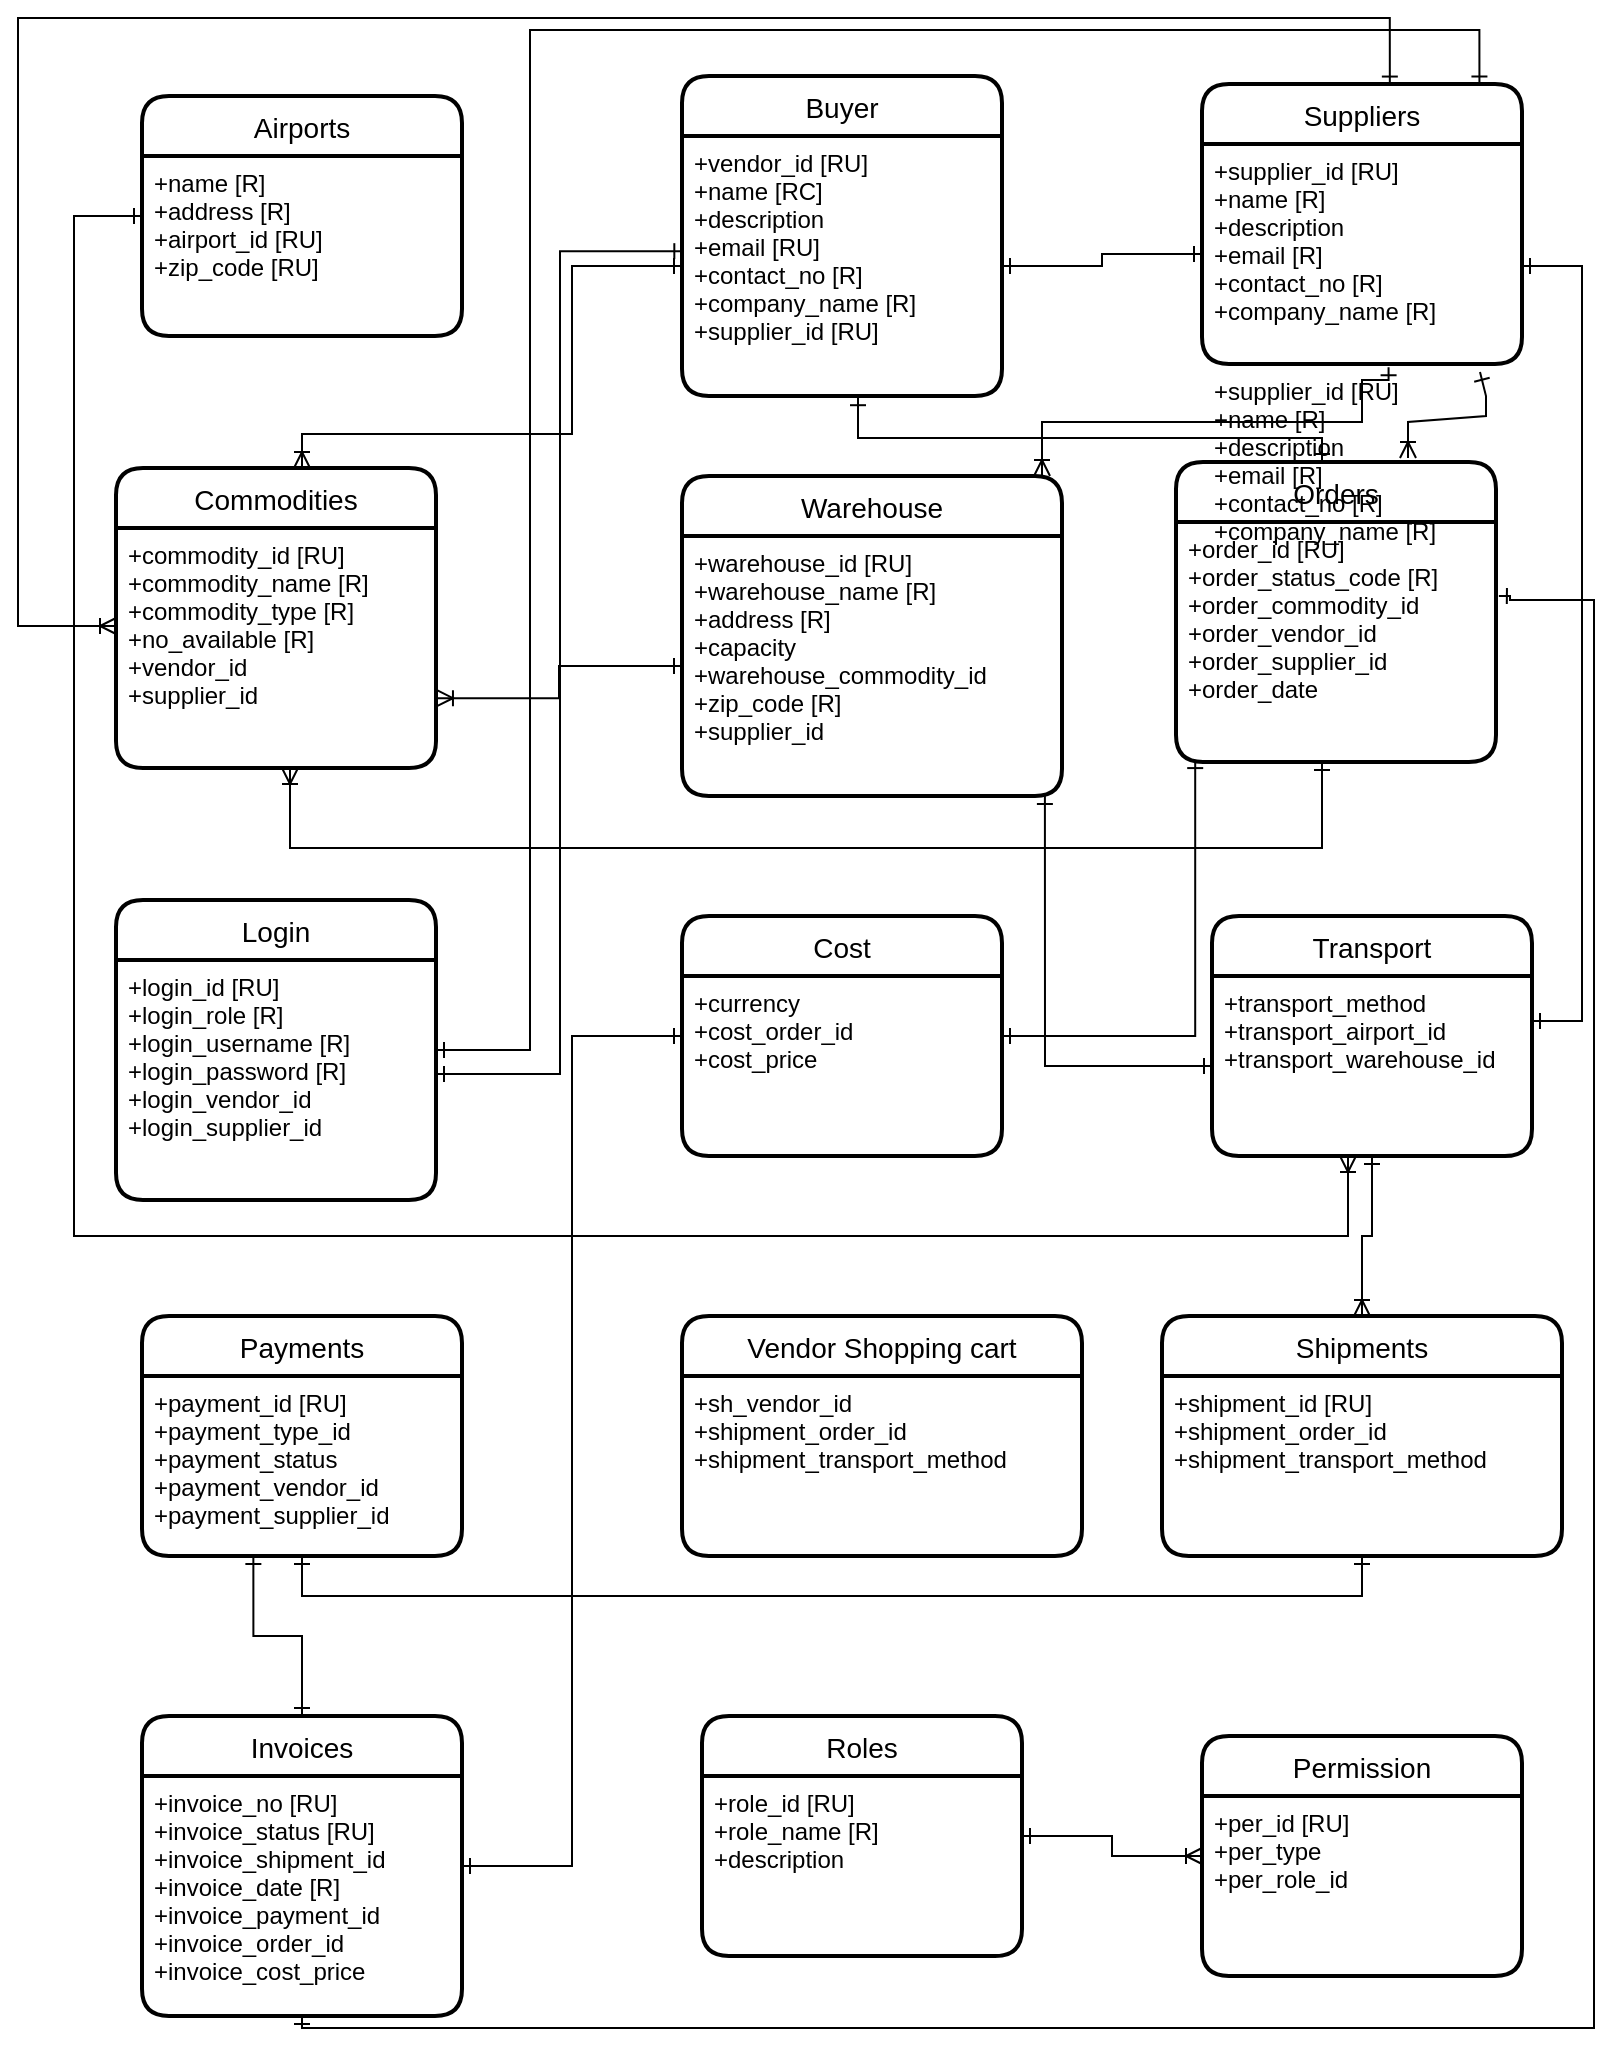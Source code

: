 <mxfile version="20.6.2" type="device" pages="4"><diagram id="R2lEEEUBdFMjLlhIrx00" name="Conceptual"><mxGraphModel dx="946" dy="640" grid="0" gridSize="10" guides="1" tooltips="1" connect="1" arrows="1" fold="1" page="1" pageScale="1" pageWidth="850" pageHeight="1100" math="0" shadow="0" extFonts="Permanent Marker^https://fonts.googleapis.com/css?family=Permanent+Marker"><root><mxCell id="0"/><mxCell id="1" parent="0"/><mxCell id="IeuTYuo8yBbKtuZYthDb-23" style="edgeStyle=orthogonalEdgeStyle;rounded=0;orthogonalLoop=1;jettySize=auto;html=1;startArrow=ERone;startFill=0;endArrow=ERone;endFill=0;entryX=0.544;entryY=1.005;entryDx=0;entryDy=0;entryPerimeter=0;" parent="1" source="XoXsjB8_WjDO9rgpU7Jg-1" target="XoXsjB8_WjDO9rgpU7Jg-6" edge="1"><mxGeometry relative="1" as="geometry"><mxPoint x="458" y="851" as="targetPoint"/><Array as="points"><mxPoint x="690" y="861"/><mxPoint x="458" y="861"/><mxPoint x="458" y="841"/></Array></mxGeometry></mxCell><mxCell id="XoXsjB8_WjDO9rgpU7Jg-1" value="Orders" style="swimlane;childLayout=stackLayout;horizontal=1;startSize=30;horizontalStack=0;rounded=1;fontSize=14;fontStyle=0;strokeWidth=2;resizeParent=0;resizeLast=1;shadow=0;dashed=0;align=center;" parent="1" vertex="1"><mxGeometry x="617" y="873" width="160" height="150" as="geometry"/></mxCell><mxCell id="XoXsjB8_WjDO9rgpU7Jg-2" value="+order_id [RU]&#xA;+order_status_code [R]&#xA;+order_commodity_id&#xA;+order_vendor_id&#xA;+order_supplier_id&#xA;+order_date" style="align=left;strokeColor=none;fillColor=none;spacingLeft=4;fontSize=12;verticalAlign=top;resizable=0;rotatable=0;part=1;" parent="XoXsjB8_WjDO9rgpU7Jg-1" vertex="1"><mxGeometry y="30" width="160" height="120" as="geometry"/></mxCell><mxCell id="XoXsjB8_WjDO9rgpU7Jg-3" value="Suppliers" style="swimlane;childLayout=stackLayout;horizontal=1;startSize=30;horizontalStack=0;rounded=1;fontSize=14;fontStyle=0;strokeWidth=2;resizeParent=0;resizeLast=1;shadow=0;dashed=0;align=center;" parent="1" vertex="1"><mxGeometry x="630" y="684" width="160" height="140" as="geometry"/></mxCell><mxCell id="XoXsjB8_WjDO9rgpU7Jg-4" value="+supplier_id [RU]&#xA;+name [R]&#xA;+description&#xA;+email [R]&#xA;+contact_no [R]&#xA;+company_name [R]&#xA;" style="align=left;strokeColor=none;fillColor=none;spacingLeft=4;fontSize=12;verticalAlign=top;resizable=0;rotatable=0;part=1;" parent="XoXsjB8_WjDO9rgpU7Jg-3" vertex="1"><mxGeometry y="30" width="160" height="110" as="geometry"/></mxCell><mxCell id="SSdCyGi76JhFvBsnOfVJ-1" value="+supplier_id [RU]&#xA;+name [R]&#xA;+description&#xA;+email [R]&#xA;+contact_no [R]&#xA;+company_name [R]&#xA;" style="align=left;strokeColor=none;fillColor=none;spacingLeft=4;fontSize=12;verticalAlign=top;resizable=0;rotatable=0;part=1;" parent="XoXsjB8_WjDO9rgpU7Jg-3" vertex="1"><mxGeometry y="140" width="160" as="geometry"/></mxCell><mxCell id="XoXsjB8_WjDO9rgpU7Jg-5" value="Buyer" style="swimlane;childLayout=stackLayout;horizontal=1;startSize=30;horizontalStack=0;rounded=1;fontSize=14;fontStyle=0;strokeWidth=2;resizeParent=0;resizeLast=1;shadow=0;dashed=0;align=center;" parent="1" vertex="1"><mxGeometry x="370" y="680" width="160" height="160" as="geometry"/></mxCell><mxCell id="XoXsjB8_WjDO9rgpU7Jg-6" value="+vendor_id [RU]&#xA;+name [RC]&#xA;+description&#xA;+email [RU]&#xA;+contact_no [R]&#xA;+company_name [R]&#xA;+supplier_id [RU]" style="align=left;strokeColor=none;fillColor=none;spacingLeft=4;fontSize=12;verticalAlign=top;resizable=0;rotatable=0;part=1;" parent="XoXsjB8_WjDO9rgpU7Jg-5" vertex="1"><mxGeometry y="30" width="160" height="130" as="geometry"/></mxCell><mxCell id="IeuTYuo8yBbKtuZYthDb-44" style="edgeStyle=orthogonalEdgeStyle;rounded=0;orthogonalLoop=1;jettySize=auto;html=1;startArrow=ERone;startFill=0;endArrow=ERoneToMany;endFill=0;" parent="1" source="XoXsjB8_WjDO9rgpU7Jg-7" target="XoXsjB8_WjDO9rgpU7Jg-11" edge="1"><mxGeometry relative="1" as="geometry"><Array as="points"><mxPoint x="66" y="750"/><mxPoint x="66" y="1260"/><mxPoint x="703" y="1260"/></Array></mxGeometry></mxCell><mxCell id="XoXsjB8_WjDO9rgpU7Jg-7" value="Airports" style="swimlane;childLayout=stackLayout;horizontal=1;startSize=30;horizontalStack=0;rounded=1;fontSize=14;fontStyle=0;strokeWidth=2;resizeParent=0;resizeLast=1;shadow=0;dashed=0;align=center;" parent="1" vertex="1"><mxGeometry x="100" y="690" width="160" height="120" as="geometry"/></mxCell><mxCell id="XoXsjB8_WjDO9rgpU7Jg-8" value="+name [R]&#xA;+address [R]&#xA;+airport_id [RU]&#xA;+zip_code [RU]" style="align=left;strokeColor=none;fillColor=none;spacingLeft=4;fontSize=12;verticalAlign=top;resizable=0;rotatable=0;part=1;" parent="XoXsjB8_WjDO9rgpU7Jg-7" vertex="1"><mxGeometry y="30" width="160" height="90" as="geometry"/></mxCell><mxCell id="IeuTYuo8yBbKtuZYthDb-21" style="edgeStyle=orthogonalEdgeStyle;rounded=0;orthogonalLoop=1;jettySize=auto;html=1;startArrow=ERoneToMany;startFill=0;endArrow=ERone;endFill=0;entryX=0.583;entryY=1.015;entryDx=0;entryDy=0;entryPerimeter=0;" parent="1" source="XoXsjB8_WjDO9rgpU7Jg-9" target="XoXsjB8_WjDO9rgpU7Jg-4" edge="1"><mxGeometry relative="1" as="geometry"><Array as="points"><mxPoint x="550" y="853"/><mxPoint x="710" y="853"/><mxPoint x="710" y="832"/></Array></mxGeometry></mxCell><mxCell id="XoXsjB8_WjDO9rgpU7Jg-9" value="Warehouse" style="swimlane;childLayout=stackLayout;horizontal=1;startSize=30;horizontalStack=0;rounded=1;fontSize=14;fontStyle=0;strokeWidth=2;resizeParent=0;resizeLast=1;shadow=0;dashed=0;align=center;" parent="1" vertex="1"><mxGeometry x="370" y="880" width="190" height="160" as="geometry"/></mxCell><mxCell id="XoXsjB8_WjDO9rgpU7Jg-10" value="+warehouse_id [RU]&#xA;+warehouse_name [R]&#xA;+address [R]&#xA;+capacity&#xA;+warehouse_commodity_id &#xA;+zip_code [R]&#xA;+supplier_id" style="align=left;strokeColor=none;fillColor=none;spacingLeft=4;fontSize=12;verticalAlign=top;resizable=0;rotatable=0;part=1;" parent="XoXsjB8_WjDO9rgpU7Jg-9" vertex="1"><mxGeometry y="30" width="190" height="130" as="geometry"/></mxCell><mxCell id="XoXsjB8_WjDO9rgpU7Jg-11" value="Transport" style="swimlane;childLayout=stackLayout;horizontal=1;startSize=30;horizontalStack=0;rounded=1;fontSize=14;fontStyle=0;strokeWidth=2;resizeParent=0;resizeLast=1;shadow=0;dashed=0;align=center;" parent="1" vertex="1"><mxGeometry x="635" y="1100" width="160" height="120" as="geometry"/></mxCell><mxCell id="XoXsjB8_WjDO9rgpU7Jg-12" value="+transport_method&#xA;+transport_airport_id&#xA;+transport_warehouse_id&#xA;" style="align=left;strokeColor=none;fillColor=none;spacingLeft=4;fontSize=12;verticalAlign=top;resizable=0;rotatable=0;part=1;" parent="XoXsjB8_WjDO9rgpU7Jg-11" vertex="1"><mxGeometry y="30" width="160" height="90" as="geometry"/></mxCell><mxCell id="IeuTYuo8yBbKtuZYthDb-19" style="edgeStyle=orthogonalEdgeStyle;rounded=0;orthogonalLoop=1;jettySize=auto;html=1;entryX=0.587;entryY=0.002;entryDx=0;entryDy=0;entryPerimeter=0;startArrow=ERoneToMany;startFill=0;endArrow=ERone;endFill=0;" parent="1" source="XoXsjB8_WjDO9rgpU7Jg-13" target="XoXsjB8_WjDO9rgpU7Jg-3" edge="1"><mxGeometry relative="1" as="geometry"><Array as="points"><mxPoint x="38" y="955"/><mxPoint x="38" y="651"/><mxPoint x="724" y="651"/></Array></mxGeometry></mxCell><mxCell id="XoXsjB8_WjDO9rgpU7Jg-13" value="Commodities" style="swimlane;childLayout=stackLayout;horizontal=1;startSize=30;horizontalStack=0;rounded=1;fontSize=14;fontStyle=0;strokeWidth=2;resizeParent=0;resizeLast=1;shadow=0;dashed=0;align=center;" parent="1" vertex="1"><mxGeometry x="87" y="876" width="160" height="150" as="geometry"/></mxCell><mxCell id="XoXsjB8_WjDO9rgpU7Jg-14" value="+commodity_id [RU]&#xA;+commodity_name [R]&#xA;+commodity_type [R]&#xA;+no_available [R]&#xA;+vendor_id&#xA;+supplier_id" style="align=left;strokeColor=none;fillColor=none;spacingLeft=4;fontSize=12;verticalAlign=top;resizable=0;rotatable=0;part=1;" parent="XoXsjB8_WjDO9rgpU7Jg-13" vertex="1"><mxGeometry y="30" width="160" height="120" as="geometry"/></mxCell><mxCell id="IeuTYuo8yBbKtuZYthDb-35" style="edgeStyle=orthogonalEdgeStyle;rounded=0;orthogonalLoop=1;jettySize=auto;html=1;entryX=0.06;entryY=0.992;entryDx=0;entryDy=0;entryPerimeter=0;startArrow=ERone;startFill=0;endArrow=ERone;endFill=0;" parent="1" source="EbM9r2Zv77UDtGwssIcB-28" target="XoXsjB8_WjDO9rgpU7Jg-2" edge="1"><mxGeometry relative="1" as="geometry"/></mxCell><mxCell id="EbM9r2Zv77UDtGwssIcB-28" value="Cost" style="swimlane;childLayout=stackLayout;horizontal=1;startSize=30;horizontalStack=0;rounded=1;fontSize=14;fontStyle=0;strokeWidth=2;resizeParent=0;resizeLast=1;shadow=0;dashed=0;align=center;" parent="1" vertex="1"><mxGeometry x="370" y="1100" width="160" height="120" as="geometry"/></mxCell><mxCell id="EbM9r2Zv77UDtGwssIcB-29" value="+currency&#xA;+cost_order_id&#xA;+cost_price" style="align=left;strokeColor=none;fillColor=none;spacingLeft=4;fontSize=12;verticalAlign=top;resizable=0;rotatable=0;part=1;" parent="EbM9r2Zv77UDtGwssIcB-28" vertex="1"><mxGeometry y="30" width="160" height="90" as="geometry"/></mxCell><mxCell id="IeuTYuo8yBbKtuZYthDb-36" style="edgeStyle=orthogonalEdgeStyle;rounded=0;orthogonalLoop=1;jettySize=auto;html=1;entryX=0.001;entryY=0.443;entryDx=0;entryDy=0;entryPerimeter=0;startArrow=ERone;startFill=0;endArrow=ERone;endFill=0;" parent="1" source="EbM9r2Zv77UDtGwssIcB-30" target="XoXsjB8_WjDO9rgpU7Jg-6" edge="1"><mxGeometry relative="1" as="geometry"><Array as="points"><mxPoint x="309" y="1179"/><mxPoint x="309" y="768"/></Array></mxGeometry></mxCell><mxCell id="IeuTYuo8yBbKtuZYthDb-37" style="edgeStyle=orthogonalEdgeStyle;rounded=0;orthogonalLoop=1;jettySize=auto;html=1;entryX=0.867;entryY=0.002;entryDx=0;entryDy=0;entryPerimeter=0;startArrow=ERone;startFill=0;endArrow=ERone;endFill=0;" parent="1" source="EbM9r2Zv77UDtGwssIcB-30" target="XoXsjB8_WjDO9rgpU7Jg-3" edge="1"><mxGeometry relative="1" as="geometry"><Array as="points"><mxPoint x="294" y="1167"/><mxPoint x="294" y="657"/><mxPoint x="769" y="657"/></Array></mxGeometry></mxCell><mxCell id="EbM9r2Zv77UDtGwssIcB-30" value="Login" style="swimlane;childLayout=stackLayout;horizontal=1;startSize=30;horizontalStack=0;rounded=1;fontSize=14;fontStyle=0;strokeWidth=2;resizeParent=0;resizeLast=1;shadow=0;dashed=0;align=center;" parent="1" vertex="1"><mxGeometry x="87" y="1092" width="160" height="150" as="geometry"/></mxCell><mxCell id="EbM9r2Zv77UDtGwssIcB-31" value="+login_id [RU]&#xA;+login_role [R]&#xA;+login_username [R]&#xA;+login_password [R]&#xA;+login_vendor_id&#xA;+login_supplier_id" style="align=left;strokeColor=none;fillColor=none;spacingLeft=4;fontSize=12;verticalAlign=top;resizable=0;rotatable=0;part=1;" parent="EbM9r2Zv77UDtGwssIcB-30" vertex="1"><mxGeometry y="30" width="160" height="120" as="geometry"/></mxCell><mxCell id="EbM9r2Zv77UDtGwssIcB-35" value="Vendor Shopping cart" style="swimlane;childLayout=stackLayout;horizontal=1;startSize=30;horizontalStack=0;rounded=1;fontSize=14;fontStyle=0;strokeWidth=2;resizeParent=0;resizeLast=1;shadow=0;dashed=0;align=center;" parent="1" vertex="1"><mxGeometry x="370" y="1300" width="200" height="120" as="geometry"/></mxCell><mxCell id="EbM9r2Zv77UDtGwssIcB-36" value="+sh_vendor_id&#xA;+shipment_order_id&#xA;+shipment_transport_method" style="align=left;strokeColor=none;fillColor=none;spacingLeft=4;fontSize=12;verticalAlign=top;resizable=0;rotatable=0;part=1;" parent="EbM9r2Zv77UDtGwssIcB-35" vertex="1"><mxGeometry y="30" width="200" height="90" as="geometry"/></mxCell><mxCell id="EbM9r2Zv77UDtGwssIcB-37" value="Shipments" style="swimlane;childLayout=stackLayout;horizontal=1;startSize=30;horizontalStack=0;rounded=1;fontSize=14;fontStyle=0;strokeWidth=2;resizeParent=0;resizeLast=1;shadow=0;dashed=0;align=center;" parent="1" vertex="1"><mxGeometry x="610" y="1300" width="200" height="120" as="geometry"/></mxCell><mxCell id="EbM9r2Zv77UDtGwssIcB-38" value="+shipment_id [RU]&#xA;+shipment_order_id&#xA;+shipment_transport_method" style="align=left;strokeColor=none;fillColor=none;spacingLeft=4;fontSize=12;verticalAlign=top;resizable=0;rotatable=0;part=1;" parent="EbM9r2Zv77UDtGwssIcB-37" vertex="1"><mxGeometry y="30" width="200" height="90" as="geometry"/></mxCell><mxCell id="EbM9r2Zv77UDtGwssIcB-39" value="Payments" style="swimlane;childLayout=stackLayout;horizontal=1;startSize=30;horizontalStack=0;rounded=1;fontSize=14;fontStyle=0;strokeWidth=2;resizeParent=0;resizeLast=1;shadow=0;dashed=0;align=center;" parent="1" vertex="1"><mxGeometry x="100" y="1300" width="160" height="120" as="geometry"/></mxCell><mxCell id="EbM9r2Zv77UDtGwssIcB-40" value="+payment_id [RU]&#xA;+payment_type_id&#xA;+payment_status&#xA;+payment_vendor_id&#xA;+payment_supplier_id" style="align=left;strokeColor=none;fillColor=none;spacingLeft=4;fontSize=12;verticalAlign=top;resizable=0;rotatable=0;part=1;" parent="EbM9r2Zv77UDtGwssIcB-39" vertex="1"><mxGeometry y="30" width="160" height="90" as="geometry"/></mxCell><mxCell id="IeuTYuo8yBbKtuZYthDb-43" style="edgeStyle=orthogonalEdgeStyle;rounded=0;orthogonalLoop=1;jettySize=auto;html=1;entryX=0;entryY=0.5;entryDx=0;entryDy=0;startArrow=ERone;startFill=0;endArrow=ERoneToMany;endFill=0;" parent="1" source="EbM9r2Zv77UDtGwssIcB-41" target="EbM9r2Zv77UDtGwssIcB-43" edge="1"><mxGeometry relative="1" as="geometry"/></mxCell><mxCell id="EbM9r2Zv77UDtGwssIcB-41" value="Roles" style="swimlane;childLayout=stackLayout;horizontal=1;startSize=30;horizontalStack=0;rounded=1;fontSize=14;fontStyle=0;strokeWidth=2;resizeParent=0;resizeLast=1;shadow=0;dashed=0;align=center;" parent="1" vertex="1"><mxGeometry x="380" y="1500" width="160" height="120" as="geometry"/></mxCell><mxCell id="EbM9r2Zv77UDtGwssIcB-42" value="+role_id [RU]&#xA;+role_name [R]&#xA;+description" style="align=left;strokeColor=none;fillColor=none;spacingLeft=4;fontSize=12;verticalAlign=top;resizable=0;rotatable=0;part=1;" parent="EbM9r2Zv77UDtGwssIcB-41" vertex="1"><mxGeometry y="30" width="160" height="90" as="geometry"/></mxCell><mxCell id="EbM9r2Zv77UDtGwssIcB-43" value="Permission" style="swimlane;childLayout=stackLayout;horizontal=1;startSize=30;horizontalStack=0;rounded=1;fontSize=14;fontStyle=0;strokeWidth=2;resizeParent=0;resizeLast=1;shadow=0;dashed=0;align=center;" parent="1" vertex="1"><mxGeometry x="630" y="1510" width="160" height="120" as="geometry"/></mxCell><mxCell id="EbM9r2Zv77UDtGwssIcB-44" value="+per_id [RU]&#xA;+per_type&#xA;+per_role_id" style="align=left;strokeColor=none;fillColor=none;spacingLeft=4;fontSize=12;verticalAlign=top;resizable=0;rotatable=0;part=1;" parent="EbM9r2Zv77UDtGwssIcB-43" vertex="1"><mxGeometry y="30" width="160" height="90" as="geometry"/></mxCell><mxCell id="IeuTYuo8yBbKtuZYthDb-40" style="edgeStyle=orthogonalEdgeStyle;rounded=0;orthogonalLoop=1;jettySize=auto;html=1;entryX=0.348;entryY=1;entryDx=0;entryDy=0;entryPerimeter=0;startArrow=ERone;startFill=0;endArrow=ERone;endFill=0;" parent="1" source="EbM9r2Zv77UDtGwssIcB-45" target="EbM9r2Zv77UDtGwssIcB-40" edge="1"><mxGeometry relative="1" as="geometry"/></mxCell><mxCell id="IeuTYuo8yBbKtuZYthDb-42" style="edgeStyle=orthogonalEdgeStyle;rounded=0;orthogonalLoop=1;jettySize=auto;html=1;entryX=0;entryY=0.5;entryDx=0;entryDy=0;startArrow=ERone;startFill=0;endArrow=ERone;endFill=0;" parent="1" source="EbM9r2Zv77UDtGwssIcB-45" target="EbM9r2Zv77UDtGwssIcB-28" edge="1"><mxGeometry relative="1" as="geometry"/></mxCell><mxCell id="EbM9r2Zv77UDtGwssIcB-45" value="Invoices" style="swimlane;childLayout=stackLayout;horizontal=1;startSize=30;horizontalStack=0;rounded=1;fontSize=14;fontStyle=0;strokeWidth=2;resizeParent=0;resizeLast=1;shadow=0;dashed=0;align=center;" parent="1" vertex="1"><mxGeometry x="100" y="1500" width="160" height="150" as="geometry"/></mxCell><mxCell id="EbM9r2Zv77UDtGwssIcB-46" value="+invoice_no [RU]&#xA;+invoice_status [RU]&#xA;+invoice_shipment_id&#xA;+invoice_date [R]&#xA;+invoice_payment_id&#xA;+invoice_order_id&#xA;+invoice_cost_price" style="align=left;strokeColor=none;fillColor=none;spacingLeft=4;fontSize=12;verticalAlign=top;resizable=0;rotatable=0;part=1;" parent="EbM9r2Zv77UDtGwssIcB-45" vertex="1"><mxGeometry y="30" width="160" height="120" as="geometry"/></mxCell><mxCell id="IeuTYuo8yBbKtuZYthDb-9" style="edgeStyle=orthogonalEdgeStyle;rounded=0;orthogonalLoop=1;jettySize=auto;html=1;entryX=0;entryY=0.5;entryDx=0;entryDy=0;endArrow=ERone;endFill=0;startArrow=ERone;startFill=0;" parent="1" source="XoXsjB8_WjDO9rgpU7Jg-6" target="XoXsjB8_WjDO9rgpU7Jg-4" edge="1"><mxGeometry relative="1" as="geometry"/></mxCell><mxCell id="IeuTYuo8yBbKtuZYthDb-17" style="edgeStyle=orthogonalEdgeStyle;rounded=0;orthogonalLoop=1;jettySize=auto;html=1;entryX=1;entryY=0.25;entryDx=0;entryDy=0;startArrow=ERone;startFill=0;endArrow=ERone;endFill=0;" parent="1" source="XoXsjB8_WjDO9rgpU7Jg-4" target="XoXsjB8_WjDO9rgpU7Jg-12" edge="1"><mxGeometry relative="1" as="geometry"><Array as="points"><mxPoint x="820" y="775"/><mxPoint x="820" y="1153"/></Array></mxGeometry></mxCell><mxCell id="IeuTYuo8yBbKtuZYthDb-18" style="edgeStyle=orthogonalEdgeStyle;rounded=0;orthogonalLoop=1;jettySize=auto;html=1;entryX=0;entryY=0.5;entryDx=0;entryDy=0;startArrow=ERoneToMany;startFill=0;endArrow=ERone;endFill=0;" parent="1" target="XoXsjB8_WjDO9rgpU7Jg-6" edge="1"><mxGeometry relative="1" as="geometry"><mxPoint x="180" y="876" as="sourcePoint"/><Array as="points"><mxPoint x="180" y="859"/><mxPoint x="315" y="859"/><mxPoint x="315" y="775"/></Array></mxGeometry></mxCell><mxCell id="IeuTYuo8yBbKtuZYthDb-20" style="edgeStyle=orthogonalEdgeStyle;rounded=0;orthogonalLoop=1;jettySize=auto;html=1;entryX=1.003;entryY=0.709;entryDx=0;entryDy=0;entryPerimeter=0;startArrow=ERone;startFill=0;endArrow=ERoneToMany;endFill=0;" parent="1" source="XoXsjB8_WjDO9rgpU7Jg-10" target="XoXsjB8_WjDO9rgpU7Jg-14" edge="1"><mxGeometry relative="1" as="geometry"/></mxCell><mxCell id="IeuTYuo8yBbKtuZYthDb-22" style="edgeStyle=orthogonalEdgeStyle;rounded=0;orthogonalLoop=1;jettySize=auto;html=1;startArrow=ERone;startFill=0;endArrow=ERoneToMany;endFill=0;" parent="1" source="XoXsjB8_WjDO9rgpU7Jg-2" target="XoXsjB8_WjDO9rgpU7Jg-14" edge="1"><mxGeometry relative="1" as="geometry"><mxPoint x="167" y="1037" as="targetPoint"/><Array as="points"><mxPoint x="690" y="1066"/><mxPoint x="174" y="1066"/></Array></mxGeometry></mxCell><mxCell id="IeuTYuo8yBbKtuZYthDb-32" value="" style="endArrow=ERone;html=1;rounded=0;endFill=0;startArrow=ERoneToMany;startFill=0;" parent="1" edge="1"><mxGeometry width="50" height="50" relative="1" as="geometry"><mxPoint x="733" y="871" as="sourcePoint"/><mxPoint x="769" y="828" as="targetPoint"/><Array as="points"><mxPoint x="733" y="853"/><mxPoint x="772" y="850"/><mxPoint x="772" y="840"/></Array></mxGeometry></mxCell><mxCell id="IeuTYuo8yBbKtuZYthDb-34" style="edgeStyle=orthogonalEdgeStyle;rounded=0;orthogonalLoop=1;jettySize=auto;html=1;entryX=0.955;entryY=1;entryDx=0;entryDy=0;entryPerimeter=0;startArrow=ERone;startFill=0;endArrow=ERone;endFill=0;" parent="1" source="XoXsjB8_WjDO9rgpU7Jg-12" target="XoXsjB8_WjDO9rgpU7Jg-10" edge="1"><mxGeometry relative="1" as="geometry"/></mxCell><mxCell id="IeuTYuo8yBbKtuZYthDb-38" style="edgeStyle=orthogonalEdgeStyle;rounded=0;orthogonalLoop=1;jettySize=auto;html=1;entryX=0.5;entryY=1;entryDx=0;entryDy=0;startArrow=ERone;startFill=0;endArrow=ERone;endFill=0;" parent="1" source="EbM9r2Zv77UDtGwssIcB-40" target="EbM9r2Zv77UDtGwssIcB-38" edge="1"><mxGeometry relative="1" as="geometry"><Array as="points"><mxPoint x="180" y="1440"/><mxPoint x="710" y="1440"/></Array></mxGeometry></mxCell><mxCell id="IeuTYuo8yBbKtuZYthDb-39" style="edgeStyle=orthogonalEdgeStyle;rounded=0;orthogonalLoop=1;jettySize=auto;html=1;startArrow=ERone;startFill=0;endArrow=ERoneToMany;endFill=0;" parent="1" source="XoXsjB8_WjDO9rgpU7Jg-12" target="EbM9r2Zv77UDtGwssIcB-37" edge="1"><mxGeometry relative="1" as="geometry"/></mxCell><mxCell id="IeuTYuo8yBbKtuZYthDb-41" style="edgeStyle=orthogonalEdgeStyle;rounded=0;orthogonalLoop=1;jettySize=auto;html=1;entryX=1.009;entryY=0.308;entryDx=0;entryDy=0;entryPerimeter=0;startArrow=ERone;startFill=0;endArrow=ERone;endFill=0;" parent="1" source="EbM9r2Zv77UDtGwssIcB-46" target="XoXsjB8_WjDO9rgpU7Jg-2" edge="1"><mxGeometry relative="1" as="geometry"><Array as="points"><mxPoint x="180" y="1656"/><mxPoint x="826" y="1656"/><mxPoint x="826" y="942"/><mxPoint x="784" y="942"/><mxPoint x="784" y="940"/></Array></mxGeometry></mxCell></root></mxGraphModel></diagram><diagram id="RbCUyC02v1EVbGQWJg0j" name="Logical diagram"><mxGraphModel dx="1438" dy="939" grid="1" gridSize="10" guides="1" tooltips="1" connect="1" arrows="1" fold="1" page="0" pageScale="1" pageWidth="827" pageHeight="1169" math="0" shadow="0"><root><mxCell id="0"/><mxCell id="1" parent="0"/><mxCell id="7rKG4IkZmnBtPp-NrXNM-14" style="edgeStyle=orthogonalEdgeStyle;rounded=0;orthogonalLoop=1;jettySize=auto;html=1;entryX=1;entryY=0.5;entryDx=0;entryDy=0;startArrow=ERone;startFill=0;endArrow=openThin;endFill=0;" parent="1" source="5jnnCrL3PPMMC7fk76lm-1" target="5jnnCrL3PPMMC7fk76lm-145" edge="1"><mxGeometry relative="1" as="geometry"/></mxCell><mxCell id="5jnnCrL3PPMMC7fk76lm-1" value="Warehouses" style="shape=table;startSize=30;container=1;collapsible=1;childLayout=tableLayout;fixedRows=1;rowLines=0;fontStyle=1;align=center;resizeLast=1;" parent="1" vertex="1"><mxGeometry x="314" y="272" width="192" height="236" as="geometry"/></mxCell><mxCell id="5jnnCrL3PPMMC7fk76lm-2" value="" style="shape=tableRow;horizontal=0;startSize=0;swimlaneHead=0;swimlaneBody=0;fillColor=none;collapsible=0;dropTarget=0;points=[[0,0.5],[1,0.5]];portConstraint=eastwest;top=0;left=0;right=0;bottom=1;" parent="5jnnCrL3PPMMC7fk76lm-1" vertex="1"><mxGeometry y="30" width="192" height="30" as="geometry"/></mxCell><mxCell id="5jnnCrL3PPMMC7fk76lm-3" value="PK" style="shape=partialRectangle;connectable=0;fillColor=none;top=0;left=0;bottom=0;right=0;fontStyle=1;overflow=hidden;" parent="5jnnCrL3PPMMC7fk76lm-2" vertex="1"><mxGeometry width="28.75" height="30" as="geometry"><mxRectangle width="28.75" height="30" as="alternateBounds"/></mxGeometry></mxCell><mxCell id="5jnnCrL3PPMMC7fk76lm-4" value="warehouse_id" style="shape=partialRectangle;connectable=0;fillColor=none;top=0;left=0;bottom=0;right=0;align=left;spacingLeft=6;fontStyle=5;overflow=hidden;" parent="5jnnCrL3PPMMC7fk76lm-2" vertex="1"><mxGeometry x="28.75" width="163.25" height="30" as="geometry"><mxRectangle width="163.25" height="30" as="alternateBounds"/></mxGeometry></mxCell><mxCell id="5jnnCrL3PPMMC7fk76lm-5" value="" style="shape=tableRow;horizontal=0;startSize=0;swimlaneHead=0;swimlaneBody=0;fillColor=none;collapsible=0;dropTarget=0;points=[[0,0.5],[1,0.5]];portConstraint=eastwest;top=0;left=0;right=0;bottom=0;" parent="5jnnCrL3PPMMC7fk76lm-1" vertex="1"><mxGeometry y="60" width="192" height="31" as="geometry"/></mxCell><mxCell id="5jnnCrL3PPMMC7fk76lm-6" value="" style="shape=partialRectangle;connectable=0;fillColor=none;top=0;left=0;bottom=0;right=0;editable=1;overflow=hidden;" parent="5jnnCrL3PPMMC7fk76lm-5" vertex="1"><mxGeometry width="28.75" height="31" as="geometry"><mxRectangle width="28.75" height="31" as="alternateBounds"/></mxGeometry></mxCell><mxCell id="5jnnCrL3PPMMC7fk76lm-7" value="warehouse_name" style="shape=partialRectangle;connectable=0;fillColor=none;top=0;left=0;bottom=0;right=0;align=left;spacingLeft=6;overflow=hidden;" parent="5jnnCrL3PPMMC7fk76lm-5" vertex="1"><mxGeometry x="28.75" width="163.25" height="31" as="geometry"><mxRectangle width="163.25" height="31" as="alternateBounds"/></mxGeometry></mxCell><mxCell id="5jnnCrL3PPMMC7fk76lm-8" value="" style="shape=tableRow;horizontal=0;startSize=0;swimlaneHead=0;swimlaneBody=0;fillColor=none;collapsible=0;dropTarget=0;points=[[0,0.5],[1,0.5]];portConstraint=eastwest;top=0;left=0;right=0;bottom=0;" parent="5jnnCrL3PPMMC7fk76lm-1" vertex="1"><mxGeometry y="91" width="192" height="30" as="geometry"/></mxCell><mxCell id="5jnnCrL3PPMMC7fk76lm-9" value="" style="shape=partialRectangle;connectable=0;fillColor=none;top=0;left=0;bottom=0;right=0;editable=1;overflow=hidden;" parent="5jnnCrL3PPMMC7fk76lm-8" vertex="1"><mxGeometry width="28.75" height="30" as="geometry"><mxRectangle width="28.75" height="30" as="alternateBounds"/></mxGeometry></mxCell><mxCell id="5jnnCrL3PPMMC7fk76lm-10" value="" style="shape=partialRectangle;connectable=0;fillColor=none;top=0;left=0;bottom=0;right=0;align=left;spacingLeft=6;overflow=hidden;" parent="5jnnCrL3PPMMC7fk76lm-8" vertex="1"><mxGeometry x="28.75" width="163.25" height="30" as="geometry"><mxRectangle width="163.25" height="30" as="alternateBounds"/></mxGeometry></mxCell><mxCell id="5jnnCrL3PPMMC7fk76lm-11" value="" style="shape=tableRow;horizontal=0;startSize=0;swimlaneHead=0;swimlaneBody=0;fillColor=none;collapsible=0;dropTarget=0;points=[[0,0.5],[1,0.5]];portConstraint=eastwest;top=0;left=0;right=0;bottom=0;" parent="5jnnCrL3PPMMC7fk76lm-1" vertex="1"><mxGeometry y="121" width="192" height="115" as="geometry"/></mxCell><mxCell id="5jnnCrL3PPMMC7fk76lm-12" value="" style="shape=partialRectangle;connectable=0;fillColor=none;top=0;left=0;bottom=0;right=0;editable=1;overflow=hidden;" parent="5jnnCrL3PPMMC7fk76lm-11" vertex="1"><mxGeometry width="28.75" height="115" as="geometry"><mxRectangle width="28.75" height="115" as="alternateBounds"/></mxGeometry></mxCell><mxCell id="5jnnCrL3PPMMC7fk76lm-13" value="" style="shape=partialRectangle;connectable=0;fillColor=none;top=0;left=0;bottom=0;right=0;align=left;spacingLeft=6;overflow=hidden;" parent="5jnnCrL3PPMMC7fk76lm-11" vertex="1"><mxGeometry x="28.75" width="163.25" height="115" as="geometry"><mxRectangle width="163.25" height="115" as="alternateBounds"/></mxGeometry></mxCell><mxCell id="5jnnCrL3PPMMC7fk76lm-14" value="Permissions" style="shape=table;startSize=30;container=1;collapsible=1;childLayout=tableLayout;fixedRows=1;rowLines=0;fontStyle=1;align=center;resizeLast=1;" parent="1" vertex="1"><mxGeometry x="620" y="1340" width="180" height="150" as="geometry"/></mxCell><mxCell id="5jnnCrL3PPMMC7fk76lm-15" value="" style="shape=tableRow;horizontal=0;startSize=0;swimlaneHead=0;swimlaneBody=0;fillColor=none;collapsible=0;dropTarget=0;points=[[0,0.5],[1,0.5]];portConstraint=eastwest;top=0;left=0;right=0;bottom=1;" parent="5jnnCrL3PPMMC7fk76lm-14" vertex="1"><mxGeometry y="30" width="180" height="30" as="geometry"/></mxCell><mxCell id="5jnnCrL3PPMMC7fk76lm-16" value="PK" style="shape=partialRectangle;connectable=0;fillColor=none;top=0;left=0;bottom=0;right=0;fontStyle=1;overflow=hidden;" parent="5jnnCrL3PPMMC7fk76lm-15" vertex="1"><mxGeometry width="30" height="30" as="geometry"><mxRectangle width="30" height="30" as="alternateBounds"/></mxGeometry></mxCell><mxCell id="5jnnCrL3PPMMC7fk76lm-17" value="per_id" style="shape=partialRectangle;connectable=0;fillColor=none;top=0;left=0;bottom=0;right=0;align=left;spacingLeft=6;fontStyle=5;overflow=hidden;" parent="5jnnCrL3PPMMC7fk76lm-15" vertex="1"><mxGeometry x="30" width="150" height="30" as="geometry"><mxRectangle width="150" height="30" as="alternateBounds"/></mxGeometry></mxCell><mxCell id="5jnnCrL3PPMMC7fk76lm-18" value="" style="shape=tableRow;horizontal=0;startSize=0;swimlaneHead=0;swimlaneBody=0;fillColor=none;collapsible=0;dropTarget=0;points=[[0,0.5],[1,0.5]];portConstraint=eastwest;top=0;left=0;right=0;bottom=0;" parent="5jnnCrL3PPMMC7fk76lm-14" vertex="1"><mxGeometry y="60" width="180" height="30" as="geometry"/></mxCell><mxCell id="5jnnCrL3PPMMC7fk76lm-19" value="" style="shape=partialRectangle;connectable=0;fillColor=none;top=0;left=0;bottom=0;right=0;editable=1;overflow=hidden;" parent="5jnnCrL3PPMMC7fk76lm-18" vertex="1"><mxGeometry width="30" height="30" as="geometry"><mxRectangle width="30" height="30" as="alternateBounds"/></mxGeometry></mxCell><mxCell id="5jnnCrL3PPMMC7fk76lm-20" value="per_type" style="shape=partialRectangle;connectable=0;fillColor=none;top=0;left=0;bottom=0;right=0;align=left;spacingLeft=6;overflow=hidden;" parent="5jnnCrL3PPMMC7fk76lm-18" vertex="1"><mxGeometry x="30" width="150" height="30" as="geometry"><mxRectangle width="150" height="30" as="alternateBounds"/></mxGeometry></mxCell><mxCell id="5jnnCrL3PPMMC7fk76lm-21" value="" style="shape=tableRow;horizontal=0;startSize=0;swimlaneHead=0;swimlaneBody=0;fillColor=none;collapsible=0;dropTarget=0;points=[[0,0.5],[1,0.5]];portConstraint=eastwest;top=0;left=0;right=0;bottom=0;" parent="5jnnCrL3PPMMC7fk76lm-14" vertex="1"><mxGeometry y="90" width="180" height="30" as="geometry"/></mxCell><mxCell id="5jnnCrL3PPMMC7fk76lm-22" value="FK1" style="shape=partialRectangle;connectable=0;fillColor=none;top=0;left=0;bottom=0;right=0;editable=1;overflow=hidden;" parent="5jnnCrL3PPMMC7fk76lm-21" vertex="1"><mxGeometry width="30" height="30" as="geometry"><mxRectangle width="30" height="30" as="alternateBounds"/></mxGeometry></mxCell><mxCell id="5jnnCrL3PPMMC7fk76lm-23" value="per_role_id" style="shape=partialRectangle;connectable=0;fillColor=none;top=0;left=0;bottom=0;right=0;align=left;spacingLeft=6;overflow=hidden;" parent="5jnnCrL3PPMMC7fk76lm-21" vertex="1"><mxGeometry x="30" width="150" height="30" as="geometry"><mxRectangle width="150" height="30" as="alternateBounds"/></mxGeometry></mxCell><mxCell id="5jnnCrL3PPMMC7fk76lm-24" value="" style="shape=tableRow;horizontal=0;startSize=0;swimlaneHead=0;swimlaneBody=0;fillColor=none;collapsible=0;dropTarget=0;points=[[0,0.5],[1,0.5]];portConstraint=eastwest;top=0;left=0;right=0;bottom=0;" parent="5jnnCrL3PPMMC7fk76lm-14" vertex="1"><mxGeometry y="120" width="180" height="30" as="geometry"/></mxCell><mxCell id="5jnnCrL3PPMMC7fk76lm-25" value="" style="shape=partialRectangle;connectable=0;fillColor=none;top=0;left=0;bottom=0;right=0;editable=1;overflow=hidden;" parent="5jnnCrL3PPMMC7fk76lm-24" vertex="1"><mxGeometry width="30" height="30" as="geometry"><mxRectangle width="30" height="30" as="alternateBounds"/></mxGeometry></mxCell><mxCell id="5jnnCrL3PPMMC7fk76lm-26" value="" style="shape=partialRectangle;connectable=0;fillColor=none;top=0;left=0;bottom=0;right=0;align=left;spacingLeft=6;overflow=hidden;" parent="5jnnCrL3PPMMC7fk76lm-24" vertex="1"><mxGeometry x="30" width="150" height="30" as="geometry"><mxRectangle width="150" height="30" as="alternateBounds"/></mxGeometry></mxCell><mxCell id="5jnnCrL3PPMMC7fk76lm-27" value="Shipments" style="shape=table;startSize=30;container=1;collapsible=1;childLayout=tableLayout;fixedRows=1;rowLines=0;fontStyle=1;align=center;resizeLast=1;" parent="1" vertex="1"><mxGeometry x="304" y="1290" width="202" height="150" as="geometry"/></mxCell><mxCell id="5jnnCrL3PPMMC7fk76lm-28" value="" style="shape=tableRow;horizontal=0;startSize=0;swimlaneHead=0;swimlaneBody=0;fillColor=none;collapsible=0;dropTarget=0;points=[[0,0.5],[1,0.5]];portConstraint=eastwest;top=0;left=0;right=0;bottom=1;" parent="5jnnCrL3PPMMC7fk76lm-27" vertex="1"><mxGeometry y="30" width="202" height="30" as="geometry"/></mxCell><mxCell id="5jnnCrL3PPMMC7fk76lm-29" value="PK" style="shape=partialRectangle;connectable=0;fillColor=none;top=0;left=0;bottom=0;right=0;fontStyle=1;overflow=hidden;" parent="5jnnCrL3PPMMC7fk76lm-28" vertex="1"><mxGeometry width="30" height="30" as="geometry"><mxRectangle width="30" height="30" as="alternateBounds"/></mxGeometry></mxCell><mxCell id="5jnnCrL3PPMMC7fk76lm-30" value="shipment_id" style="shape=partialRectangle;connectable=0;fillColor=none;top=0;left=0;bottom=0;right=0;align=left;spacingLeft=6;fontStyle=5;overflow=hidden;" parent="5jnnCrL3PPMMC7fk76lm-28" vertex="1"><mxGeometry x="30" width="172" height="30" as="geometry"><mxRectangle width="172" height="30" as="alternateBounds"/></mxGeometry></mxCell><mxCell id="5jnnCrL3PPMMC7fk76lm-31" value="" style="shape=tableRow;horizontal=0;startSize=0;swimlaneHead=0;swimlaneBody=0;fillColor=none;collapsible=0;dropTarget=0;points=[[0,0.5],[1,0.5]];portConstraint=eastwest;top=0;left=0;right=0;bottom=0;" parent="5jnnCrL3PPMMC7fk76lm-27" vertex="1"><mxGeometry y="60" width="202" height="30" as="geometry"/></mxCell><mxCell id="5jnnCrL3PPMMC7fk76lm-32" value="FK1" style="shape=partialRectangle;connectable=0;fillColor=none;top=0;left=0;bottom=0;right=0;editable=1;overflow=hidden;" parent="5jnnCrL3PPMMC7fk76lm-31" vertex="1"><mxGeometry width="30" height="30" as="geometry"><mxRectangle width="30" height="30" as="alternateBounds"/></mxGeometry></mxCell><mxCell id="5jnnCrL3PPMMC7fk76lm-33" value="shipment_order_id" style="shape=partialRectangle;connectable=0;fillColor=none;top=0;left=0;bottom=0;right=0;align=left;spacingLeft=6;overflow=hidden;" parent="5jnnCrL3PPMMC7fk76lm-31" vertex="1"><mxGeometry x="30" width="172" height="30" as="geometry"><mxRectangle width="172" height="30" as="alternateBounds"/></mxGeometry></mxCell><mxCell id="5jnnCrL3PPMMC7fk76lm-34" value="" style="shape=tableRow;horizontal=0;startSize=0;swimlaneHead=0;swimlaneBody=0;fillColor=none;collapsible=0;dropTarget=0;points=[[0,0.5],[1,0.5]];portConstraint=eastwest;top=0;left=0;right=0;bottom=0;" parent="5jnnCrL3PPMMC7fk76lm-27" vertex="1"><mxGeometry y="90" width="202" height="30" as="geometry"/></mxCell><mxCell id="5jnnCrL3PPMMC7fk76lm-35" value="" style="shape=partialRectangle;connectable=0;fillColor=none;top=0;left=0;bottom=0;right=0;editable=1;overflow=hidden;" parent="5jnnCrL3PPMMC7fk76lm-34" vertex="1"><mxGeometry width="30" height="30" as="geometry"><mxRectangle width="30" height="30" as="alternateBounds"/></mxGeometry></mxCell><mxCell id="5jnnCrL3PPMMC7fk76lm-36" value="" style="shape=partialRectangle;connectable=0;fillColor=none;top=0;left=0;bottom=0;right=0;align=left;spacingLeft=6;overflow=hidden;" parent="5jnnCrL3PPMMC7fk76lm-34" vertex="1"><mxGeometry x="30" width="172" height="30" as="geometry"><mxRectangle width="172" height="30" as="alternateBounds"/></mxGeometry></mxCell><mxCell id="5jnnCrL3PPMMC7fk76lm-37" value="" style="shape=tableRow;horizontal=0;startSize=0;swimlaneHead=0;swimlaneBody=0;fillColor=none;collapsible=0;dropTarget=0;points=[[0,0.5],[1,0.5]];portConstraint=eastwest;top=0;left=0;right=0;bottom=0;" parent="5jnnCrL3PPMMC7fk76lm-27" vertex="1"><mxGeometry y="120" width="202" height="30" as="geometry"/></mxCell><mxCell id="5jnnCrL3PPMMC7fk76lm-38" value="" style="shape=partialRectangle;connectable=0;fillColor=none;top=0;left=0;bottom=0;right=0;editable=1;overflow=hidden;" parent="5jnnCrL3PPMMC7fk76lm-37" vertex="1"><mxGeometry width="30" height="30" as="geometry"><mxRectangle width="30" height="30" as="alternateBounds"/></mxGeometry></mxCell><mxCell id="5jnnCrL3PPMMC7fk76lm-39" value="" style="shape=partialRectangle;connectable=0;fillColor=none;top=0;left=0;bottom=0;right=0;align=left;spacingLeft=6;overflow=hidden;" parent="5jnnCrL3PPMMC7fk76lm-37" vertex="1"><mxGeometry x="30" width="172" height="30" as="geometry"><mxRectangle width="172" height="30" as="alternateBounds"/></mxGeometry></mxCell><mxCell id="5jnnCrL3PPMMC7fk76lm-40" value="Roles" style="shape=table;startSize=30;container=1;collapsible=1;childLayout=tableLayout;fixedRows=1;rowLines=0;fontStyle=1;align=center;resizeLast=1;" parent="1" vertex="1"><mxGeometry y="1280" width="180" height="150" as="geometry"/></mxCell><mxCell id="5jnnCrL3PPMMC7fk76lm-41" value="" style="shape=tableRow;horizontal=0;startSize=0;swimlaneHead=0;swimlaneBody=0;fillColor=none;collapsible=0;dropTarget=0;points=[[0,0.5],[1,0.5]];portConstraint=eastwest;top=0;left=0;right=0;bottom=1;" parent="5jnnCrL3PPMMC7fk76lm-40" vertex="1"><mxGeometry y="30" width="180" height="30" as="geometry"/></mxCell><mxCell id="5jnnCrL3PPMMC7fk76lm-42" value="PK" style="shape=partialRectangle;connectable=0;fillColor=none;top=0;left=0;bottom=0;right=0;fontStyle=1;overflow=hidden;" parent="5jnnCrL3PPMMC7fk76lm-41" vertex="1"><mxGeometry width="30" height="30" as="geometry"><mxRectangle width="30" height="30" as="alternateBounds"/></mxGeometry></mxCell><mxCell id="5jnnCrL3PPMMC7fk76lm-43" value="role_id" style="shape=partialRectangle;connectable=0;fillColor=none;top=0;left=0;bottom=0;right=0;align=left;spacingLeft=6;fontStyle=5;overflow=hidden;" parent="5jnnCrL3PPMMC7fk76lm-41" vertex="1"><mxGeometry x="30" width="150" height="30" as="geometry"><mxRectangle width="150" height="30" as="alternateBounds"/></mxGeometry></mxCell><mxCell id="5jnnCrL3PPMMC7fk76lm-44" value="" style="shape=tableRow;horizontal=0;startSize=0;swimlaneHead=0;swimlaneBody=0;fillColor=none;collapsible=0;dropTarget=0;points=[[0,0.5],[1,0.5]];portConstraint=eastwest;top=0;left=0;right=0;bottom=0;" parent="5jnnCrL3PPMMC7fk76lm-40" vertex="1"><mxGeometry y="60" width="180" height="30" as="geometry"/></mxCell><mxCell id="5jnnCrL3PPMMC7fk76lm-45" value="" style="shape=partialRectangle;connectable=0;fillColor=none;top=0;left=0;bottom=0;right=0;editable=1;overflow=hidden;" parent="5jnnCrL3PPMMC7fk76lm-44" vertex="1"><mxGeometry width="30" height="30" as="geometry"><mxRectangle width="30" height="30" as="alternateBounds"/></mxGeometry></mxCell><mxCell id="5jnnCrL3PPMMC7fk76lm-46" value="role_name" style="shape=partialRectangle;connectable=0;fillColor=none;top=0;left=0;bottom=0;right=0;align=left;spacingLeft=6;overflow=hidden;" parent="5jnnCrL3PPMMC7fk76lm-44" vertex="1"><mxGeometry x="30" width="150" height="30" as="geometry"><mxRectangle width="150" height="30" as="alternateBounds"/></mxGeometry></mxCell><mxCell id="5jnnCrL3PPMMC7fk76lm-47" value="" style="shape=tableRow;horizontal=0;startSize=0;swimlaneHead=0;swimlaneBody=0;fillColor=none;collapsible=0;dropTarget=0;points=[[0,0.5],[1,0.5]];portConstraint=eastwest;top=0;left=0;right=0;bottom=0;" parent="5jnnCrL3PPMMC7fk76lm-40" vertex="1"><mxGeometry y="90" width="180" height="30" as="geometry"/></mxCell><mxCell id="5jnnCrL3PPMMC7fk76lm-48" value="" style="shape=partialRectangle;connectable=0;fillColor=none;top=0;left=0;bottom=0;right=0;editable=1;overflow=hidden;" parent="5jnnCrL3PPMMC7fk76lm-47" vertex="1"><mxGeometry width="30" height="30" as="geometry"><mxRectangle width="30" height="30" as="alternateBounds"/></mxGeometry></mxCell><mxCell id="5jnnCrL3PPMMC7fk76lm-49" value="description" style="shape=partialRectangle;connectable=0;fillColor=none;top=0;left=0;bottom=0;right=0;align=left;spacingLeft=6;overflow=hidden;" parent="5jnnCrL3PPMMC7fk76lm-47" vertex="1"><mxGeometry x="30" width="150" height="30" as="geometry"><mxRectangle width="150" height="30" as="alternateBounds"/></mxGeometry></mxCell><mxCell id="5jnnCrL3PPMMC7fk76lm-50" value="" style="shape=tableRow;horizontal=0;startSize=0;swimlaneHead=0;swimlaneBody=0;fillColor=none;collapsible=0;dropTarget=0;points=[[0,0.5],[1,0.5]];portConstraint=eastwest;top=0;left=0;right=0;bottom=0;" parent="5jnnCrL3PPMMC7fk76lm-40" vertex="1"><mxGeometry y="120" width="180" height="30" as="geometry"/></mxCell><mxCell id="5jnnCrL3PPMMC7fk76lm-51" value="" style="shape=partialRectangle;connectable=0;fillColor=none;top=0;left=0;bottom=0;right=0;editable=1;overflow=hidden;" parent="5jnnCrL3PPMMC7fk76lm-50" vertex="1"><mxGeometry width="30" height="30" as="geometry"><mxRectangle width="30" height="30" as="alternateBounds"/></mxGeometry></mxCell><mxCell id="5jnnCrL3PPMMC7fk76lm-52" value="" style="shape=partialRectangle;connectable=0;fillColor=none;top=0;left=0;bottom=0;right=0;align=left;spacingLeft=6;overflow=hidden;" parent="5jnnCrL3PPMMC7fk76lm-50" vertex="1"><mxGeometry x="30" width="150" height="30" as="geometry"><mxRectangle width="150" height="30" as="alternateBounds"/></mxGeometry></mxCell><mxCell id="7rKG4IkZmnBtPp-NrXNM-51" style="edgeStyle=orthogonalEdgeStyle;rounded=0;orthogonalLoop=1;jettySize=auto;html=1;entryX=1;entryY=0.5;entryDx=0;entryDy=0;startArrow=ERone;startFill=0;endArrow=openThin;endFill=0;" parent="1" source="5jnnCrL3PPMMC7fk76lm-53" target="5jnnCrL3PPMMC7fk76lm-31" edge="1"><mxGeometry relative="1" as="geometry"><Array as="points"><mxPoint x="506" y="1069"/></Array></mxGeometry></mxCell><mxCell id="7rKG4IkZmnBtPp-NrXNM-54" style="edgeStyle=orthogonalEdgeStyle;rounded=0;orthogonalLoop=1;jettySize=auto;html=1;entryX=1;entryY=0.5;entryDx=0;entryDy=0;startArrow=ERone;startFill=0;endArrow=openThin;endFill=0;" parent="1" source="5jnnCrL3PPMMC7fk76lm-53" target="5jnnCrL3PPMMC7fk76lm-80" edge="1"><mxGeometry relative="1" as="geometry"><Array as="points"><mxPoint x="520" y="1080"/><mxPoint x="520" y="920"/><mxPoint x="230" y="920"/><mxPoint x="230" y="1005"/></Array></mxGeometry></mxCell><mxCell id="7rKG4IkZmnBtPp-NrXNM-73" style="edgeStyle=orthogonalEdgeStyle;rounded=0;orthogonalLoop=1;jettySize=auto;html=1;entryX=1.016;entryY=0.1;entryDx=0;entryDy=0;entryPerimeter=0;startArrow=ERone;startFill=0;endArrow=openThin;endFill=0;" parent="1" source="5jnnCrL3PPMMC7fk76lm-53" target="5jnnCrL3PPMMC7fk76lm-132" edge="1"><mxGeometry relative="1" as="geometry"><Array as="points"><mxPoint x="880" y="1130"/><mxPoint x="880" y="305"/></Array></mxGeometry></mxCell><mxCell id="5jnnCrL3PPMMC7fk76lm-53" value="Invoices" style="shape=table;startSize=23;container=1;collapsible=1;childLayout=tableLayout;fixedRows=1;rowLines=0;fontStyle=1;align=center;resizeLast=1;" parent="1" vertex="1"><mxGeometry x="612" y="957" width="188" height="223" as="geometry"/></mxCell><mxCell id="5jnnCrL3PPMMC7fk76lm-54" value="" style="shape=tableRow;horizontal=0;startSize=0;swimlaneHead=0;swimlaneBody=0;fillColor=none;collapsible=0;dropTarget=0;points=[[0,0.5],[1,0.5]];portConstraint=eastwest;top=0;left=0;right=0;bottom=1;" parent="5jnnCrL3PPMMC7fk76lm-53" vertex="1"><mxGeometry y="23" width="188" height="30" as="geometry"/></mxCell><mxCell id="5jnnCrL3PPMMC7fk76lm-55" value="PK" style="shape=partialRectangle;connectable=0;fillColor=none;top=0;left=0;bottom=0;right=0;fontStyle=1;overflow=hidden;" parent="5jnnCrL3PPMMC7fk76lm-54" vertex="1"><mxGeometry width="30" height="30" as="geometry"><mxRectangle width="30" height="30" as="alternateBounds"/></mxGeometry></mxCell><mxCell id="5jnnCrL3PPMMC7fk76lm-56" value="invoice_no" style="shape=partialRectangle;connectable=0;fillColor=none;top=0;left=0;bottom=0;right=0;align=left;spacingLeft=6;fontStyle=5;overflow=hidden;" parent="5jnnCrL3PPMMC7fk76lm-54" vertex="1"><mxGeometry x="30" width="158" height="30" as="geometry"><mxRectangle width="158" height="30" as="alternateBounds"/></mxGeometry></mxCell><mxCell id="5jnnCrL3PPMMC7fk76lm-57" value="" style="shape=tableRow;horizontal=0;startSize=0;swimlaneHead=0;swimlaneBody=0;fillColor=none;collapsible=0;dropTarget=0;points=[[0,0.5],[1,0.5]];portConstraint=eastwest;top=0;left=0;right=0;bottom=0;" parent="5jnnCrL3PPMMC7fk76lm-53" vertex="1"><mxGeometry y="53" width="188" height="30" as="geometry"/></mxCell><mxCell id="5jnnCrL3PPMMC7fk76lm-58" value="" style="shape=partialRectangle;connectable=0;fillColor=none;top=0;left=0;bottom=0;right=0;editable=1;overflow=hidden;" parent="5jnnCrL3PPMMC7fk76lm-57" vertex="1"><mxGeometry width="30" height="30" as="geometry"><mxRectangle width="30" height="30" as="alternateBounds"/></mxGeometry></mxCell><mxCell id="5jnnCrL3PPMMC7fk76lm-59" value="invoice_status" style="shape=partialRectangle;connectable=0;fillColor=none;top=0;left=0;bottom=0;right=0;align=left;spacingLeft=6;overflow=hidden;" parent="5jnnCrL3PPMMC7fk76lm-57" vertex="1"><mxGeometry x="30" width="158" height="30" as="geometry"><mxRectangle width="158" height="30" as="alternateBounds"/></mxGeometry></mxCell><mxCell id="5jnnCrL3PPMMC7fk76lm-60" value="" style="shape=tableRow;horizontal=0;startSize=0;swimlaneHead=0;swimlaneBody=0;fillColor=none;collapsible=0;dropTarget=0;points=[[0,0.5],[1,0.5]];portConstraint=eastwest;top=0;left=0;right=0;bottom=0;" parent="5jnnCrL3PPMMC7fk76lm-53" vertex="1"><mxGeometry y="83" width="188" height="30" as="geometry"/></mxCell><mxCell id="5jnnCrL3PPMMC7fk76lm-61" value="" style="shape=partialRectangle;connectable=0;fillColor=none;top=0;left=0;bottom=0;right=0;editable=1;overflow=hidden;" parent="5jnnCrL3PPMMC7fk76lm-60" vertex="1"><mxGeometry width="30" height="30" as="geometry"><mxRectangle width="30" height="30" as="alternateBounds"/></mxGeometry></mxCell><mxCell id="5jnnCrL3PPMMC7fk76lm-62" value="" style="shape=partialRectangle;connectable=0;fillColor=none;top=0;left=0;bottom=0;right=0;align=left;spacingLeft=6;overflow=hidden;" parent="5jnnCrL3PPMMC7fk76lm-60" vertex="1"><mxGeometry x="30" width="158" height="30" as="geometry"><mxRectangle width="158" height="30" as="alternateBounds"/></mxGeometry></mxCell><mxCell id="5jnnCrL3PPMMC7fk76lm-63" value="" style="shape=tableRow;horizontal=0;startSize=0;swimlaneHead=0;swimlaneBody=0;fillColor=none;collapsible=0;dropTarget=0;points=[[0,0.5],[1,0.5]];portConstraint=eastwest;top=0;left=0;right=0;bottom=0;" parent="5jnnCrL3PPMMC7fk76lm-53" vertex="1"><mxGeometry y="113" width="188" height="103" as="geometry"/></mxCell><mxCell id="5jnnCrL3PPMMC7fk76lm-64" value="" style="shape=partialRectangle;connectable=0;fillColor=none;top=0;left=0;bottom=0;right=0;editable=1;overflow=hidden;" parent="5jnnCrL3PPMMC7fk76lm-63" vertex="1"><mxGeometry width="30" height="103" as="geometry"><mxRectangle width="30" height="103" as="alternateBounds"/></mxGeometry></mxCell><mxCell id="5jnnCrL3PPMMC7fk76lm-65" value="" style="shape=partialRectangle;connectable=0;fillColor=none;top=0;left=0;bottom=0;right=0;align=left;spacingLeft=6;overflow=hidden;" parent="5jnnCrL3PPMMC7fk76lm-63" vertex="1"><mxGeometry x="30" width="158" height="103" as="geometry"><mxRectangle width="158" height="103" as="alternateBounds"/></mxGeometry></mxCell><mxCell id="5jnnCrL3PPMMC7fk76lm-66" value="VendorShoppingCart" style="shape=table;startSize=30;container=1;collapsible=1;childLayout=tableLayout;fixedRows=1;rowLines=0;fontStyle=1;align=center;resizeLast=1;" parent="1" vertex="1"><mxGeometry x="314" y="957" width="180" height="150" as="geometry"/></mxCell><mxCell id="5jnnCrL3PPMMC7fk76lm-67" value="" style="shape=tableRow;horizontal=0;startSize=0;swimlaneHead=0;swimlaneBody=0;fillColor=none;collapsible=0;dropTarget=0;points=[[0,0.5],[1,0.5]];portConstraint=eastwest;top=0;left=0;right=0;bottom=1;" parent="5jnnCrL3PPMMC7fk76lm-66" vertex="1"><mxGeometry y="30" width="180" height="30" as="geometry"/></mxCell><mxCell id="5jnnCrL3PPMMC7fk76lm-68" value="PK" style="shape=partialRectangle;connectable=0;fillColor=none;top=0;left=0;bottom=0;right=0;fontStyle=1;overflow=hidden;" parent="5jnnCrL3PPMMC7fk76lm-67" vertex="1"><mxGeometry width="30" height="30" as="geometry"><mxRectangle width="30" height="30" as="alternateBounds"/></mxGeometry></mxCell><mxCell id="5jnnCrL3PPMMC7fk76lm-69" value="" style="shape=partialRectangle;connectable=0;fillColor=none;top=0;left=0;bottom=0;right=0;align=left;spacingLeft=6;fontStyle=5;overflow=hidden;" parent="5jnnCrL3PPMMC7fk76lm-67" vertex="1"><mxGeometry x="30" width="150" height="30" as="geometry"><mxRectangle width="150" height="30" as="alternateBounds"/></mxGeometry></mxCell><mxCell id="5jnnCrL3PPMMC7fk76lm-70" value="" style="shape=tableRow;horizontal=0;startSize=0;swimlaneHead=0;swimlaneBody=0;fillColor=none;collapsible=0;dropTarget=0;points=[[0,0.5],[1,0.5]];portConstraint=eastwest;top=0;left=0;right=0;bottom=0;" parent="5jnnCrL3PPMMC7fk76lm-66" vertex="1"><mxGeometry y="60" width="180" height="30" as="geometry"/></mxCell><mxCell id="5jnnCrL3PPMMC7fk76lm-71" value="FK1" style="shape=partialRectangle;connectable=0;fillColor=none;top=0;left=0;bottom=0;right=0;editable=1;overflow=hidden;" parent="5jnnCrL3PPMMC7fk76lm-70" vertex="1"><mxGeometry width="30" height="30" as="geometry"><mxRectangle width="30" height="30" as="alternateBounds"/></mxGeometry></mxCell><mxCell id="5jnnCrL3PPMMC7fk76lm-72" value="sh_vendor_id" style="shape=partialRectangle;connectable=0;fillColor=none;top=0;left=0;bottom=0;right=0;align=left;spacingLeft=6;overflow=hidden;" parent="5jnnCrL3PPMMC7fk76lm-70" vertex="1"><mxGeometry x="30" width="150" height="30" as="geometry"><mxRectangle width="150" height="30" as="alternateBounds"/></mxGeometry></mxCell><mxCell id="5jnnCrL3PPMMC7fk76lm-73" value="" style="shape=tableRow;horizontal=0;startSize=0;swimlaneHead=0;swimlaneBody=0;fillColor=none;collapsible=0;dropTarget=0;points=[[0,0.5],[1,0.5]];portConstraint=eastwest;top=0;left=0;right=0;bottom=0;" parent="5jnnCrL3PPMMC7fk76lm-66" vertex="1"><mxGeometry y="90" width="180" height="30" as="geometry"/></mxCell><mxCell id="5jnnCrL3PPMMC7fk76lm-74" value="FK2" style="shape=partialRectangle;connectable=0;fillColor=none;top=0;left=0;bottom=0;right=0;editable=1;overflow=hidden;" parent="5jnnCrL3PPMMC7fk76lm-73" vertex="1"><mxGeometry width="30" height="30" as="geometry"><mxRectangle width="30" height="30" as="alternateBounds"/></mxGeometry></mxCell><mxCell id="5jnnCrL3PPMMC7fk76lm-75" value="sh_commodity_id" style="shape=partialRectangle;connectable=0;fillColor=none;top=0;left=0;bottom=0;right=0;align=left;spacingLeft=6;overflow=hidden;" parent="5jnnCrL3PPMMC7fk76lm-73" vertex="1"><mxGeometry x="30" width="150" height="30" as="geometry"><mxRectangle width="150" height="30" as="alternateBounds"/></mxGeometry></mxCell><mxCell id="5jnnCrL3PPMMC7fk76lm-76" value="" style="shape=tableRow;horizontal=0;startSize=0;swimlaneHead=0;swimlaneBody=0;fillColor=none;collapsible=0;dropTarget=0;points=[[0,0.5],[1,0.5]];portConstraint=eastwest;top=0;left=0;right=0;bottom=0;" parent="5jnnCrL3PPMMC7fk76lm-66" vertex="1"><mxGeometry y="120" width="180" height="30" as="geometry"/></mxCell><mxCell id="5jnnCrL3PPMMC7fk76lm-77" value="" style="shape=partialRectangle;connectable=0;fillColor=none;top=0;left=0;bottom=0;right=0;editable=1;overflow=hidden;" parent="5jnnCrL3PPMMC7fk76lm-76" vertex="1"><mxGeometry width="30" height="30" as="geometry"><mxRectangle width="30" height="30" as="alternateBounds"/></mxGeometry></mxCell><mxCell id="5jnnCrL3PPMMC7fk76lm-78" value="sh_commodity_type" style="shape=partialRectangle;connectable=0;fillColor=none;top=0;left=0;bottom=0;right=0;align=left;spacingLeft=6;overflow=hidden;" parent="5jnnCrL3PPMMC7fk76lm-76" vertex="1"><mxGeometry x="30" width="150" height="30" as="geometry"><mxRectangle width="150" height="30" as="alternateBounds"/></mxGeometry></mxCell><mxCell id="7rKG4IkZmnBtPp-NrXNM-48" style="edgeStyle=orthogonalEdgeStyle;rounded=0;orthogonalLoop=1;jettySize=auto;html=1;entryX=-0.022;entryY=0.867;entryDx=0;entryDy=0;startArrow=ERone;startFill=0;endArrow=openThin;endFill=0;entryPerimeter=0;" parent="1" source="5jnnCrL3PPMMC7fk76lm-79" target="5jnnCrL3PPMMC7fk76lm-171" edge="1"><mxGeometry relative="1" as="geometry"><Array as="points"><mxPoint x="-120" y="1090"/><mxPoint x="-120" y="-110"/><mxPoint x="250" y="-110"/><mxPoint x="250" y="-9"/></Array></mxGeometry></mxCell><mxCell id="5jnnCrL3PPMMC7fk76lm-79" value="Payments" style="shape=table;startSize=30;container=1;collapsible=1;childLayout=tableLayout;fixedRows=1;rowLines=0;fontStyle=1;align=center;resizeLast=1;" parent="1" vertex="1"><mxGeometry x="20" y="960" width="180" height="180" as="geometry"/></mxCell><mxCell id="5jnnCrL3PPMMC7fk76lm-80" value="" style="shape=tableRow;horizontal=0;startSize=0;swimlaneHead=0;swimlaneBody=0;fillColor=none;collapsible=0;dropTarget=0;points=[[0,0.5],[1,0.5]];portConstraint=eastwest;top=0;left=0;right=0;bottom=1;" parent="5jnnCrL3PPMMC7fk76lm-79" vertex="1"><mxGeometry y="30" width="180" height="30" as="geometry"/></mxCell><mxCell id="5jnnCrL3PPMMC7fk76lm-81" value="PK" style="shape=partialRectangle;connectable=0;fillColor=none;top=0;left=0;bottom=0;right=0;fontStyle=1;overflow=hidden;" parent="5jnnCrL3PPMMC7fk76lm-80" vertex="1"><mxGeometry width="30" height="30" as="geometry"><mxRectangle width="30" height="30" as="alternateBounds"/></mxGeometry></mxCell><mxCell id="5jnnCrL3PPMMC7fk76lm-82" value="payment_id" style="shape=partialRectangle;connectable=0;fillColor=none;top=0;left=0;bottom=0;right=0;align=left;spacingLeft=6;fontStyle=5;overflow=hidden;" parent="5jnnCrL3PPMMC7fk76lm-80" vertex="1"><mxGeometry x="30" width="150" height="30" as="geometry"><mxRectangle width="150" height="30" as="alternateBounds"/></mxGeometry></mxCell><mxCell id="5jnnCrL3PPMMC7fk76lm-83" value="" style="shape=tableRow;horizontal=0;startSize=0;swimlaneHead=0;swimlaneBody=0;fillColor=none;collapsible=0;dropTarget=0;points=[[0,0.5],[1,0.5]];portConstraint=eastwest;top=0;left=0;right=0;bottom=0;" parent="5jnnCrL3PPMMC7fk76lm-79" vertex="1"><mxGeometry y="60" width="180" height="27" as="geometry"/></mxCell><mxCell id="5jnnCrL3PPMMC7fk76lm-84" value="" style="shape=partialRectangle;connectable=0;fillColor=none;top=0;left=0;bottom=0;right=0;editable=1;overflow=hidden;" parent="5jnnCrL3PPMMC7fk76lm-83" vertex="1"><mxGeometry width="30" height="27" as="geometry"><mxRectangle width="30" height="27" as="alternateBounds"/></mxGeometry></mxCell><mxCell id="5jnnCrL3PPMMC7fk76lm-85" value="payment_type_id" style="shape=partialRectangle;connectable=0;fillColor=none;top=0;left=0;bottom=0;right=0;align=left;spacingLeft=6;overflow=hidden;" parent="5jnnCrL3PPMMC7fk76lm-83" vertex="1"><mxGeometry x="30" width="150" height="27" as="geometry"><mxRectangle width="150" height="27" as="alternateBounds"/></mxGeometry></mxCell><mxCell id="5jnnCrL3PPMMC7fk76lm-86" value="" style="shape=tableRow;horizontal=0;startSize=0;swimlaneHead=0;swimlaneBody=0;fillColor=none;collapsible=0;dropTarget=0;points=[[0,0.5],[1,0.5]];portConstraint=eastwest;top=0;left=0;right=0;bottom=0;" parent="5jnnCrL3PPMMC7fk76lm-79" vertex="1"><mxGeometry y="87" width="180" height="30" as="geometry"/></mxCell><mxCell id="5jnnCrL3PPMMC7fk76lm-87" value="" style="shape=partialRectangle;connectable=0;fillColor=none;top=0;left=0;bottom=0;right=0;editable=1;overflow=hidden;" parent="5jnnCrL3PPMMC7fk76lm-86" vertex="1"><mxGeometry width="30" height="30" as="geometry"><mxRectangle width="30" height="30" as="alternateBounds"/></mxGeometry></mxCell><mxCell id="5jnnCrL3PPMMC7fk76lm-88" value="" style="shape=partialRectangle;connectable=0;fillColor=none;top=0;left=0;bottom=0;right=0;align=left;spacingLeft=6;overflow=hidden;" parent="5jnnCrL3PPMMC7fk76lm-86" vertex="1"><mxGeometry x="30" width="150" height="30" as="geometry"><mxRectangle width="150" height="30" as="alternateBounds"/></mxGeometry></mxCell><mxCell id="5jnnCrL3PPMMC7fk76lm-89" value="" style="shape=tableRow;horizontal=0;startSize=0;swimlaneHead=0;swimlaneBody=0;fillColor=none;collapsible=0;dropTarget=0;points=[[0,0.5],[1,0.5]];portConstraint=eastwest;top=0;left=0;right=0;bottom=0;" parent="5jnnCrL3PPMMC7fk76lm-79" vertex="1"><mxGeometry y="117" width="180" height="63" as="geometry"/></mxCell><mxCell id="5jnnCrL3PPMMC7fk76lm-90" value="" style="shape=partialRectangle;connectable=0;fillColor=none;top=0;left=0;bottom=0;right=0;editable=1;overflow=hidden;" parent="5jnnCrL3PPMMC7fk76lm-89" vertex="1"><mxGeometry width="30" height="63" as="geometry"><mxRectangle width="30" height="63" as="alternateBounds"/></mxGeometry></mxCell><mxCell id="5jnnCrL3PPMMC7fk76lm-91" value="" style="shape=partialRectangle;connectable=0;fillColor=none;top=0;left=0;bottom=0;right=0;align=left;spacingLeft=6;overflow=hidden;" parent="5jnnCrL3PPMMC7fk76lm-89" vertex="1"><mxGeometry x="30" width="150" height="63" as="geometry"><mxRectangle width="150" height="63" as="alternateBounds"/></mxGeometry></mxCell><mxCell id="7rKG4IkZmnBtPp-NrXNM-29" style="edgeStyle=orthogonalEdgeStyle;rounded=0;orthogonalLoop=1;jettySize=auto;html=1;entryX=1;entryY=0.5;entryDx=0;entryDy=0;startArrow=ERone;startFill=0;endArrow=openThin;endFill=0;" parent="1" source="5jnnCrL3PPMMC7fk76lm-92" target="5jnnCrL3PPMMC7fk76lm-158" edge="1"><mxGeometry relative="1" as="geometry"><Array as="points"><mxPoint x="838" y="790"/><mxPoint x="838" y="-26"/></Array></mxGeometry></mxCell><mxCell id="7rKG4IkZmnBtPp-NrXNM-47" style="edgeStyle=orthogonalEdgeStyle;rounded=0;orthogonalLoop=1;jettySize=auto;html=1;entryX=1.032;entryY=0.733;entryDx=0;entryDy=0;entryPerimeter=0;startArrow=ERone;startFill=0;endArrow=openThin;endFill=0;" parent="1" source="5jnnCrL3PPMMC7fk76lm-92" target="5jnnCrL3PPMMC7fk76lm-171" edge="1"><mxGeometry relative="1" as="geometry"><Array as="points"><mxPoint x="860" y="810"/><mxPoint x="860" y="-110"/><mxPoint x="550" y="-110"/><mxPoint x="550" y="-13"/></Array></mxGeometry></mxCell><mxCell id="5jnnCrL3PPMMC7fk76lm-92" value="Logins" style="shape=table;startSize=30;container=1;collapsible=1;childLayout=tableLayout;fixedRows=1;rowLines=0;fontStyle=1;align=center;resizeLast=1;" parent="1" vertex="1"><mxGeometry x="612" y="640" width="178" height="190" as="geometry"/></mxCell><mxCell id="5jnnCrL3PPMMC7fk76lm-93" value="" style="shape=tableRow;horizontal=0;startSize=0;swimlaneHead=0;swimlaneBody=0;fillColor=none;collapsible=0;dropTarget=0;points=[[0,0.5],[1,0.5]];portConstraint=eastwest;top=0;left=0;right=0;bottom=1;" parent="5jnnCrL3PPMMC7fk76lm-92" vertex="1"><mxGeometry y="30" width="178" height="30" as="geometry"/></mxCell><mxCell id="5jnnCrL3PPMMC7fk76lm-94" value="PK" style="shape=partialRectangle;connectable=0;fillColor=none;top=0;left=0;bottom=0;right=0;fontStyle=1;overflow=hidden;" parent="5jnnCrL3PPMMC7fk76lm-93" vertex="1"><mxGeometry width="30" height="30" as="geometry"><mxRectangle width="30" height="30" as="alternateBounds"/></mxGeometry></mxCell><mxCell id="5jnnCrL3PPMMC7fk76lm-95" value="login_id" style="shape=partialRectangle;connectable=0;fillColor=none;top=0;left=0;bottom=0;right=0;align=left;spacingLeft=6;fontStyle=5;overflow=hidden;" parent="5jnnCrL3PPMMC7fk76lm-93" vertex="1"><mxGeometry x="30" width="148" height="30" as="geometry"><mxRectangle width="148" height="30" as="alternateBounds"/></mxGeometry></mxCell><mxCell id="5jnnCrL3PPMMC7fk76lm-96" value="" style="shape=tableRow;horizontal=0;startSize=0;swimlaneHead=0;swimlaneBody=0;fillColor=none;collapsible=0;dropTarget=0;points=[[0,0.5],[1,0.5]];portConstraint=eastwest;top=0;left=0;right=0;bottom=0;" parent="5jnnCrL3PPMMC7fk76lm-92" vertex="1"><mxGeometry y="60" width="178" height="30" as="geometry"/></mxCell><mxCell id="5jnnCrL3PPMMC7fk76lm-97" value="" style="shape=partialRectangle;connectable=0;fillColor=none;top=0;left=0;bottom=0;right=0;editable=1;overflow=hidden;" parent="5jnnCrL3PPMMC7fk76lm-96" vertex="1"><mxGeometry width="30" height="30" as="geometry"><mxRectangle width="30" height="30" as="alternateBounds"/></mxGeometry></mxCell><mxCell id="5jnnCrL3PPMMC7fk76lm-98" value="login_role" style="shape=partialRectangle;connectable=0;fillColor=none;top=0;left=0;bottom=0;right=0;align=left;spacingLeft=6;overflow=hidden;" parent="5jnnCrL3PPMMC7fk76lm-96" vertex="1"><mxGeometry x="30" width="148" height="30" as="geometry"><mxRectangle width="148" height="30" as="alternateBounds"/></mxGeometry></mxCell><mxCell id="5jnnCrL3PPMMC7fk76lm-99" value="" style="shape=tableRow;horizontal=0;startSize=0;swimlaneHead=0;swimlaneBody=0;fillColor=none;collapsible=0;dropTarget=0;points=[[0,0.5],[1,0.5]];portConstraint=eastwest;top=0;left=0;right=0;bottom=0;" parent="5jnnCrL3PPMMC7fk76lm-92" vertex="1"><mxGeometry y="90" width="178" height="30" as="geometry"/></mxCell><mxCell id="5jnnCrL3PPMMC7fk76lm-100" value="" style="shape=partialRectangle;connectable=0;fillColor=none;top=0;left=0;bottom=0;right=0;editable=1;overflow=hidden;" parent="5jnnCrL3PPMMC7fk76lm-99" vertex="1"><mxGeometry width="30" height="30" as="geometry"><mxRectangle width="30" height="30" as="alternateBounds"/></mxGeometry></mxCell><mxCell id="5jnnCrL3PPMMC7fk76lm-101" value="" style="shape=partialRectangle;connectable=0;fillColor=none;top=0;left=0;bottom=0;right=0;align=left;spacingLeft=6;overflow=hidden;" parent="5jnnCrL3PPMMC7fk76lm-99" vertex="1"><mxGeometry x="30" width="148" height="30" as="geometry"><mxRectangle width="148" height="30" as="alternateBounds"/></mxGeometry></mxCell><mxCell id="5jnnCrL3PPMMC7fk76lm-102" value="" style="shape=tableRow;horizontal=0;startSize=0;swimlaneHead=0;swimlaneBody=0;fillColor=none;collapsible=0;dropTarget=0;points=[[0,0.5],[1,0.5]];portConstraint=eastwest;top=0;left=0;right=0;bottom=0;" parent="5jnnCrL3PPMMC7fk76lm-92" vertex="1"><mxGeometry y="120" width="178" height="70" as="geometry"/></mxCell><mxCell id="5jnnCrL3PPMMC7fk76lm-103" value="" style="shape=partialRectangle;connectable=0;fillColor=none;top=0;left=0;bottom=0;right=0;editable=1;overflow=hidden;" parent="5jnnCrL3PPMMC7fk76lm-102" vertex="1"><mxGeometry width="30" height="70" as="geometry"><mxRectangle width="30" height="70" as="alternateBounds"/></mxGeometry></mxCell><mxCell id="5jnnCrL3PPMMC7fk76lm-104" value="" style="shape=partialRectangle;connectable=0;fillColor=none;top=0;left=0;bottom=0;right=0;align=left;spacingLeft=6;overflow=hidden;" parent="5jnnCrL3PPMMC7fk76lm-102" vertex="1"><mxGeometry x="30" width="148" height="70" as="geometry"><mxRectangle width="148" height="70" as="alternateBounds"/></mxGeometry></mxCell><mxCell id="5jnnCrL3PPMMC7fk76lm-105" value="Cost" style="shape=table;startSize=30;container=1;collapsible=1;childLayout=tableLayout;fixedRows=1;rowLines=0;fontStyle=1;align=center;resizeLast=1;" parent="1" vertex="1"><mxGeometry x="308" y="630" width="180" height="150" as="geometry"/></mxCell><mxCell id="5jnnCrL3PPMMC7fk76lm-106" value="" style="shape=tableRow;horizontal=0;startSize=0;swimlaneHead=0;swimlaneBody=0;fillColor=none;collapsible=0;dropTarget=0;points=[[0,0.5],[1,0.5]];portConstraint=eastwest;top=0;left=0;right=0;bottom=1;" parent="5jnnCrL3PPMMC7fk76lm-105" vertex="1"><mxGeometry y="30" width="180" height="30" as="geometry"/></mxCell><mxCell id="5jnnCrL3PPMMC7fk76lm-107" value="PK" style="shape=partialRectangle;connectable=0;fillColor=none;top=0;left=0;bottom=0;right=0;fontStyle=1;overflow=hidden;" parent="5jnnCrL3PPMMC7fk76lm-106" vertex="1"><mxGeometry width="30" height="30" as="geometry"><mxRectangle width="30" height="30" as="alternateBounds"/></mxGeometry></mxCell><mxCell id="5jnnCrL3PPMMC7fk76lm-108" value="cost_id" style="shape=partialRectangle;connectable=0;fillColor=none;top=0;left=0;bottom=0;right=0;align=left;spacingLeft=6;fontStyle=5;overflow=hidden;" parent="5jnnCrL3PPMMC7fk76lm-106" vertex="1"><mxGeometry x="30" width="150" height="30" as="geometry"><mxRectangle width="150" height="30" as="alternateBounds"/></mxGeometry></mxCell><mxCell id="5jnnCrL3PPMMC7fk76lm-109" value="" style="shape=tableRow;horizontal=0;startSize=0;swimlaneHead=0;swimlaneBody=0;fillColor=none;collapsible=0;dropTarget=0;points=[[0,0.5],[1,0.5]];portConstraint=eastwest;top=0;left=0;right=0;bottom=0;" parent="5jnnCrL3PPMMC7fk76lm-105" vertex="1"><mxGeometry y="60" width="180" height="30" as="geometry"/></mxCell><mxCell id="5jnnCrL3PPMMC7fk76lm-110" value="" style="shape=partialRectangle;connectable=0;fillColor=none;top=0;left=0;bottom=0;right=0;editable=1;overflow=hidden;" parent="5jnnCrL3PPMMC7fk76lm-109" vertex="1"><mxGeometry width="30" height="30" as="geometry"><mxRectangle width="30" height="30" as="alternateBounds"/></mxGeometry></mxCell><mxCell id="5jnnCrL3PPMMC7fk76lm-111" value="currency" style="shape=partialRectangle;connectable=0;fillColor=none;top=0;left=0;bottom=0;right=0;align=left;spacingLeft=6;overflow=hidden;" parent="5jnnCrL3PPMMC7fk76lm-109" vertex="1"><mxGeometry x="30" width="150" height="30" as="geometry"><mxRectangle width="150" height="30" as="alternateBounds"/></mxGeometry></mxCell><mxCell id="5jnnCrL3PPMMC7fk76lm-112" value="" style="shape=tableRow;horizontal=0;startSize=0;swimlaneHead=0;swimlaneBody=0;fillColor=none;collapsible=0;dropTarget=0;points=[[0,0.5],[1,0.5]];portConstraint=eastwest;top=0;left=0;right=0;bottom=0;" parent="5jnnCrL3PPMMC7fk76lm-105" vertex="1"><mxGeometry y="90" width="180" height="30" as="geometry"/></mxCell><mxCell id="5jnnCrL3PPMMC7fk76lm-113" value="FK1" style="shape=partialRectangle;connectable=0;fillColor=none;top=0;left=0;bottom=0;right=0;editable=1;overflow=hidden;" parent="5jnnCrL3PPMMC7fk76lm-112" vertex="1"><mxGeometry width="30" height="30" as="geometry"><mxRectangle width="30" height="30" as="alternateBounds"/></mxGeometry></mxCell><mxCell id="5jnnCrL3PPMMC7fk76lm-114" value="cost_order_id" style="shape=partialRectangle;connectable=0;fillColor=none;top=0;left=0;bottom=0;right=0;align=left;spacingLeft=6;overflow=hidden;" parent="5jnnCrL3PPMMC7fk76lm-112" vertex="1"><mxGeometry x="30" width="150" height="30" as="geometry"><mxRectangle width="150" height="30" as="alternateBounds"/></mxGeometry></mxCell><mxCell id="5jnnCrL3PPMMC7fk76lm-115" value="" style="shape=tableRow;horizontal=0;startSize=0;swimlaneHead=0;swimlaneBody=0;fillColor=none;collapsible=0;dropTarget=0;points=[[0,0.5],[1,0.5]];portConstraint=eastwest;top=0;left=0;right=0;bottom=0;" parent="5jnnCrL3PPMMC7fk76lm-105" vertex="1"><mxGeometry y="120" width="180" height="30" as="geometry"/></mxCell><mxCell id="5jnnCrL3PPMMC7fk76lm-116" value="" style="shape=partialRectangle;connectable=0;fillColor=none;top=0;left=0;bottom=0;right=0;editable=1;overflow=hidden;" parent="5jnnCrL3PPMMC7fk76lm-115" vertex="1"><mxGeometry width="30" height="30" as="geometry"><mxRectangle width="30" height="30" as="alternateBounds"/></mxGeometry></mxCell><mxCell id="5jnnCrL3PPMMC7fk76lm-117" value="" style="shape=partialRectangle;connectable=0;fillColor=none;top=0;left=0;bottom=0;right=0;align=left;spacingLeft=6;overflow=hidden;" parent="5jnnCrL3PPMMC7fk76lm-115" vertex="1"><mxGeometry x="30" width="150" height="30" as="geometry"><mxRectangle width="150" height="30" as="alternateBounds"/></mxGeometry></mxCell><mxCell id="5jnnCrL3PPMMC7fk76lm-118" value="Transport" style="shape=table;startSize=30;container=1;collapsible=1;childLayout=tableLayout;fixedRows=1;rowLines=0;fontStyle=1;align=center;resizeLast=1;" parent="1" vertex="1"><mxGeometry x="-24" y="630" width="180" height="150" as="geometry"/></mxCell><mxCell id="5jnnCrL3PPMMC7fk76lm-119" value="" style="shape=tableRow;horizontal=0;startSize=0;swimlaneHead=0;swimlaneBody=0;fillColor=none;collapsible=0;dropTarget=0;points=[[0,0.5],[1,0.5]];portConstraint=eastwest;top=0;left=0;right=0;bottom=1;" parent="5jnnCrL3PPMMC7fk76lm-118" vertex="1"><mxGeometry y="30" width="180" height="30" as="geometry"/></mxCell><mxCell id="5jnnCrL3PPMMC7fk76lm-120" value="PK" style="shape=partialRectangle;connectable=0;fillColor=none;top=0;left=0;bottom=0;right=0;fontStyle=1;overflow=hidden;" parent="5jnnCrL3PPMMC7fk76lm-119" vertex="1"><mxGeometry width="30" height="30" as="geometry"><mxRectangle width="30" height="30" as="alternateBounds"/></mxGeometry></mxCell><mxCell id="5jnnCrL3PPMMC7fk76lm-121" value="Transport_id" style="shape=partialRectangle;connectable=0;fillColor=none;top=0;left=0;bottom=0;right=0;align=left;spacingLeft=6;fontStyle=5;overflow=hidden;" parent="5jnnCrL3PPMMC7fk76lm-119" vertex="1"><mxGeometry x="30" width="150" height="30" as="geometry"><mxRectangle width="150" height="30" as="alternateBounds"/></mxGeometry></mxCell><mxCell id="5jnnCrL3PPMMC7fk76lm-122" value="" style="shape=tableRow;horizontal=0;startSize=0;swimlaneHead=0;swimlaneBody=0;fillColor=none;collapsible=0;dropTarget=0;points=[[0,0.5],[1,0.5]];portConstraint=eastwest;top=0;left=0;right=0;bottom=0;" parent="5jnnCrL3PPMMC7fk76lm-118" vertex="1"><mxGeometry y="60" width="180" height="30" as="geometry"/></mxCell><mxCell id="5jnnCrL3PPMMC7fk76lm-123" value="FK1" style="shape=partialRectangle;connectable=0;fillColor=none;top=0;left=0;bottom=0;right=0;editable=1;overflow=hidden;" parent="5jnnCrL3PPMMC7fk76lm-122" vertex="1"><mxGeometry width="30" height="30" as="geometry"><mxRectangle width="30" height="30" as="alternateBounds"/></mxGeometry></mxCell><mxCell id="5jnnCrL3PPMMC7fk76lm-124" value="transport_airport_id" style="shape=partialRectangle;connectable=0;fillColor=none;top=0;left=0;bottom=0;right=0;align=left;spacingLeft=6;overflow=hidden;" parent="5jnnCrL3PPMMC7fk76lm-122" vertex="1"><mxGeometry x="30" width="150" height="30" as="geometry"><mxRectangle width="150" height="30" as="alternateBounds"/></mxGeometry></mxCell><mxCell id="5jnnCrL3PPMMC7fk76lm-125" value="" style="shape=tableRow;horizontal=0;startSize=0;swimlaneHead=0;swimlaneBody=0;fillColor=none;collapsible=0;dropTarget=0;points=[[0,0.5],[1,0.5]];portConstraint=eastwest;top=0;left=0;right=0;bottom=0;" parent="5jnnCrL3PPMMC7fk76lm-118" vertex="1"><mxGeometry y="90" width="180" height="30" as="geometry"/></mxCell><mxCell id="5jnnCrL3PPMMC7fk76lm-126" value="FK2" style="shape=partialRectangle;connectable=0;fillColor=none;top=0;left=0;bottom=0;right=0;editable=1;overflow=hidden;" parent="5jnnCrL3PPMMC7fk76lm-125" vertex="1"><mxGeometry width="30" height="30" as="geometry"><mxRectangle width="30" height="30" as="alternateBounds"/></mxGeometry></mxCell><mxCell id="5jnnCrL3PPMMC7fk76lm-127" value="transport_warehouse_id" style="shape=partialRectangle;connectable=0;fillColor=none;top=0;left=0;bottom=0;right=0;align=left;spacingLeft=6;overflow=hidden;" parent="5jnnCrL3PPMMC7fk76lm-125" vertex="1"><mxGeometry x="30" width="150" height="30" as="geometry"><mxRectangle width="150" height="30" as="alternateBounds"/></mxGeometry></mxCell><mxCell id="5jnnCrL3PPMMC7fk76lm-128" value="" style="shape=tableRow;horizontal=0;startSize=0;swimlaneHead=0;swimlaneBody=0;fillColor=none;collapsible=0;dropTarget=0;points=[[0,0.5],[1,0.5]];portConstraint=eastwest;top=0;left=0;right=0;bottom=0;" parent="5jnnCrL3PPMMC7fk76lm-118" vertex="1"><mxGeometry y="120" width="180" height="30" as="geometry"/></mxCell><mxCell id="5jnnCrL3PPMMC7fk76lm-129" value="" style="shape=partialRectangle;connectable=0;fillColor=none;top=0;left=0;bottom=0;right=0;editable=1;overflow=hidden;" parent="5jnnCrL3PPMMC7fk76lm-128" vertex="1"><mxGeometry width="30" height="30" as="geometry"><mxRectangle width="30" height="30" as="alternateBounds"/></mxGeometry></mxCell><mxCell id="5jnnCrL3PPMMC7fk76lm-130" value="transport_method" style="shape=partialRectangle;connectable=0;fillColor=none;top=0;left=0;bottom=0;right=0;align=left;spacingLeft=6;overflow=hidden;" parent="5jnnCrL3PPMMC7fk76lm-128" vertex="1"><mxGeometry x="30" width="150" height="30" as="geometry"><mxRectangle width="150" height="30" as="alternateBounds"/></mxGeometry></mxCell><mxCell id="7rKG4IkZmnBtPp-NrXNM-20" style="edgeStyle=orthogonalEdgeStyle;rounded=0;orthogonalLoop=1;jettySize=auto;html=1;entryX=1.028;entryY=0.133;entryDx=0;entryDy=0;entryPerimeter=0;startArrow=ERone;startFill=0;endArrow=openThin;endFill=0;" parent="1" source="5jnnCrL3PPMMC7fk76lm-131" target="5jnnCrL3PPMMC7fk76lm-145" edge="1"><mxGeometry relative="1" as="geometry"><Array as="points"><mxPoint x="590" y="386"/><mxPoint x="590" y="240"/><mxPoint x="260" y="240"/><mxPoint x="260" y="306"/></Array></mxGeometry></mxCell><mxCell id="7rKG4IkZmnBtPp-NrXNM-21" style="edgeStyle=orthogonalEdgeStyle;rounded=0;orthogonalLoop=1;jettySize=auto;html=1;entryX=1.005;entryY=0.3;entryDx=0;entryDy=0;entryPerimeter=0;startArrow=ERone;startFill=0;endArrow=openThin;endFill=0;" parent="1" source="5jnnCrL3PPMMC7fk76lm-131" target="5jnnCrL3PPMMC7fk76lm-171" edge="1"><mxGeometry relative="1" as="geometry"><Array as="points"><mxPoint x="530" y="410"/><mxPoint x="530" y="-26"/></Array></mxGeometry></mxCell><mxCell id="7rKG4IkZmnBtPp-NrXNM-22" style="edgeStyle=orthogonalEdgeStyle;rounded=0;orthogonalLoop=1;jettySize=auto;html=1;entryX=0;entryY=0.5;entryDx=0;entryDy=0;startArrow=ERone;startFill=0;endArrow=openThin;endFill=0;" parent="1" source="5jnnCrL3PPMMC7fk76lm-131" target="5jnnCrL3PPMMC7fk76lm-158" edge="1"><mxGeometry relative="1" as="geometry"><Array as="points"><mxPoint x="550" y="440"/><mxPoint x="550" y="131"/><mxPoint x="630" y="131"/><mxPoint x="630" y="-26"/></Array></mxGeometry></mxCell><mxCell id="5jnnCrL3PPMMC7fk76lm-131" value="Orders" style="shape=table;startSize=30;container=1;collapsible=1;childLayout=tableLayout;fixedRows=1;rowLines=0;fontStyle=1;align=center;resizeLast=1;" parent="1" vertex="1"><mxGeometry x="612" y="272" width="188" height="228" as="geometry"/></mxCell><mxCell id="5jnnCrL3PPMMC7fk76lm-132" value="" style="shape=tableRow;horizontal=0;startSize=0;swimlaneHead=0;swimlaneBody=0;fillColor=none;collapsible=0;dropTarget=0;points=[[0,0.5],[1,0.5]];portConstraint=eastwest;top=0;left=0;right=0;bottom=1;" parent="5jnnCrL3PPMMC7fk76lm-131" vertex="1"><mxGeometry y="30" width="188" height="30" as="geometry"/></mxCell><mxCell id="5jnnCrL3PPMMC7fk76lm-133" value="PK" style="shape=partialRectangle;connectable=0;fillColor=none;top=0;left=0;bottom=0;right=0;fontStyle=1;overflow=hidden;" parent="5jnnCrL3PPMMC7fk76lm-132" vertex="1"><mxGeometry width="30" height="30" as="geometry"><mxRectangle width="30" height="30" as="alternateBounds"/></mxGeometry></mxCell><mxCell id="5jnnCrL3PPMMC7fk76lm-134" value="order_id" style="shape=partialRectangle;connectable=0;fillColor=none;top=0;left=0;bottom=0;right=0;align=left;spacingLeft=6;fontStyle=5;overflow=hidden;" parent="5jnnCrL3PPMMC7fk76lm-132" vertex="1"><mxGeometry x="30" width="158" height="30" as="geometry"><mxRectangle width="158" height="30" as="alternateBounds"/></mxGeometry></mxCell><mxCell id="5jnnCrL3PPMMC7fk76lm-135" value="" style="shape=tableRow;horizontal=0;startSize=0;swimlaneHead=0;swimlaneBody=0;fillColor=none;collapsible=0;dropTarget=0;points=[[0,0.5],[1,0.5]];portConstraint=eastwest;top=0;left=0;right=0;bottom=0;" parent="5jnnCrL3PPMMC7fk76lm-131" vertex="1"><mxGeometry y="60" width="188" height="30" as="geometry"/></mxCell><mxCell id="5jnnCrL3PPMMC7fk76lm-136" value="" style="shape=partialRectangle;connectable=0;fillColor=none;top=0;left=0;bottom=0;right=0;editable=1;overflow=hidden;" parent="5jnnCrL3PPMMC7fk76lm-135" vertex="1"><mxGeometry width="30" height="30" as="geometry"><mxRectangle width="30" height="30" as="alternateBounds"/></mxGeometry></mxCell><mxCell id="5jnnCrL3PPMMC7fk76lm-137" value="order_status_code" style="shape=partialRectangle;connectable=0;fillColor=none;top=0;left=0;bottom=0;right=0;align=left;spacingLeft=6;overflow=hidden;" parent="5jnnCrL3PPMMC7fk76lm-135" vertex="1"><mxGeometry x="30" width="158" height="30" as="geometry"><mxRectangle width="158" height="30" as="alternateBounds"/></mxGeometry></mxCell><mxCell id="5jnnCrL3PPMMC7fk76lm-138" value="" style="shape=tableRow;horizontal=0;startSize=0;swimlaneHead=0;swimlaneBody=0;fillColor=none;collapsible=0;dropTarget=0;points=[[0,0.5],[1,0.5]];portConstraint=eastwest;top=0;left=0;right=0;bottom=0;" parent="5jnnCrL3PPMMC7fk76lm-131" vertex="1"><mxGeometry y="90" width="188" height="30" as="geometry"/></mxCell><mxCell id="5jnnCrL3PPMMC7fk76lm-139" value="" style="shape=partialRectangle;connectable=0;fillColor=none;top=0;left=0;bottom=0;right=0;editable=1;overflow=hidden;" parent="5jnnCrL3PPMMC7fk76lm-138" vertex="1"><mxGeometry width="30" height="30" as="geometry"><mxRectangle width="30" height="30" as="alternateBounds"/></mxGeometry></mxCell><mxCell id="5jnnCrL3PPMMC7fk76lm-140" value="" style="shape=partialRectangle;connectable=0;fillColor=none;top=0;left=0;bottom=0;right=0;align=left;spacingLeft=6;overflow=hidden;" parent="5jnnCrL3PPMMC7fk76lm-138" vertex="1"><mxGeometry x="30" width="158" height="30" as="geometry"><mxRectangle width="158" height="30" as="alternateBounds"/></mxGeometry></mxCell><mxCell id="5jnnCrL3PPMMC7fk76lm-141" value="" style="shape=tableRow;horizontal=0;startSize=0;swimlaneHead=0;swimlaneBody=0;fillColor=none;collapsible=0;dropTarget=0;points=[[0,0.5],[1,0.5]];portConstraint=eastwest;top=0;left=0;right=0;bottom=0;" parent="5jnnCrL3PPMMC7fk76lm-131" vertex="1"><mxGeometry y="120" width="188" height="108" as="geometry"/></mxCell><mxCell id="5jnnCrL3PPMMC7fk76lm-142" value="" style="shape=partialRectangle;connectable=0;fillColor=none;top=0;left=0;bottom=0;right=0;editable=1;overflow=hidden;" parent="5jnnCrL3PPMMC7fk76lm-141" vertex="1"><mxGeometry width="30" height="108" as="geometry"><mxRectangle width="30" height="108" as="alternateBounds"/></mxGeometry></mxCell><mxCell id="5jnnCrL3PPMMC7fk76lm-143" value="" style="shape=partialRectangle;connectable=0;fillColor=none;top=0;left=0;bottom=0;right=0;align=left;spacingLeft=6;overflow=hidden;" parent="5jnnCrL3PPMMC7fk76lm-141" vertex="1"><mxGeometry x="30" width="158" height="108" as="geometry"><mxRectangle width="158" height="108" as="alternateBounds"/></mxGeometry></mxCell><mxCell id="7rKG4IkZmnBtPp-NrXNM-11" style="edgeStyle=orthogonalEdgeStyle;rounded=0;orthogonalLoop=1;jettySize=auto;html=1;startArrow=ERone;startFill=0;endArrow=openThin;endFill=0;entryX=0;entryY=0.5;entryDx=0;entryDy=0;" parent="1" source="5jnnCrL3PPMMC7fk76lm-144" target="5jnnCrL3PPMMC7fk76lm-171" edge="1"><mxGeometry relative="1" as="geometry"><Array as="points"><mxPoint x="-50" y="430"/><mxPoint x="-50" y="-80"/><mxPoint x="290" y="-80"/><mxPoint x="290" y="-20"/></Array></mxGeometry></mxCell><mxCell id="7rKG4IkZmnBtPp-NrXNM-13" style="edgeStyle=orthogonalEdgeStyle;rounded=0;orthogonalLoop=1;jettySize=auto;html=1;startArrow=ERone;startFill=0;endArrow=openThin;endFill=0;" parent="1" source="5jnnCrL3PPMMC7fk76lm-144" target="5jnnCrL3PPMMC7fk76lm-158" edge="1"><mxGeometry relative="1" as="geometry"><Array as="points"><mxPoint x="10" y="460"/><mxPoint x="10" y="180"/><mxPoint x="580" y="180"/><mxPoint x="580" y="-30"/><mxPoint x="636" y="-30"/><mxPoint x="636" y="-26"/></Array></mxGeometry></mxCell><mxCell id="5jnnCrL3PPMMC7fk76lm-144" value="Commodities" style="shape=table;startSize=30;container=1;collapsible=1;childLayout=tableLayout;fixedRows=1;rowLines=0;fontStyle=1;align=center;resizeLast=1;" parent="1" vertex="1"><mxGeometry x="49" y="272" width="179" height="220" as="geometry"/></mxCell><mxCell id="5jnnCrL3PPMMC7fk76lm-145" value="" style="shape=tableRow;horizontal=0;startSize=0;swimlaneHead=0;swimlaneBody=0;fillColor=none;collapsible=0;dropTarget=0;points=[[0,0.5],[1,0.5]];portConstraint=eastwest;top=0;left=0;right=0;bottom=1;" parent="5jnnCrL3PPMMC7fk76lm-144" vertex="1"><mxGeometry y="30" width="179" height="30" as="geometry"/></mxCell><mxCell id="5jnnCrL3PPMMC7fk76lm-146" value="PK" style="shape=partialRectangle;connectable=0;fillColor=none;top=0;left=0;bottom=0;right=0;fontStyle=1;overflow=hidden;" parent="5jnnCrL3PPMMC7fk76lm-145" vertex="1"><mxGeometry width="30" height="30" as="geometry"><mxRectangle width="30" height="30" as="alternateBounds"/></mxGeometry></mxCell><mxCell id="5jnnCrL3PPMMC7fk76lm-147" value="commodity_id" style="shape=partialRectangle;connectable=0;fillColor=none;top=0;left=0;bottom=0;right=0;align=left;spacingLeft=6;fontStyle=5;overflow=hidden;" parent="5jnnCrL3PPMMC7fk76lm-145" vertex="1"><mxGeometry x="30" width="149" height="30" as="geometry"><mxRectangle width="149" height="30" as="alternateBounds"/></mxGeometry></mxCell><mxCell id="5jnnCrL3PPMMC7fk76lm-148" value="" style="shape=tableRow;horizontal=0;startSize=0;swimlaneHead=0;swimlaneBody=0;fillColor=none;collapsible=0;dropTarget=0;points=[[0,0.5],[1,0.5]];portConstraint=eastwest;top=0;left=0;right=0;bottom=0;" parent="5jnnCrL3PPMMC7fk76lm-144" vertex="1"><mxGeometry y="60" width="179" height="30" as="geometry"/></mxCell><mxCell id="5jnnCrL3PPMMC7fk76lm-149" value="" style="shape=partialRectangle;connectable=0;fillColor=none;top=0;left=0;bottom=0;right=0;editable=1;overflow=hidden;" parent="5jnnCrL3PPMMC7fk76lm-148" vertex="1"><mxGeometry width="30" height="30" as="geometry"><mxRectangle width="30" height="30" as="alternateBounds"/></mxGeometry></mxCell><mxCell id="5jnnCrL3PPMMC7fk76lm-150" value="commodity_name" style="shape=partialRectangle;connectable=0;fillColor=none;top=0;left=0;bottom=0;right=0;align=left;spacingLeft=6;overflow=hidden;" parent="5jnnCrL3PPMMC7fk76lm-148" vertex="1"><mxGeometry x="30" width="149" height="30" as="geometry"><mxRectangle width="149" height="30" as="alternateBounds"/></mxGeometry></mxCell><mxCell id="5jnnCrL3PPMMC7fk76lm-151" value="" style="shape=tableRow;horizontal=0;startSize=0;swimlaneHead=0;swimlaneBody=0;fillColor=none;collapsible=0;dropTarget=0;points=[[0,0.5],[1,0.5]];portConstraint=eastwest;top=0;left=0;right=0;bottom=0;" parent="5jnnCrL3PPMMC7fk76lm-144" vertex="1"><mxGeometry y="90" width="179" height="30" as="geometry"/></mxCell><mxCell id="5jnnCrL3PPMMC7fk76lm-152" value="" style="shape=partialRectangle;connectable=0;fillColor=none;top=0;left=0;bottom=0;right=0;editable=1;overflow=hidden;" parent="5jnnCrL3PPMMC7fk76lm-151" vertex="1"><mxGeometry width="30" height="30" as="geometry"><mxRectangle width="30" height="30" as="alternateBounds"/></mxGeometry></mxCell><mxCell id="5jnnCrL3PPMMC7fk76lm-153" value="commodity_type" style="shape=partialRectangle;connectable=0;fillColor=none;top=0;left=0;bottom=0;right=0;align=left;spacingLeft=6;overflow=hidden;" parent="5jnnCrL3PPMMC7fk76lm-151" vertex="1"><mxGeometry x="30" width="149" height="30" as="geometry"><mxRectangle width="149" height="30" as="alternateBounds"/></mxGeometry></mxCell><mxCell id="5jnnCrL3PPMMC7fk76lm-154" value="" style="shape=tableRow;horizontal=0;startSize=0;swimlaneHead=0;swimlaneBody=0;fillColor=none;collapsible=0;dropTarget=0;points=[[0,0.5],[1,0.5]];portConstraint=eastwest;top=0;left=0;right=0;bottom=0;" parent="5jnnCrL3PPMMC7fk76lm-144" vertex="1"><mxGeometry y="120" width="179" height="97" as="geometry"/></mxCell><mxCell id="5jnnCrL3PPMMC7fk76lm-155" value="" style="shape=partialRectangle;connectable=0;fillColor=none;top=0;left=0;bottom=0;right=0;editable=1;overflow=hidden;" parent="5jnnCrL3PPMMC7fk76lm-154" vertex="1"><mxGeometry width="30" height="97" as="geometry"><mxRectangle width="30" height="97" as="alternateBounds"/></mxGeometry></mxCell><mxCell id="5jnnCrL3PPMMC7fk76lm-156" value="" style="shape=partialRectangle;connectable=0;fillColor=none;top=0;left=0;bottom=0;right=0;align=left;spacingLeft=6;overflow=hidden;" parent="5jnnCrL3PPMMC7fk76lm-154" vertex="1"><mxGeometry x="30" width="149" height="97" as="geometry"><mxRectangle width="149" height="97" as="alternateBounds"/></mxGeometry></mxCell><mxCell id="5jnnCrL3PPMMC7fk76lm-157" value="Suppliers" style="shape=table;startSize=30;container=1;collapsible=1;childLayout=tableLayout;fixedRows=1;rowLines=0;fontStyle=1;align=center;resizeLast=1;" parent="1" vertex="1"><mxGeometry x="640" y="-70.75" width="178" height="197.75" as="geometry"/></mxCell><mxCell id="5jnnCrL3PPMMC7fk76lm-158" value="" style="shape=tableRow;horizontal=0;startSize=0;swimlaneHead=0;swimlaneBody=0;fillColor=none;collapsible=0;dropTarget=0;points=[[0,0.5],[1,0.5]];portConstraint=eastwest;top=0;left=0;right=0;bottom=1;" parent="5jnnCrL3PPMMC7fk76lm-157" vertex="1"><mxGeometry y="30" width="178" height="30" as="geometry"/></mxCell><mxCell id="5jnnCrL3PPMMC7fk76lm-159" value="PK" style="shape=partialRectangle;connectable=0;fillColor=none;top=0;left=0;bottom=0;right=0;fontStyle=1;overflow=hidden;" parent="5jnnCrL3PPMMC7fk76lm-158" vertex="1"><mxGeometry width="30" height="30" as="geometry"><mxRectangle width="30" height="30" as="alternateBounds"/></mxGeometry></mxCell><mxCell id="5jnnCrL3PPMMC7fk76lm-160" value="supplier_id" style="shape=partialRectangle;connectable=0;fillColor=none;top=0;left=0;bottom=0;right=0;align=left;spacingLeft=6;fontStyle=5;overflow=hidden;" parent="5jnnCrL3PPMMC7fk76lm-158" vertex="1"><mxGeometry x="30" width="148" height="30" as="geometry"><mxRectangle width="148" height="30" as="alternateBounds"/></mxGeometry></mxCell><mxCell id="5jnnCrL3PPMMC7fk76lm-161" value="" style="shape=tableRow;horizontal=0;startSize=0;swimlaneHead=0;swimlaneBody=0;fillColor=none;collapsible=0;dropTarget=0;points=[[0,0.5],[1,0.5]];portConstraint=eastwest;top=0;left=0;right=0;bottom=0;" parent="5jnnCrL3PPMMC7fk76lm-157" vertex="1"><mxGeometry y="60" width="178" height="30" as="geometry"/></mxCell><mxCell id="5jnnCrL3PPMMC7fk76lm-162" value="" style="shape=partialRectangle;connectable=0;fillColor=none;top=0;left=0;bottom=0;right=0;editable=1;overflow=hidden;" parent="5jnnCrL3PPMMC7fk76lm-161" vertex="1"><mxGeometry width="30" height="30" as="geometry"><mxRectangle width="30" height="30" as="alternateBounds"/></mxGeometry></mxCell><mxCell id="5jnnCrL3PPMMC7fk76lm-163" value="email" style="shape=partialRectangle;connectable=0;fillColor=none;top=0;left=0;bottom=0;right=0;align=left;spacingLeft=6;overflow=hidden;" parent="5jnnCrL3PPMMC7fk76lm-161" vertex="1"><mxGeometry x="30" width="148" height="30" as="geometry"><mxRectangle width="148" height="30" as="alternateBounds"/></mxGeometry></mxCell><mxCell id="5jnnCrL3PPMMC7fk76lm-164" value="" style="shape=tableRow;horizontal=0;startSize=0;swimlaneHead=0;swimlaneBody=0;fillColor=none;collapsible=0;dropTarget=0;points=[[0,0.5],[1,0.5]];portConstraint=eastwest;top=0;left=0;right=0;bottom=0;" parent="5jnnCrL3PPMMC7fk76lm-157" vertex="1"><mxGeometry y="90" width="178" height="30" as="geometry"/></mxCell><mxCell id="5jnnCrL3PPMMC7fk76lm-165" value="" style="shape=partialRectangle;connectable=0;fillColor=none;top=0;left=0;bottom=0;right=0;editable=1;overflow=hidden;" parent="5jnnCrL3PPMMC7fk76lm-164" vertex="1"><mxGeometry width="30" height="30" as="geometry"><mxRectangle width="30" height="30" as="alternateBounds"/></mxGeometry></mxCell><mxCell id="5jnnCrL3PPMMC7fk76lm-166" value="name" style="shape=partialRectangle;connectable=0;fillColor=none;top=0;left=0;bottom=0;right=0;align=left;spacingLeft=6;overflow=hidden;" parent="5jnnCrL3PPMMC7fk76lm-164" vertex="1"><mxGeometry x="30" width="148" height="30" as="geometry"><mxRectangle width="148" height="30" as="alternateBounds"/></mxGeometry></mxCell><mxCell id="5jnnCrL3PPMMC7fk76lm-167" value="" style="shape=tableRow;horizontal=0;startSize=0;swimlaneHead=0;swimlaneBody=0;fillColor=none;collapsible=0;dropTarget=0;points=[[0,0.5],[1,0.5]];portConstraint=eastwest;top=0;left=0;right=0;bottom=0;" parent="5jnnCrL3PPMMC7fk76lm-157" vertex="1"><mxGeometry y="120" width="178" height="75" as="geometry"/></mxCell><mxCell id="5jnnCrL3PPMMC7fk76lm-168" value="" style="shape=partialRectangle;connectable=0;fillColor=none;top=0;left=0;bottom=0;right=0;editable=1;overflow=hidden;" parent="5jnnCrL3PPMMC7fk76lm-167" vertex="1"><mxGeometry width="30" height="75" as="geometry"><mxRectangle width="30" height="75" as="alternateBounds"/></mxGeometry></mxCell><mxCell id="5jnnCrL3PPMMC7fk76lm-169" value="" style="shape=partialRectangle;connectable=0;fillColor=none;top=0;left=0;bottom=0;right=0;align=left;spacingLeft=6;overflow=hidden;" parent="5jnnCrL3PPMMC7fk76lm-167" vertex="1"><mxGeometry x="30" width="148" height="75" as="geometry"><mxRectangle width="148" height="75" as="alternateBounds"/></mxGeometry></mxCell><mxCell id="5jnnCrL3PPMMC7fk76lm-170" value="Vendors" style="shape=table;startSize=30;container=1;collapsible=1;childLayout=tableLayout;fixedRows=1;rowLines=0;fontStyle=1;align=center;resizeLast=1;" parent="1" vertex="1"><mxGeometry x="317" y="-89.62" width="186" height="235.5" as="geometry"/></mxCell><mxCell id="5jnnCrL3PPMMC7fk76lm-171" value="" style="shape=tableRow;horizontal=0;startSize=0;swimlaneHead=0;swimlaneBody=0;fillColor=none;collapsible=0;dropTarget=0;points=[[0,0.5],[1,0.5]];portConstraint=eastwest;top=0;left=0;right=0;bottom=1;" parent="5jnnCrL3PPMMC7fk76lm-170" vertex="1"><mxGeometry y="30" width="186" height="30" as="geometry"/></mxCell><mxCell id="5jnnCrL3PPMMC7fk76lm-172" value="PK" style="shape=partialRectangle;connectable=0;fillColor=none;top=0;left=0;bottom=0;right=0;fontStyle=1;overflow=hidden;" parent="5jnnCrL3PPMMC7fk76lm-171" vertex="1"><mxGeometry width="30" height="30" as="geometry"><mxRectangle width="30" height="30" as="alternateBounds"/></mxGeometry></mxCell><mxCell id="5jnnCrL3PPMMC7fk76lm-173" value="vendor_id" style="shape=partialRectangle;connectable=0;fillColor=none;top=0;left=0;bottom=0;right=0;align=left;spacingLeft=6;fontStyle=5;overflow=hidden;" parent="5jnnCrL3PPMMC7fk76lm-171" vertex="1"><mxGeometry x="30" width="156" height="30" as="geometry"><mxRectangle width="156" height="30" as="alternateBounds"/></mxGeometry></mxCell><mxCell id="5jnnCrL3PPMMC7fk76lm-174" value="" style="shape=tableRow;horizontal=0;startSize=0;swimlaneHead=0;swimlaneBody=0;fillColor=none;collapsible=0;dropTarget=0;points=[[0,0.5],[1,0.5]];portConstraint=eastwest;top=0;left=0;right=0;bottom=0;" parent="5jnnCrL3PPMMC7fk76lm-170" vertex="1"><mxGeometry y="60" width="186" height="30" as="geometry"/></mxCell><mxCell id="5jnnCrL3PPMMC7fk76lm-175" value="" style="shape=partialRectangle;connectable=0;fillColor=none;top=0;left=0;bottom=0;right=0;editable=1;overflow=hidden;" parent="5jnnCrL3PPMMC7fk76lm-174" vertex="1"><mxGeometry width="30" height="30" as="geometry"><mxRectangle width="30" height="30" as="alternateBounds"/></mxGeometry></mxCell><mxCell id="5jnnCrL3PPMMC7fk76lm-176" value="name" style="shape=partialRectangle;connectable=0;fillColor=none;top=0;left=0;bottom=0;right=0;align=left;spacingLeft=6;overflow=hidden;" parent="5jnnCrL3PPMMC7fk76lm-174" vertex="1"><mxGeometry x="30" width="156" height="30" as="geometry"><mxRectangle width="156" height="30" as="alternateBounds"/></mxGeometry></mxCell><mxCell id="5jnnCrL3PPMMC7fk76lm-177" value="" style="shape=tableRow;horizontal=0;startSize=0;swimlaneHead=0;swimlaneBody=0;fillColor=none;collapsible=0;dropTarget=0;points=[[0,0.5],[1,0.5]];portConstraint=eastwest;top=0;left=0;right=0;bottom=0;" parent="5jnnCrL3PPMMC7fk76lm-170" vertex="1"><mxGeometry y="90" width="186" height="26" as="geometry"/></mxCell><mxCell id="5jnnCrL3PPMMC7fk76lm-178" value="" style="shape=partialRectangle;connectable=0;fillColor=none;top=0;left=0;bottom=0;right=0;editable=1;overflow=hidden;" parent="5jnnCrL3PPMMC7fk76lm-177" vertex="1"><mxGeometry width="30" height="26" as="geometry"><mxRectangle width="30" height="26" as="alternateBounds"/></mxGeometry></mxCell><mxCell id="5jnnCrL3PPMMC7fk76lm-179" value="description " style="shape=partialRectangle;connectable=0;fillColor=none;top=0;left=0;bottom=0;right=0;align=left;spacingLeft=6;overflow=hidden;" parent="5jnnCrL3PPMMC7fk76lm-177" vertex="1"><mxGeometry x="30" width="156" height="26" as="geometry"><mxRectangle width="156" height="26" as="alternateBounds"/></mxGeometry></mxCell><mxCell id="5jnnCrL3PPMMC7fk76lm-180" value="" style="shape=tableRow;horizontal=0;startSize=0;swimlaneHead=0;swimlaneBody=0;fillColor=none;collapsible=0;dropTarget=0;points=[[0,0.5],[1,0.5]];portConstraint=eastwest;top=0;left=0;right=0;bottom=0;" parent="5jnnCrL3PPMMC7fk76lm-170" vertex="1"><mxGeometry y="116" width="186" height="110" as="geometry"/></mxCell><mxCell id="5jnnCrL3PPMMC7fk76lm-181" value="" style="shape=partialRectangle;connectable=0;fillColor=none;top=0;left=0;bottom=0;right=0;editable=1;overflow=hidden;" parent="5jnnCrL3PPMMC7fk76lm-180" vertex="1"><mxGeometry width="30" height="110" as="geometry"><mxRectangle width="30" height="110" as="alternateBounds"/></mxGeometry></mxCell><mxCell id="5jnnCrL3PPMMC7fk76lm-182" value="" style="shape=partialRectangle;connectable=0;fillColor=none;top=0;left=0;bottom=0;right=0;align=left;spacingLeft=6;overflow=hidden;" parent="5jnnCrL3PPMMC7fk76lm-180" vertex="1"><mxGeometry x="30" width="156" height="110" as="geometry"><mxRectangle width="156" height="110" as="alternateBounds"/></mxGeometry></mxCell><mxCell id="5jnnCrL3PPMMC7fk76lm-183" value="Airports" style="shape=table;startSize=30;container=1;collapsible=1;childLayout=tableLayout;fixedRows=1;rowLines=0;fontStyle=1;align=center;resizeLast=1;" parent="1" vertex="1"><mxGeometry x="10" y="-53" width="180" height="150" as="geometry"/></mxCell><mxCell id="5jnnCrL3PPMMC7fk76lm-184" value="" style="shape=tableRow;horizontal=0;startSize=0;swimlaneHead=0;swimlaneBody=0;fillColor=none;collapsible=0;dropTarget=0;points=[[0,0.5],[1,0.5]];portConstraint=eastwest;top=0;left=0;right=0;bottom=1;" parent="5jnnCrL3PPMMC7fk76lm-183" vertex="1"><mxGeometry y="30" width="180" height="30" as="geometry"/></mxCell><mxCell id="5jnnCrL3PPMMC7fk76lm-185" value="PK" style="shape=partialRectangle;connectable=0;fillColor=none;top=0;left=0;bottom=0;right=0;fontStyle=1;overflow=hidden;" parent="5jnnCrL3PPMMC7fk76lm-184" vertex="1"><mxGeometry width="30" height="30" as="geometry"><mxRectangle width="30" height="30" as="alternateBounds"/></mxGeometry></mxCell><mxCell id="5jnnCrL3PPMMC7fk76lm-186" value="airport_id" style="shape=partialRectangle;connectable=0;fillColor=none;top=0;left=0;bottom=0;right=0;align=left;spacingLeft=6;fontStyle=5;overflow=hidden;" parent="5jnnCrL3PPMMC7fk76lm-184" vertex="1"><mxGeometry x="30" width="150" height="30" as="geometry"><mxRectangle width="150" height="30" as="alternateBounds"/></mxGeometry></mxCell><mxCell id="5jnnCrL3PPMMC7fk76lm-187" value="" style="shape=tableRow;horizontal=0;startSize=0;swimlaneHead=0;swimlaneBody=0;fillColor=none;collapsible=0;dropTarget=0;points=[[0,0.5],[1,0.5]];portConstraint=eastwest;top=0;left=0;right=0;bottom=0;" parent="5jnnCrL3PPMMC7fk76lm-183" vertex="1"><mxGeometry y="60" width="180" height="30" as="geometry"/></mxCell><mxCell id="5jnnCrL3PPMMC7fk76lm-188" value="" style="shape=partialRectangle;connectable=0;fillColor=none;top=0;left=0;bottom=0;right=0;editable=1;overflow=hidden;" parent="5jnnCrL3PPMMC7fk76lm-187" vertex="1"><mxGeometry width="30" height="30" as="geometry"><mxRectangle width="30" height="30" as="alternateBounds"/></mxGeometry></mxCell><mxCell id="5jnnCrL3PPMMC7fk76lm-189" value="Name" style="shape=partialRectangle;connectable=0;fillColor=none;top=0;left=0;bottom=0;right=0;align=left;spacingLeft=6;overflow=hidden;" parent="5jnnCrL3PPMMC7fk76lm-187" vertex="1"><mxGeometry x="30" width="150" height="30" as="geometry"><mxRectangle width="150" height="30" as="alternateBounds"/></mxGeometry></mxCell><mxCell id="5jnnCrL3PPMMC7fk76lm-190" value="" style="shape=tableRow;horizontal=0;startSize=0;swimlaneHead=0;swimlaneBody=0;fillColor=none;collapsible=0;dropTarget=0;points=[[0,0.5],[1,0.5]];portConstraint=eastwest;top=0;left=0;right=0;bottom=0;" parent="5jnnCrL3PPMMC7fk76lm-183" vertex="1"><mxGeometry y="90" width="180" height="30" as="geometry"/></mxCell><mxCell id="5jnnCrL3PPMMC7fk76lm-191" value="" style="shape=partialRectangle;connectable=0;fillColor=none;top=0;left=0;bottom=0;right=0;editable=1;overflow=hidden;" parent="5jnnCrL3PPMMC7fk76lm-190" vertex="1"><mxGeometry width="30" height="30" as="geometry"><mxRectangle width="30" height="30" as="alternateBounds"/></mxGeometry></mxCell><mxCell id="5jnnCrL3PPMMC7fk76lm-192" value="Address" style="shape=partialRectangle;connectable=0;fillColor=none;top=0;left=0;bottom=0;right=0;align=left;spacingLeft=6;overflow=hidden;" parent="5jnnCrL3PPMMC7fk76lm-190" vertex="1"><mxGeometry x="30" width="150" height="30" as="geometry"><mxRectangle width="150" height="30" as="alternateBounds"/></mxGeometry></mxCell><mxCell id="5jnnCrL3PPMMC7fk76lm-193" value="" style="shape=tableRow;horizontal=0;startSize=0;swimlaneHead=0;swimlaneBody=0;fillColor=none;collapsible=0;dropTarget=0;points=[[0,0.5],[1,0.5]];portConstraint=eastwest;top=0;left=0;right=0;bottom=0;" parent="5jnnCrL3PPMMC7fk76lm-183" vertex="1"><mxGeometry y="120" width="180" height="30" as="geometry"/></mxCell><mxCell id="5jnnCrL3PPMMC7fk76lm-194" value="" style="shape=partialRectangle;connectable=0;fillColor=none;top=0;left=0;bottom=0;right=0;editable=1;overflow=hidden;" parent="5jnnCrL3PPMMC7fk76lm-193" vertex="1"><mxGeometry width="30" height="30" as="geometry"><mxRectangle width="30" height="30" as="alternateBounds"/></mxGeometry></mxCell><mxCell id="5jnnCrL3PPMMC7fk76lm-195" value="Zip_code" style="shape=partialRectangle;connectable=0;fillColor=none;top=0;left=0;bottom=0;right=0;align=left;spacingLeft=6;overflow=hidden;" parent="5jnnCrL3PPMMC7fk76lm-193" vertex="1"><mxGeometry x="30" width="150" height="30" as="geometry"><mxRectangle width="150" height="30" as="alternateBounds"/></mxGeometry></mxCell><mxCell id="5jnnCrL3PPMMC7fk76lm-197" value="email" style="shape=partialRectangle;connectable=0;fillColor=none;top=0;left=0;bottom=0;right=0;align=left;spacingLeft=6;overflow=hidden;" parent="1" vertex="1"><mxGeometry x="346.5" y="47" width="156" height="30" as="geometry"><mxRectangle width="156" height="30" as="alternateBounds"/></mxGeometry></mxCell><mxCell id="5jnnCrL3PPMMC7fk76lm-198" value="contact_no" style="shape=partialRectangle;connectable=0;fillColor=none;top=0;left=0;bottom=0;right=0;align=left;spacingLeft=6;overflow=hidden;" parent="1" vertex="1"><mxGeometry x="345" y="72" width="156" height="30" as="geometry"><mxRectangle width="156" height="30" as="alternateBounds"/></mxGeometry></mxCell><mxCell id="5jnnCrL3PPMMC7fk76lm-199" value="company_Name" style="shape=partialRectangle;connectable=0;fillColor=none;top=0;left=0;bottom=0;right=0;align=left;spacingLeft=6;overflow=hidden;" parent="1" vertex="1"><mxGeometry x="343" y="108" width="145" height="30" as="geometry"><mxRectangle width="156" height="30" as="alternateBounds"/></mxGeometry></mxCell><mxCell id="glBvJeb1eqSU5Xyde7sx-6" value="company_name" style="shape=partialRectangle;connectable=0;fillColor=none;top=0;left=0;bottom=0;right=0;align=left;spacingLeft=6;overflow=hidden;" parent="1" vertex="1"><mxGeometry x="668" y="67" width="150" height="30" as="geometry"><mxRectangle width="150" height="30" as="alternateBounds"/></mxGeometry></mxCell><mxCell id="glBvJeb1eqSU5Xyde7sx-8" value="description" style="shape=partialRectangle;connectable=0;fillColor=none;top=0;left=0;bottom=0;right=0;align=left;spacingLeft=6;overflow=hidden;" parent="1" vertex="1"><mxGeometry x="668" y="97" width="150" height="30" as="geometry"><mxRectangle width="150" height="30" as="alternateBounds"/></mxGeometry></mxCell><mxCell id="glBvJeb1eqSU5Xyde7sx-9" value="contact_no" style="shape=partialRectangle;connectable=0;fillColor=none;top=0;left=0;bottom=0;right=0;align=left;spacingLeft=6;overflow=hidden;" parent="1" vertex="1"><mxGeometry x="668" y="42" width="150" height="30" as="geometry"><mxRectangle width="150" height="30" as="alternateBounds"/></mxGeometry></mxCell><mxCell id="glBvJeb1eqSU5Xyde7sx-10" value="no_available" style="shape=partialRectangle;connectable=0;fillColor=none;top=0;left=0;bottom=0;right=0;align=left;spacingLeft=6;overflow=hidden;" parent="1" vertex="1"><mxGeometry x="78" y="390" width="150" height="30" as="geometry"><mxRectangle width="150" height="30" as="alternateBounds"/></mxGeometry></mxCell><mxCell id="glBvJeb1eqSU5Xyde7sx-11" value="vendor_id" style="shape=partialRectangle;connectable=0;fillColor=none;top=0;left=0;bottom=0;right=0;align=left;spacingLeft=6;overflow=hidden;" parent="1" vertex="1"><mxGeometry x="81" y="420" width="150" height="30" as="geometry"><mxRectangle width="150" height="30" as="alternateBounds"/></mxGeometry></mxCell><mxCell id="glBvJeb1eqSU5Xyde7sx-12" value="supplier_id" style="shape=partialRectangle;connectable=0;fillColor=none;top=0;left=0;bottom=0;right=0;align=left;spacingLeft=6;overflow=hidden;" parent="1" vertex="1"><mxGeometry x="80" y="450" width="150" height="30" as="geometry"><mxRectangle width="150" height="30" as="alternateBounds"/></mxGeometry></mxCell><mxCell id="glBvJeb1eqSU5Xyde7sx-13" value="FK1" style="shape=partialRectangle;connectable=0;fillColor=none;top=0;left=0;bottom=0;right=0;editable=1;overflow=hidden;" parent="1" vertex="1"><mxGeometry x="51" y="420" width="30" height="30" as="geometry"><mxRectangle width="30" height="30" as="alternateBounds"/></mxGeometry></mxCell><mxCell id="glBvJeb1eqSU5Xyde7sx-14" value="FK2" style="shape=partialRectangle;connectable=0;fillColor=none;top=0;left=0;bottom=0;right=0;editable=1;overflow=hidden;" parent="1" vertex="1"><mxGeometry x="51" y="450" width="30" height="30" as="geometry"><mxRectangle width="30" height="30" as="alternateBounds"/></mxGeometry></mxCell><mxCell id="glBvJeb1eqSU5Xyde7sx-15" value="capacity" style="shape=partialRectangle;connectable=0;fillColor=none;top=0;left=0;bottom=0;right=0;align=left;spacingLeft=6;overflow=hidden;" parent="1" vertex="1"><mxGeometry x="343.5" y="398" width="154" height="30" as="geometry"><mxRectangle width="154" height="30" as="alternateBounds"/></mxGeometry></mxCell><mxCell id="glBvJeb1eqSU5Xyde7sx-16" value="warehouse_commodity_id" style="shape=partialRectangle;connectable=0;fillColor=none;top=0;left=0;bottom=0;right=0;align=left;spacingLeft=6;overflow=hidden;" parent="1" vertex="1"><mxGeometry x="343" y="426" width="154" height="30" as="geometry"><mxRectangle width="154" height="30" as="alternateBounds"/></mxGeometry></mxCell><mxCell id="glBvJeb1eqSU5Xyde7sx-17" value="zip_code" style="shape=partialRectangle;connectable=0;fillColor=none;top=0;left=0;bottom=0;right=0;align=left;spacingLeft=6;overflow=hidden;" parent="1" vertex="1"><mxGeometry x="343.5" y="456" width="154" height="30" as="geometry"><mxRectangle width="154" height="30" as="alternateBounds"/></mxGeometry></mxCell><mxCell id="glBvJeb1eqSU5Xyde7sx-18" value="supplier_id" style="shape=partialRectangle;connectable=0;fillColor=none;top=0;left=0;bottom=0;right=0;align=left;spacingLeft=6;overflow=hidden;" parent="1" vertex="1"><mxGeometry x="345" y="484" width="154" height="30" as="geometry"><mxRectangle width="154" height="30" as="alternateBounds"/></mxGeometry></mxCell><mxCell id="glBvJeb1eqSU5Xyde7sx-19" value="address" style="shape=partialRectangle;connectable=0;fillColor=none;top=0;left=0;bottom=0;right=0;align=left;spacingLeft=6;overflow=hidden;" parent="1" vertex="1"><mxGeometry x="343" y="368" width="154" height="30" as="geometry"><mxRectangle width="154" height="30" as="alternateBounds"/></mxGeometry></mxCell><mxCell id="glBvJeb1eqSU5Xyde7sx-20" value="FK" style="shape=partialRectangle;connectable=0;fillColor=none;top=0;left=0;bottom=0;right=0;editable=1;overflow=hidden;" parent="1" vertex="1"><mxGeometry x="314" y="425" width="28.75" height="31" as="geometry"><mxRectangle width="28.75" height="31" as="alternateBounds"/></mxGeometry></mxCell><mxCell id="glBvJeb1eqSU5Xyde7sx-21" value="order_commodity_id" style="shape=partialRectangle;connectable=0;fillColor=none;top=0;left=0;bottom=0;right=0;align=left;spacingLeft=6;overflow=hidden;" parent="1" vertex="1"><mxGeometry x="642" y="360" width="158" height="30" as="geometry"><mxRectangle width="158" height="30" as="alternateBounds"/></mxGeometry></mxCell><mxCell id="glBvJeb1eqSU5Xyde7sx-22" value="order_vendor_id" style="shape=partialRectangle;connectable=0;fillColor=none;top=0;left=0;bottom=0;right=0;align=left;spacingLeft=6;overflow=hidden;" parent="1" vertex="1"><mxGeometry x="642" y="396" width="158" height="30" as="geometry"><mxRectangle width="158" height="30" as="alternateBounds"/></mxGeometry></mxCell><mxCell id="glBvJeb1eqSU5Xyde7sx-23" value="order_supplier_id" style="shape=partialRectangle;connectable=0;fillColor=none;top=0;left=0;bottom=0;right=0;align=left;spacingLeft=6;overflow=hidden;" parent="1" vertex="1"><mxGeometry x="642" y="428" width="158" height="30" as="geometry"><mxRectangle width="158" height="30" as="alternateBounds"/></mxGeometry></mxCell><mxCell id="glBvJeb1eqSU5Xyde7sx-24" value="order_date" style="shape=partialRectangle;connectable=0;fillColor=none;top=0;left=0;bottom=0;right=0;align=left;spacingLeft=6;overflow=hidden;" parent="1" vertex="1"><mxGeometry x="640" y="458" width="158" height="30" as="geometry"><mxRectangle width="158" height="30" as="alternateBounds"/></mxGeometry></mxCell><mxCell id="glBvJeb1eqSU5Xyde7sx-25" value="login_username" style="shape=partialRectangle;connectable=0;fillColor=none;top=0;left=0;bottom=0;right=0;align=left;spacingLeft=6;overflow=hidden;" parent="1" vertex="1"><mxGeometry x="642" y="723" width="148" height="30" as="geometry"><mxRectangle width="148" height="30" as="alternateBounds"/></mxGeometry></mxCell><mxCell id="glBvJeb1eqSU5Xyde7sx-26" value="login_password" style="shape=partialRectangle;connectable=0;fillColor=none;top=0;left=0;bottom=0;right=0;align=left;spacingLeft=6;overflow=hidden;" parent="1" vertex="1"><mxGeometry x="642" y="747" width="148" height="30" as="geometry"><mxRectangle width="148" height="30" as="alternateBounds"/></mxGeometry></mxCell><mxCell id="glBvJeb1eqSU5Xyde7sx-27" value="login_vendor_id" style="shape=partialRectangle;connectable=0;fillColor=none;top=0;left=0;bottom=0;right=0;align=left;spacingLeft=6;overflow=hidden;" parent="1" vertex="1"><mxGeometry x="642" y="772" width="148" height="30" as="geometry"><mxRectangle width="148" height="30" as="alternateBounds"/></mxGeometry></mxCell><mxCell id="glBvJeb1eqSU5Xyde7sx-28" value="login_supplier_id" style="shape=partialRectangle;connectable=0;fillColor=none;top=0;left=0;bottom=0;right=0;align=left;spacingLeft=6;overflow=hidden;" parent="1" vertex="1"><mxGeometry x="642" y="800" width="148" height="30" as="geometry"><mxRectangle width="148" height="30" as="alternateBounds"/></mxGeometry></mxCell><mxCell id="glBvJeb1eqSU5Xyde7sx-29" value="FK2" style="shape=partialRectangle;connectable=0;fillColor=none;top=0;left=0;bottom=0;right=0;editable=1;overflow=hidden;" parent="1" vertex="1"><mxGeometry x="612" y="800" width="30" height="30" as="geometry"><mxRectangle width="30" height="30" as="alternateBounds"/></mxGeometry></mxCell><mxCell id="glBvJeb1eqSU5Xyde7sx-30" value="FK1" style="shape=partialRectangle;connectable=0;fillColor=none;top=0;left=0;bottom=0;right=0;editable=1;overflow=hidden;" parent="1" vertex="1"><mxGeometry x="612" y="772" width="30" height="30" as="geometry"><mxRectangle width="30" height="30" as="alternateBounds"/></mxGeometry></mxCell><mxCell id="glBvJeb1eqSU5Xyde7sx-31" value="payment_status" style="shape=partialRectangle;connectable=0;fillColor=none;top=0;left=0;bottom=0;right=0;align=left;spacingLeft=6;overflow=hidden;" parent="1" vertex="1"><mxGeometry x="51" y="1044" width="150" height="27" as="geometry"><mxRectangle width="150" height="27" as="alternateBounds"/></mxGeometry></mxCell><mxCell id="glBvJeb1eqSU5Xyde7sx-32" value="payment_vendor_id" style="shape=partialRectangle;connectable=0;fillColor=none;top=0;left=0;bottom=0;right=0;align=left;spacingLeft=6;overflow=hidden;" parent="1" vertex="1"><mxGeometry x="49" y="1073" width="150" height="27" as="geometry"><mxRectangle width="150" height="27" as="alternateBounds"/></mxGeometry></mxCell><mxCell id="glBvJeb1eqSU5Xyde7sx-33" value="payment_supplier_id" style="shape=partialRectangle;connectable=0;fillColor=none;top=0;left=0;bottom=0;right=0;align=left;spacingLeft=6;overflow=hidden;" parent="1" vertex="1"><mxGeometry x="51" y="1100" width="150" height="27" as="geometry"><mxRectangle width="150" height="27" as="alternateBounds"/></mxGeometry></mxCell><mxCell id="glBvJeb1eqSU5Xyde7sx-34" value="FK1" style="shape=partialRectangle;connectable=0;fillColor=none;top=0;left=0;bottom=0;right=0;editable=1;overflow=hidden;" parent="1" vertex="1"><mxGeometry x="19" y="1073" width="30" height="27" as="geometry"><mxRectangle width="30" height="27" as="alternateBounds"/></mxGeometry></mxCell><mxCell id="glBvJeb1eqSU5Xyde7sx-35" value="FK2" style="shape=partialRectangle;connectable=0;fillColor=none;top=0;left=0;bottom=0;right=0;editable=1;overflow=hidden;" parent="1" vertex="1"><mxGeometry x="19" y="1100" width="30" height="27" as="geometry"><mxRectangle width="30" height="27" as="alternateBounds"/></mxGeometry></mxCell><mxCell id="7rKG4IkZmnBtPp-NrXNM-1" value="invoice_shipment_id" style="shape=partialRectangle;connectable=0;fillColor=none;top=0;left=0;bottom=0;right=0;align=left;spacingLeft=6;overflow=hidden;" parent="1" vertex="1"><mxGeometry x="640" y="1044" width="158" height="30" as="geometry"><mxRectangle width="158" height="30" as="alternateBounds"/></mxGeometry></mxCell><mxCell id="7rKG4IkZmnBtPp-NrXNM-2" value="invoice_order_id" style="shape=partialRectangle;connectable=0;fillColor=none;top=0;left=0;bottom=0;right=0;align=left;spacingLeft=6;overflow=hidden;" parent="1" vertex="1"><mxGeometry x="642" y="1120" width="158" height="30" as="geometry"><mxRectangle width="158" height="30" as="alternateBounds"/></mxGeometry></mxCell><mxCell id="7rKG4IkZmnBtPp-NrXNM-3" value="invoice_date" style="shape=partialRectangle;connectable=0;fillColor=none;top=0;left=0;bottom=0;right=0;align=left;spacingLeft=6;overflow=hidden;" parent="1" vertex="1"><mxGeometry x="642" y="1094" width="158" height="30" as="geometry"><mxRectangle width="158" height="30" as="alternateBounds"/></mxGeometry></mxCell><mxCell id="7rKG4IkZmnBtPp-NrXNM-4" value="invoice_payment_id" style="shape=partialRectangle;connectable=0;fillColor=none;top=0;left=0;bottom=0;right=0;align=left;spacingLeft=6;overflow=hidden;" parent="1" vertex="1"><mxGeometry x="640" y="1070" width="158" height="30" as="geometry"><mxRectangle width="158" height="30" as="alternateBounds"/></mxGeometry></mxCell><mxCell id="7rKG4IkZmnBtPp-NrXNM-5" value="cost_price" style="shape=partialRectangle;connectable=0;fillColor=none;top=0;left=0;bottom=0;right=0;align=left;spacingLeft=6;overflow=hidden;" parent="1" vertex="1"><mxGeometry x="642" y="1150" width="158" height="30" as="geometry"><mxRectangle width="158" height="30" as="alternateBounds"/></mxGeometry></mxCell><mxCell id="7rKG4IkZmnBtPp-NrXNM-6" value="FK1" style="shape=partialRectangle;connectable=0;fillColor=none;top=0;left=0;bottom=0;right=0;editable=1;overflow=hidden;" parent="1" vertex="1"><mxGeometry x="612" y="1044" width="30" height="30" as="geometry"><mxRectangle width="30" height="30" as="alternateBounds"/></mxGeometry></mxCell><mxCell id="7rKG4IkZmnBtPp-NrXNM-7" value="FK3" style="shape=partialRectangle;connectable=0;fillColor=none;top=0;left=0;bottom=0;right=0;editable=1;overflow=hidden;" parent="1" vertex="1"><mxGeometry x="612" y="1120" width="30" height="30" as="geometry"><mxRectangle width="30" height="30" as="alternateBounds"/></mxGeometry></mxCell><mxCell id="7rKG4IkZmnBtPp-NrXNM-8" value="FK2" style="shape=partialRectangle;connectable=0;fillColor=none;top=0;left=0;bottom=0;right=0;editable=1;overflow=hidden;" parent="1" vertex="1"><mxGeometry x="611" y="1070" width="30" height="30" as="geometry"><mxRectangle width="30" height="30" as="alternateBounds"/></mxGeometry></mxCell><mxCell id="7rKG4IkZmnBtPp-NrXNM-9" value="" style="shape=partialRectangle;connectable=0;fillColor=none;top=0;left=0;bottom=0;right=0;editable=1;overflow=hidden;" parent="1" vertex="1"><mxGeometry x="612" y="1150" width="30" height="30" as="geometry"><mxRectangle width="30" height="30" as="alternateBounds"/></mxGeometry></mxCell><mxCell id="7rKG4IkZmnBtPp-NrXNM-15" value="" style="shape=partialRectangle;connectable=0;fillColor=none;top=0;left=0;bottom=0;right=0;editable=1;overflow=hidden;" parent="1" vertex="1"><mxGeometry x="612" y="332" width="30" height="30" as="geometry"><mxRectangle width="30" height="30" as="alternateBounds"/></mxGeometry></mxCell><mxCell id="7rKG4IkZmnBtPp-NrXNM-16" value="" style="shape=partialRectangle;connectable=0;fillColor=none;top=0;left=0;bottom=0;right=0;editable=1;overflow=hidden;" parent="1" vertex="1"><mxGeometry x="612" y="398" width="30" height="30" as="geometry"><mxRectangle width="30" height="30" as="alternateBounds"/></mxGeometry></mxCell><mxCell id="7rKG4IkZmnBtPp-NrXNM-17" value="FK2" style="shape=partialRectangle;connectable=0;fillColor=none;top=0;left=0;bottom=0;right=0;editable=1;overflow=hidden;" parent="1" vertex="1"><mxGeometry x="612" y="398" width="30" height="30" as="geometry"><mxRectangle width="30" height="30" as="alternateBounds"/></mxGeometry></mxCell><mxCell id="7rKG4IkZmnBtPp-NrXNM-18" value="FK3" style="shape=partialRectangle;connectable=0;fillColor=none;top=0;left=0;bottom=0;right=0;editable=1;overflow=hidden;" parent="1" vertex="1"><mxGeometry x="612" y="430" width="30" height="28" as="geometry"><mxRectangle width="30" height="30" as="alternateBounds"/></mxGeometry></mxCell><mxCell id="7rKG4IkZmnBtPp-NrXNM-19" value="FK1" style="shape=partialRectangle;connectable=0;fillColor=none;top=0;left=0;bottom=0;right=0;editable=1;overflow=hidden;" parent="1" vertex="1"><mxGeometry x="612" y="362" width="30" height="30" as="geometry"><mxRectangle width="30" height="30" as="alternateBounds"/></mxGeometry></mxCell><mxCell id="7rKG4IkZmnBtPp-NrXNM-23" style="edgeStyle=orthogonalEdgeStyle;rounded=0;orthogonalLoop=1;jettySize=auto;html=1;entryX=0;entryY=0.5;entryDx=0;entryDy=0;startArrow=ERone;startFill=0;endArrow=openThin;endFill=0;" parent="1" source="5jnnCrL3PPMMC7fk76lm-122" target="5jnnCrL3PPMMC7fk76lm-184" edge="1"><mxGeometry relative="1" as="geometry"><Array as="points"><mxPoint x="-70" y="705"/><mxPoint x="-70" y="-8"/></Array></mxGeometry></mxCell><mxCell id="7rKG4IkZmnBtPp-NrXNM-27" style="edgeStyle=orthogonalEdgeStyle;rounded=0;orthogonalLoop=1;jettySize=auto;html=1;entryX=0;entryY=0.5;entryDx=0;entryDy=0;startArrow=ERone;startFill=0;endArrow=openThin;endFill=0;" parent="1" source="5jnnCrL3PPMMC7fk76lm-125" target="5jnnCrL3PPMMC7fk76lm-2" edge="1"><mxGeometry relative="1" as="geometry"><Array as="points"><mxPoint x="280" y="735"/><mxPoint x="280" y="317"/></Array></mxGeometry></mxCell><mxCell id="7rKG4IkZmnBtPp-NrXNM-28" style="edgeStyle=orthogonalEdgeStyle;rounded=0;orthogonalLoop=1;jettySize=auto;html=1;entryX=0;entryY=0.5;entryDx=0;entryDy=0;startArrow=ERone;startFill=0;endArrow=openThin;endFill=0;" parent="1" source="5jnnCrL3PPMMC7fk76lm-112" target="5jnnCrL3PPMMC7fk76lm-132" edge="1"><mxGeometry relative="1" as="geometry"><Array as="points"><mxPoint x="570" y="735"/><mxPoint x="570" y="317"/></Array></mxGeometry></mxCell><mxCell id="7rKG4IkZmnBtPp-NrXNM-49" style="edgeStyle=orthogonalEdgeStyle;rounded=0;orthogonalLoop=1;jettySize=auto;html=1;entryX=0;entryY=0.267;entryDx=0;entryDy=0;entryPerimeter=0;startArrow=ERone;startFill=0;endArrow=openThin;endFill=0;" parent="1" source="5jnnCrL3PPMMC7fk76lm-70" target="5jnnCrL3PPMMC7fk76lm-171" edge="1"><mxGeometry relative="1" as="geometry"><Array as="points"><mxPoint x="290" y="1032"/><mxPoint x="290" y="-27"/></Array></mxGeometry></mxCell><mxCell id="7rKG4IkZmnBtPp-NrXNM-50" style="edgeStyle=orthogonalEdgeStyle;rounded=0;orthogonalLoop=1;jettySize=auto;html=1;entryX=1.017;entryY=0.833;entryDx=0;entryDy=0;entryPerimeter=0;startArrow=ERone;startFill=0;endArrow=openThin;endFill=0;" parent="1" source="5jnnCrL3PPMMC7fk76lm-73" target="5jnnCrL3PPMMC7fk76lm-145" edge="1"><mxGeometry relative="1" as="geometry"><Array as="points"><mxPoint x="270" y="1062"/><mxPoint x="270" y="327"/></Array></mxGeometry></mxCell><mxCell id="7rKG4IkZmnBtPp-NrXNM-57" style="edgeStyle=orthogonalEdgeStyle;rounded=0;orthogonalLoop=1;jettySize=auto;html=1;entryX=1;entryY=0.5;entryDx=0;entryDy=0;startArrow=ERone;startFill=0;endArrow=openThin;endFill=0;" parent="1" source="5jnnCrL3PPMMC7fk76lm-21" target="5jnnCrL3PPMMC7fk76lm-41" edge="1"><mxGeometry relative="1" as="geometry"><Array as="points"><mxPoint x="580" y="1445"/><mxPoint x="580" y="1230"/><mxPoint x="200" y="1230"/><mxPoint x="200" y="1325"/></Array></mxGeometry></mxCell><mxCell id="7rKG4IkZmnBtPp-NrXNM-58" style="edgeStyle=orthogonalEdgeStyle;rounded=0;orthogonalLoop=1;jettySize=auto;html=1;entryX=1;entryY=0.5;entryDx=0;entryDy=0;startArrow=ERone;startFill=0;endArrow=openThin;endFill=0;" parent="1" source="5jnnCrL3PPMMC7fk76lm-31" target="5jnnCrL3PPMMC7fk76lm-132" edge="1"><mxGeometry relative="1" as="geometry"><Array as="points"><mxPoint x="520" y="1365"/><mxPoint x="520" y="1310"/><mxPoint x="820" y="1310"/><mxPoint x="820" y="317"/></Array></mxGeometry></mxCell></root></mxGraphModel></diagram><diagram id="nx1kC5w80XSEK975Vyam" name="Updated_logical"><mxGraphModel dx="2742" dy="2380" grid="1" gridSize="10" guides="1" tooltips="1" connect="1" arrows="1" fold="1" page="1" pageScale="1" pageWidth="850" pageHeight="1100" math="0" shadow="0"><root><mxCell id="0"/><mxCell id="1" parent="0"/><mxCell id="qUvQVihIfEe3tR1whFQJ-1" value="buyers" style="shape=table;startSize=30;container=1;collapsible=1;childLayout=tableLayout;fixedRows=1;rowLines=0;fontStyle=1;align=center;resizeLast=1;" parent="1" vertex="1"><mxGeometry x="150" y="30" width="180" height="290" as="geometry"/></mxCell><mxCell id="qUvQVihIfEe3tR1whFQJ-2" value="" style="shape=tableRow;horizontal=0;startSize=0;swimlaneHead=0;swimlaneBody=0;fillColor=none;collapsible=0;dropTarget=0;points=[[0,0.5],[1,0.5]];portConstraint=eastwest;top=0;left=0;right=0;bottom=1;" parent="qUvQVihIfEe3tR1whFQJ-1" vertex="1"><mxGeometry y="30" width="180" height="30" as="geometry"/></mxCell><mxCell id="qUvQVihIfEe3tR1whFQJ-3" value="PK" style="shape=partialRectangle;connectable=0;fillColor=none;top=0;left=0;bottom=0;right=0;fontStyle=1;overflow=hidden;" parent="qUvQVihIfEe3tR1whFQJ-2" vertex="1"><mxGeometry width="30" height="30" as="geometry"><mxRectangle width="30" height="30" as="alternateBounds"/></mxGeometry></mxCell><mxCell id="qUvQVihIfEe3tR1whFQJ-4" value="Buyer_id" style="shape=partialRectangle;connectable=0;fillColor=none;top=0;left=0;bottom=0;right=0;align=left;spacingLeft=6;fontStyle=5;overflow=hidden;" parent="qUvQVihIfEe3tR1whFQJ-2" vertex="1"><mxGeometry x="30" width="150" height="30" as="geometry"><mxRectangle width="150" height="30" as="alternateBounds"/></mxGeometry></mxCell><mxCell id="qUvQVihIfEe3tR1whFQJ-5" value="" style="shape=tableRow;horizontal=0;startSize=0;swimlaneHead=0;swimlaneBody=0;fillColor=none;collapsible=0;dropTarget=0;points=[[0,0.5],[1,0.5]];portConstraint=eastwest;top=0;left=0;right=0;bottom=0;" parent="qUvQVihIfEe3tR1whFQJ-1" vertex="1"><mxGeometry y="60" width="180" height="30" as="geometry"/></mxCell><mxCell id="qUvQVihIfEe3tR1whFQJ-6" value="" style="shape=partialRectangle;connectable=0;fillColor=none;top=0;left=0;bottom=0;right=0;editable=1;overflow=hidden;" parent="qUvQVihIfEe3tR1whFQJ-5" vertex="1"><mxGeometry width="30" height="30" as="geometry"><mxRectangle width="30" height="30" as="alternateBounds"/></mxGeometry></mxCell><mxCell id="qUvQVihIfEe3tR1whFQJ-7" value="buyer_first_name" style="shape=partialRectangle;connectable=0;fillColor=none;top=0;left=0;bottom=0;right=0;align=left;spacingLeft=6;overflow=hidden;fontStyle=1" parent="qUvQVihIfEe3tR1whFQJ-5" vertex="1"><mxGeometry x="30" width="150" height="30" as="geometry"><mxRectangle width="150" height="30" as="alternateBounds"/></mxGeometry></mxCell><mxCell id="qUvQVihIfEe3tR1whFQJ-8" value="" style="shape=tableRow;horizontal=0;startSize=0;swimlaneHead=0;swimlaneBody=0;fillColor=none;collapsible=0;dropTarget=0;points=[[0,0.5],[1,0.5]];portConstraint=eastwest;top=0;left=0;right=0;bottom=0;" parent="qUvQVihIfEe3tR1whFQJ-1" vertex="1"><mxGeometry y="90" width="180" height="30" as="geometry"/></mxCell><mxCell id="qUvQVihIfEe3tR1whFQJ-9" value="" style="shape=partialRectangle;connectable=0;fillColor=none;top=0;left=0;bottom=0;right=0;editable=1;overflow=hidden;" parent="qUvQVihIfEe3tR1whFQJ-8" vertex="1"><mxGeometry width="30" height="30" as="geometry"><mxRectangle width="30" height="30" as="alternateBounds"/></mxGeometry></mxCell><mxCell id="qUvQVihIfEe3tR1whFQJ-10" value="buyer_last_name" style="shape=partialRectangle;connectable=0;fillColor=none;top=0;left=0;bottom=0;right=0;align=left;spacingLeft=6;overflow=hidden;fontStyle=1" parent="qUvQVihIfEe3tR1whFQJ-8" vertex="1"><mxGeometry x="30" width="150" height="30" as="geometry"><mxRectangle width="150" height="30" as="alternateBounds"/></mxGeometry></mxCell><mxCell id="qUvQVihIfEe3tR1whFQJ-11" value="" style="shape=tableRow;horizontal=0;startSize=0;swimlaneHead=0;swimlaneBody=0;fillColor=none;collapsible=0;dropTarget=0;points=[[0,0.5],[1,0.5]];portConstraint=eastwest;top=0;left=0;right=0;bottom=0;" parent="qUvQVihIfEe3tR1whFQJ-1" vertex="1"><mxGeometry y="120" width="180" height="30" as="geometry"/></mxCell><mxCell id="qUvQVihIfEe3tR1whFQJ-12" value="U1" style="shape=partialRectangle;connectable=0;fillColor=none;top=0;left=0;bottom=0;right=0;editable=1;overflow=hidden;fontStyle=1" parent="qUvQVihIfEe3tR1whFQJ-11" vertex="1"><mxGeometry width="30" height="30" as="geometry"><mxRectangle width="30" height="30" as="alternateBounds"/></mxGeometry></mxCell><mxCell id="qUvQVihIfEe3tR1whFQJ-13" value="buyer_email" style="shape=partialRectangle;connectable=0;fillColor=none;top=0;left=0;bottom=0;right=0;align=left;spacingLeft=6;overflow=hidden;fontStyle=1" parent="qUvQVihIfEe3tR1whFQJ-11" vertex="1"><mxGeometry x="30" width="150" height="30" as="geometry"><mxRectangle width="150" height="30" as="alternateBounds"/></mxGeometry></mxCell><mxCell id="qUvQVihIfEe3tR1whFQJ-66" value="" style="shape=tableRow;horizontal=0;startSize=0;swimlaneHead=0;swimlaneBody=0;fillColor=none;collapsible=0;dropTarget=0;points=[[0,0.5],[1,0.5]];portConstraint=eastwest;top=0;left=0;right=0;bottom=0;" parent="qUvQVihIfEe3tR1whFQJ-1" vertex="1"><mxGeometry y="150" width="180" height="30" as="geometry"/></mxCell><mxCell id="qUvQVihIfEe3tR1whFQJ-67" value="" style="shape=partialRectangle;connectable=0;fillColor=none;top=0;left=0;bottom=0;right=0;editable=1;overflow=hidden;" parent="qUvQVihIfEe3tR1whFQJ-66" vertex="1"><mxGeometry width="30" height="30" as="geometry"><mxRectangle width="30" height="30" as="alternateBounds"/></mxGeometry></mxCell><mxCell id="qUvQVihIfEe3tR1whFQJ-68" value="buyer_phone" style="shape=partialRectangle;connectable=0;fillColor=none;top=0;left=0;bottom=0;right=0;align=left;spacingLeft=6;overflow=hidden;fontStyle=1" parent="qUvQVihIfEe3tR1whFQJ-66" vertex="1"><mxGeometry x="30" width="150" height="30" as="geometry"><mxRectangle width="150" height="30" as="alternateBounds"/></mxGeometry></mxCell><mxCell id="qUvQVihIfEe3tR1whFQJ-69" value="" style="shape=tableRow;horizontal=0;startSize=0;swimlaneHead=0;swimlaneBody=0;fillColor=none;collapsible=0;dropTarget=0;points=[[0,0.5],[1,0.5]];portConstraint=eastwest;top=0;left=0;right=0;bottom=0;" parent="qUvQVihIfEe3tR1whFQJ-1" vertex="1"><mxGeometry y="180" width="180" height="30" as="geometry"/></mxCell><mxCell id="qUvQVihIfEe3tR1whFQJ-70" value="" style="shape=partialRectangle;connectable=0;fillColor=none;top=0;left=0;bottom=0;right=0;editable=1;overflow=hidden;" parent="qUvQVihIfEe3tR1whFQJ-69" vertex="1"><mxGeometry width="30" height="30" as="geometry"><mxRectangle width="30" height="30" as="alternateBounds"/></mxGeometry></mxCell><mxCell id="qUvQVihIfEe3tR1whFQJ-71" value="" style="shape=partialRectangle;connectable=0;fillColor=none;top=0;left=0;bottom=0;right=0;align=left;spacingLeft=6;overflow=hidden;" parent="qUvQVihIfEe3tR1whFQJ-69" vertex="1"><mxGeometry x="30" width="150" height="30" as="geometry"><mxRectangle width="150" height="30" as="alternateBounds"/></mxGeometry></mxCell><mxCell id="qUvQVihIfEe3tR1whFQJ-14" value="orders" style="shape=table;startSize=30;container=1;collapsible=1;childLayout=tableLayout;fixedRows=1;rowLines=0;fontStyle=1;align=center;resizeLast=1;" parent="1" vertex="1"><mxGeometry x="100" y="360" width="180" height="180" as="geometry"/></mxCell><mxCell id="qUvQVihIfEe3tR1whFQJ-15" value="" style="shape=tableRow;horizontal=0;startSize=0;swimlaneHead=0;swimlaneBody=0;fillColor=none;collapsible=0;dropTarget=0;points=[[0,0.5],[1,0.5]];portConstraint=eastwest;top=0;left=0;right=0;bottom=1;" parent="qUvQVihIfEe3tR1whFQJ-14" vertex="1"><mxGeometry y="30" width="180" height="30" as="geometry"/></mxCell><mxCell id="qUvQVihIfEe3tR1whFQJ-16" value="PK" style="shape=partialRectangle;connectable=0;fillColor=none;top=0;left=0;bottom=0;right=0;fontStyle=1;overflow=hidden;" parent="qUvQVihIfEe3tR1whFQJ-15" vertex="1"><mxGeometry width="30" height="30" as="geometry"><mxRectangle width="30" height="30" as="alternateBounds"/></mxGeometry></mxCell><mxCell id="qUvQVihIfEe3tR1whFQJ-17" value="order_no" style="shape=partialRectangle;connectable=0;fillColor=none;top=0;left=0;bottom=0;right=0;align=left;spacingLeft=6;fontStyle=5;overflow=hidden;" parent="qUvQVihIfEe3tR1whFQJ-15" vertex="1"><mxGeometry x="30" width="150" height="30" as="geometry"><mxRectangle width="150" height="30" as="alternateBounds"/></mxGeometry></mxCell><mxCell id="qUvQVihIfEe3tR1whFQJ-18" value="" style="shape=tableRow;horizontal=0;startSize=0;swimlaneHead=0;swimlaneBody=0;fillColor=none;collapsible=0;dropTarget=0;points=[[0,0.5],[1,0.5]];portConstraint=eastwest;top=0;left=0;right=0;bottom=0;" parent="qUvQVihIfEe3tR1whFQJ-14" vertex="1"><mxGeometry y="60" width="180" height="30" as="geometry"/></mxCell><mxCell id="qUvQVihIfEe3tR1whFQJ-19" value="" style="shape=partialRectangle;connectable=0;fillColor=none;top=0;left=0;bottom=0;right=0;editable=1;overflow=hidden;" parent="qUvQVihIfEe3tR1whFQJ-18" vertex="1"><mxGeometry width="30" height="30" as="geometry"><mxRectangle width="30" height="30" as="alternateBounds"/></mxGeometry></mxCell><mxCell id="qUvQVihIfEe3tR1whFQJ-20" value="order_date" style="shape=partialRectangle;connectable=0;fillColor=none;top=0;left=0;bottom=0;right=0;align=left;spacingLeft=6;overflow=hidden;fontStyle=1" parent="qUvQVihIfEe3tR1whFQJ-18" vertex="1"><mxGeometry x="30" width="150" height="30" as="geometry"><mxRectangle width="150" height="30" as="alternateBounds"/></mxGeometry></mxCell><mxCell id="qUvQVihIfEe3tR1whFQJ-21" value="" style="shape=tableRow;horizontal=0;startSize=0;swimlaneHead=0;swimlaneBody=0;fillColor=none;collapsible=0;dropTarget=0;points=[[0,0.5],[1,0.5]];portConstraint=eastwest;top=0;left=0;right=0;bottom=0;" parent="qUvQVihIfEe3tR1whFQJ-14" vertex="1"><mxGeometry y="90" width="180" height="30" as="geometry"/></mxCell><mxCell id="qUvQVihIfEe3tR1whFQJ-22" value="FK1" style="shape=partialRectangle;connectable=0;fillColor=none;top=0;left=0;bottom=0;right=0;editable=1;overflow=hidden;fontStyle=1" parent="qUvQVihIfEe3tR1whFQJ-21" vertex="1"><mxGeometry width="30" height="30" as="geometry"><mxRectangle width="30" height="30" as="alternateBounds"/></mxGeometry></mxCell><mxCell id="qUvQVihIfEe3tR1whFQJ-23" value="order_buyer_id" style="shape=partialRectangle;connectable=0;fillColor=none;top=0;left=0;bottom=0;right=0;align=left;spacingLeft=6;overflow=hidden;fontStyle=1" parent="qUvQVihIfEe3tR1whFQJ-21" vertex="1"><mxGeometry x="30" width="150" height="30" as="geometry"><mxRectangle width="150" height="30" as="alternateBounds"/></mxGeometry></mxCell><mxCell id="H6uEIOIM5QIldN3CFNjF-1" value="" style="shape=tableRow;horizontal=0;startSize=0;swimlaneHead=0;swimlaneBody=0;fillColor=none;collapsible=0;dropTarget=0;points=[[0,0.5],[1,0.5]];portConstraint=eastwest;top=0;left=0;right=0;bottom=0;" parent="qUvQVihIfEe3tR1whFQJ-14" vertex="1"><mxGeometry y="120" width="180" height="30" as="geometry"/></mxCell><mxCell id="H6uEIOIM5QIldN3CFNjF-2" value="" style="shape=partialRectangle;connectable=0;fillColor=none;top=0;left=0;bottom=0;right=0;editable=1;overflow=hidden;" parent="H6uEIOIM5QIldN3CFNjF-1" vertex="1"><mxGeometry width="30" height="30" as="geometry"><mxRectangle width="30" height="30" as="alternateBounds"/></mxGeometry></mxCell><mxCell id="H6uEIOIM5QIldN3CFNjF-3" value="order_status" style="shape=partialRectangle;connectable=0;fillColor=none;top=0;left=0;bottom=0;right=0;align=left;spacingLeft=6;overflow=hidden;fontStyle=1" parent="H6uEIOIM5QIldN3CFNjF-1" vertex="1"><mxGeometry x="30" width="150" height="30" as="geometry"><mxRectangle width="150" height="30" as="alternateBounds"/></mxGeometry></mxCell><mxCell id="49IQOIvmxVTHJFq6CrJ0-50" value="" style="shape=tableRow;horizontal=0;startSize=0;swimlaneHead=0;swimlaneBody=0;fillColor=none;collapsible=0;dropTarget=0;points=[[0,0.5],[1,0.5]];portConstraint=eastwest;top=0;left=0;right=0;bottom=0;" parent="qUvQVihIfEe3tR1whFQJ-14" vertex="1"><mxGeometry y="150" width="180" height="20" as="geometry"/></mxCell><mxCell id="49IQOIvmxVTHJFq6CrJ0-51" value="" style="shape=partialRectangle;connectable=0;fillColor=none;top=0;left=0;bottom=0;right=0;editable=1;overflow=hidden;fontStyle=1" parent="49IQOIvmxVTHJFq6CrJ0-50" vertex="1"><mxGeometry width="30" height="20" as="geometry"><mxRectangle width="30" height="20" as="alternateBounds"/></mxGeometry></mxCell><mxCell id="49IQOIvmxVTHJFq6CrJ0-52" value="" style="shape=partialRectangle;connectable=0;fillColor=none;top=0;left=0;bottom=0;right=0;align=left;spacingLeft=6;overflow=hidden;fontStyle=1" parent="49IQOIvmxVTHJFq6CrJ0-50" vertex="1"><mxGeometry x="30" width="150" height="20" as="geometry"><mxRectangle width="150" height="20" as="alternateBounds"/></mxGeometry></mxCell><mxCell id="qUvQVihIfEe3tR1whFQJ-27" value="suppliers" style="shape=table;startSize=30;container=1;collapsible=1;childLayout=tableLayout;fixedRows=1;rowLines=0;fontStyle=1;align=center;resizeLast=1;" parent="1" vertex="1"><mxGeometry x="609" y="-51" width="180" height="310" as="geometry"/></mxCell><mxCell id="qUvQVihIfEe3tR1whFQJ-28" value="" style="shape=tableRow;horizontal=0;startSize=0;swimlaneHead=0;swimlaneBody=0;fillColor=none;collapsible=0;dropTarget=0;points=[[0,0.5],[1,0.5]];portConstraint=eastwest;top=0;left=0;right=0;bottom=1;" parent="qUvQVihIfEe3tR1whFQJ-27" vertex="1"><mxGeometry y="30" width="180" height="30" as="geometry"/></mxCell><mxCell id="qUvQVihIfEe3tR1whFQJ-29" value="PK" style="shape=partialRectangle;connectable=0;fillColor=none;top=0;left=0;bottom=0;right=0;fontStyle=1;overflow=hidden;" parent="qUvQVihIfEe3tR1whFQJ-28" vertex="1"><mxGeometry width="30" height="30" as="geometry"><mxRectangle width="30" height="30" as="alternateBounds"/></mxGeometry></mxCell><mxCell id="qUvQVihIfEe3tR1whFQJ-30" value="supplier_id" style="shape=partialRectangle;connectable=0;fillColor=none;top=0;left=0;bottom=0;right=0;align=left;spacingLeft=6;fontStyle=5;overflow=hidden;" parent="qUvQVihIfEe3tR1whFQJ-28" vertex="1"><mxGeometry x="30" width="150" height="30" as="geometry"><mxRectangle width="150" height="30" as="alternateBounds"/></mxGeometry></mxCell><mxCell id="qUvQVihIfEe3tR1whFQJ-31" value="" style="shape=tableRow;horizontal=0;startSize=0;swimlaneHead=0;swimlaneBody=0;fillColor=none;collapsible=0;dropTarget=0;points=[[0,0.5],[1,0.5]];portConstraint=eastwest;top=0;left=0;right=0;bottom=0;" parent="qUvQVihIfEe3tR1whFQJ-27" vertex="1"><mxGeometry y="60" width="180" height="30" as="geometry"/></mxCell><mxCell id="qUvQVihIfEe3tR1whFQJ-32" value="" style="shape=partialRectangle;connectable=0;fillColor=none;top=0;left=0;bottom=0;right=0;editable=1;overflow=hidden;" parent="qUvQVihIfEe3tR1whFQJ-31" vertex="1"><mxGeometry width="30" height="30" as="geometry"><mxRectangle width="30" height="30" as="alternateBounds"/></mxGeometry></mxCell><mxCell id="qUvQVihIfEe3tR1whFQJ-33" value="supplier_company_name" style="shape=partialRectangle;connectable=0;fillColor=none;top=0;left=0;bottom=0;right=0;align=left;spacingLeft=6;overflow=hidden;fontStyle=1" parent="qUvQVihIfEe3tR1whFQJ-31" vertex="1"><mxGeometry x="30" width="150" height="30" as="geometry"><mxRectangle width="150" height="30" as="alternateBounds"/></mxGeometry></mxCell><mxCell id="qUvQVihIfEe3tR1whFQJ-34" value="" style="shape=tableRow;horizontal=0;startSize=0;swimlaneHead=0;swimlaneBody=0;fillColor=none;collapsible=0;dropTarget=0;points=[[0,0.5],[1,0.5]];portConstraint=eastwest;top=0;left=0;right=0;bottom=0;" parent="qUvQVihIfEe3tR1whFQJ-27" vertex="1"><mxGeometry y="90" width="180" height="30" as="geometry"/></mxCell><mxCell id="qUvQVihIfEe3tR1whFQJ-35" value="U" style="shape=partialRectangle;connectable=0;fillColor=none;top=0;left=0;bottom=0;right=0;editable=1;overflow=hidden;" parent="qUvQVihIfEe3tR1whFQJ-34" vertex="1"><mxGeometry width="30" height="30" as="geometry"><mxRectangle width="30" height="30" as="alternateBounds"/></mxGeometry></mxCell><mxCell id="qUvQVihIfEe3tR1whFQJ-36" value="supplier_email" style="shape=partialRectangle;connectable=0;fillColor=none;top=0;left=0;bottom=0;right=0;align=left;spacingLeft=6;overflow=hidden;fontStyle=1" parent="qUvQVihIfEe3tR1whFQJ-34" vertex="1"><mxGeometry x="30" width="150" height="30" as="geometry"><mxRectangle width="150" height="30" as="alternateBounds"/></mxGeometry></mxCell><mxCell id="qUvQVihIfEe3tR1whFQJ-37" value="" style="shape=tableRow;horizontal=0;startSize=0;swimlaneHead=0;swimlaneBody=0;fillColor=none;collapsible=0;dropTarget=0;points=[[0,0.5],[1,0.5]];portConstraint=eastwest;top=0;left=0;right=0;bottom=0;" parent="qUvQVihIfEe3tR1whFQJ-27" vertex="1"><mxGeometry y="120" width="180" height="30" as="geometry"/></mxCell><mxCell id="qUvQVihIfEe3tR1whFQJ-38" value="" style="shape=partialRectangle;connectable=0;fillColor=none;top=0;left=0;bottom=0;right=0;editable=1;overflow=hidden;" parent="qUvQVihIfEe3tR1whFQJ-37" vertex="1"><mxGeometry width="30" height="30" as="geometry"><mxRectangle width="30" height="30" as="alternateBounds"/></mxGeometry></mxCell><mxCell id="qUvQVihIfEe3tR1whFQJ-39" value="supplier_phone" style="shape=partialRectangle;connectable=0;fillColor=none;top=0;left=0;bottom=0;right=0;align=left;spacingLeft=6;overflow=hidden;fontStyle=1" parent="qUvQVihIfEe3tR1whFQJ-37" vertex="1"><mxGeometry x="30" width="150" height="30" as="geometry"><mxRectangle width="150" height="30" as="alternateBounds"/></mxGeometry></mxCell><mxCell id="0YjFkiOoLbmR-rImxlGb-27" value="" style="shape=tableRow;horizontal=0;startSize=0;swimlaneHead=0;swimlaneBody=0;fillColor=none;collapsible=0;dropTarget=0;points=[[0,0.5],[1,0.5]];portConstraint=eastwest;top=0;left=0;right=0;bottom=0;" parent="qUvQVihIfEe3tR1whFQJ-27" vertex="1"><mxGeometry y="150" width="180" height="30" as="geometry"/></mxCell><mxCell id="0YjFkiOoLbmR-rImxlGb-28" value="" style="shape=partialRectangle;connectable=0;fillColor=none;top=0;left=0;bottom=0;right=0;editable=1;overflow=hidden;" parent="0YjFkiOoLbmR-rImxlGb-27" vertex="1"><mxGeometry width="30" height="30" as="geometry"><mxRectangle width="30" height="30" as="alternateBounds"/></mxGeometry></mxCell><mxCell id="0YjFkiOoLbmR-rImxlGb-29" value="supplier_first_name" style="shape=partialRectangle;connectable=0;fillColor=none;top=0;left=0;bottom=0;right=0;align=left;spacingLeft=6;overflow=hidden;fontStyle=1" parent="0YjFkiOoLbmR-rImxlGb-27" vertex="1"><mxGeometry x="30" width="150" height="30" as="geometry"><mxRectangle width="150" height="30" as="alternateBounds"/></mxGeometry></mxCell><mxCell id="qUvQVihIfEe3tR1whFQJ-40" value="commodities" style="shape=table;startSize=30;container=1;collapsible=1;childLayout=tableLayout;fixedRows=1;rowLines=0;fontStyle=1;align=center;resizeLast=1;" parent="1" vertex="1"><mxGeometry x="650" y="300" width="180" height="270" as="geometry"/></mxCell><mxCell id="qUvQVihIfEe3tR1whFQJ-41" value="" style="shape=tableRow;horizontal=0;startSize=0;swimlaneHead=0;swimlaneBody=0;fillColor=none;collapsible=0;dropTarget=0;points=[[0,0.5],[1,0.5]];portConstraint=eastwest;top=0;left=0;right=0;bottom=1;" parent="qUvQVihIfEe3tR1whFQJ-40" vertex="1"><mxGeometry y="30" width="180" height="30" as="geometry"/></mxCell><mxCell id="qUvQVihIfEe3tR1whFQJ-42" value="PK" style="shape=partialRectangle;connectable=0;fillColor=none;top=0;left=0;bottom=0;right=0;fontStyle=1;overflow=hidden;" parent="qUvQVihIfEe3tR1whFQJ-41" vertex="1"><mxGeometry width="30.0" height="30" as="geometry"><mxRectangle width="30.0" height="30" as="alternateBounds"/></mxGeometry></mxCell><mxCell id="qUvQVihIfEe3tR1whFQJ-43" value="commodity_id" style="shape=partialRectangle;connectable=0;fillColor=none;top=0;left=0;bottom=0;right=0;align=left;spacingLeft=6;fontStyle=5;overflow=hidden;" parent="qUvQVihIfEe3tR1whFQJ-41" vertex="1"><mxGeometry x="30.0" width="150.0" height="30" as="geometry"><mxRectangle width="150.0" height="30" as="alternateBounds"/></mxGeometry></mxCell><mxCell id="qUvQVihIfEe3tR1whFQJ-44" value="" style="shape=tableRow;horizontal=0;startSize=0;swimlaneHead=0;swimlaneBody=0;fillColor=none;collapsible=0;dropTarget=0;points=[[0,0.5],[1,0.5]];portConstraint=eastwest;top=0;left=0;right=0;bottom=0;" parent="qUvQVihIfEe3tR1whFQJ-40" vertex="1"><mxGeometry y="60" width="180" height="30" as="geometry"/></mxCell><mxCell id="qUvQVihIfEe3tR1whFQJ-45" value="" style="shape=partialRectangle;connectable=0;fillColor=none;top=0;left=0;bottom=0;right=0;editable=1;overflow=hidden;" parent="qUvQVihIfEe3tR1whFQJ-44" vertex="1"><mxGeometry width="30.0" height="30" as="geometry"><mxRectangle width="30.0" height="30" as="alternateBounds"/></mxGeometry></mxCell><mxCell id="qUvQVihIfEe3tR1whFQJ-46" value="commodity_name" style="shape=partialRectangle;connectable=0;fillColor=none;top=0;left=0;bottom=0;right=0;align=left;spacingLeft=6;overflow=hidden;fontStyle=1" parent="qUvQVihIfEe3tR1whFQJ-44" vertex="1"><mxGeometry x="30.0" width="150.0" height="30" as="geometry"><mxRectangle width="150.0" height="30" as="alternateBounds"/></mxGeometry></mxCell><mxCell id="qUvQVihIfEe3tR1whFQJ-47" value="" style="shape=tableRow;horizontal=0;startSize=0;swimlaneHead=0;swimlaneBody=0;fillColor=none;collapsible=0;dropTarget=0;points=[[0,0.5],[1,0.5]];portConstraint=eastwest;top=0;left=0;right=0;bottom=0;" parent="qUvQVihIfEe3tR1whFQJ-40" vertex="1"><mxGeometry y="90" width="180" height="30" as="geometry"/></mxCell><mxCell id="qUvQVihIfEe3tR1whFQJ-48" value="" style="shape=partialRectangle;connectable=0;fillColor=none;top=0;left=0;bottom=0;right=0;editable=1;overflow=hidden;" parent="qUvQVihIfEe3tR1whFQJ-47" vertex="1"><mxGeometry width="30.0" height="30" as="geometry"><mxRectangle width="30.0" height="30" as="alternateBounds"/></mxGeometry></mxCell><mxCell id="qUvQVihIfEe3tR1whFQJ-49" value="commodity_descriiption" style="shape=partialRectangle;connectable=0;fillColor=none;top=0;left=0;bottom=0;right=0;align=left;spacingLeft=6;overflow=hidden;" parent="qUvQVihIfEe3tR1whFQJ-47" vertex="1"><mxGeometry x="30.0" width="150.0" height="30" as="geometry"><mxRectangle width="150.0" height="30" as="alternateBounds"/></mxGeometry></mxCell><mxCell id="NvCvR2VKLsjf-hb8XRx3-1" value="" style="shape=tableRow;horizontal=0;startSize=0;swimlaneHead=0;swimlaneBody=0;fillColor=none;collapsible=0;dropTarget=0;points=[[0,0.5],[1,0.5]];portConstraint=eastwest;top=0;left=0;right=0;bottom=0;" parent="qUvQVihIfEe3tR1whFQJ-40" vertex="1"><mxGeometry y="120" width="180" height="30" as="geometry"/></mxCell><mxCell id="NvCvR2VKLsjf-hb8XRx3-2" value="" style="shape=partialRectangle;connectable=0;fillColor=none;top=0;left=0;bottom=0;right=0;editable=1;overflow=hidden;" parent="NvCvR2VKLsjf-hb8XRx3-1" vertex="1"><mxGeometry width="30.0" height="30" as="geometry"><mxRectangle width="30.0" height="30" as="alternateBounds"/></mxGeometry></mxCell><mxCell id="NvCvR2VKLsjf-hb8XRx3-3" value="commodity_price" style="shape=partialRectangle;connectable=0;fillColor=none;top=0;left=0;bottom=0;right=0;align=left;spacingLeft=6;overflow=hidden;fontStyle=1" parent="NvCvR2VKLsjf-hb8XRx3-1" vertex="1"><mxGeometry x="30.0" width="150.0" height="30" as="geometry"><mxRectangle width="150.0" height="30" as="alternateBounds"/></mxGeometry></mxCell><mxCell id="NvCvR2VKLsjf-hb8XRx3-4" value="" style="shape=tableRow;horizontal=0;startSize=0;swimlaneHead=0;swimlaneBody=0;fillColor=none;collapsible=0;dropTarget=0;points=[[0,0.5],[1,0.5]];portConstraint=eastwest;top=0;left=0;right=0;bottom=0;" parent="qUvQVihIfEe3tR1whFQJ-40" vertex="1"><mxGeometry y="150" width="180" height="30" as="geometry"/></mxCell><mxCell id="NvCvR2VKLsjf-hb8XRx3-5" value="" style="shape=partialRectangle;connectable=0;fillColor=none;top=0;left=0;bottom=0;right=0;editable=1;overflow=hidden;" parent="NvCvR2VKLsjf-hb8XRx3-4" vertex="1"><mxGeometry width="30.0" height="30" as="geometry"><mxRectangle width="30.0" height="30" as="alternateBounds"/></mxGeometry></mxCell><mxCell id="NvCvR2VKLsjf-hb8XRx3-6" value="commodity_type" style="shape=partialRectangle;connectable=0;fillColor=none;top=0;left=0;bottom=0;right=0;align=left;spacingLeft=6;overflow=hidden;fontStyle=1" parent="NvCvR2VKLsjf-hb8XRx3-4" vertex="1"><mxGeometry x="30.0" width="150.0" height="30" as="geometry"><mxRectangle width="150.0" height="30" as="alternateBounds"/></mxGeometry></mxCell><mxCell id="49IQOIvmxVTHJFq6CrJ0-14" value="" style="shape=tableRow;horizontal=0;startSize=0;swimlaneHead=0;swimlaneBody=0;fillColor=none;collapsible=0;dropTarget=0;points=[[0,0.5],[1,0.5]];portConstraint=eastwest;top=0;left=0;right=0;bottom=0;" parent="qUvQVihIfEe3tR1whFQJ-40" vertex="1"><mxGeometry y="180" width="180" height="30" as="geometry"/></mxCell><mxCell id="49IQOIvmxVTHJFq6CrJ0-15" value="FK1" style="shape=partialRectangle;connectable=0;fillColor=none;top=0;left=0;bottom=0;right=0;editable=1;overflow=hidden;fontStyle=1" parent="49IQOIvmxVTHJFq6CrJ0-14" vertex="1"><mxGeometry width="30.0" height="30" as="geometry"><mxRectangle width="30.0" height="30" as="alternateBounds"/></mxGeometry></mxCell><mxCell id="49IQOIvmxVTHJFq6CrJ0-16" value="commodity_supplier_id" style="shape=partialRectangle;connectable=0;fillColor=none;top=0;left=0;bottom=0;right=0;align=left;spacingLeft=6;overflow=hidden;fontStyle=1" parent="49IQOIvmxVTHJFq6CrJ0-14" vertex="1"><mxGeometry x="30.0" width="150.0" height="30" as="geometry"><mxRectangle width="150.0" height="30" as="alternateBounds"/></mxGeometry></mxCell><mxCell id="49IQOIvmxVTHJFq6CrJ0-55" value="" style="shape=tableRow;horizontal=0;startSize=0;swimlaneHead=0;swimlaneBody=0;fillColor=none;collapsible=0;dropTarget=0;points=[[0,0.5],[1,0.5]];portConstraint=eastwest;top=0;left=0;right=0;bottom=0;" parent="qUvQVihIfEe3tR1whFQJ-40" vertex="1"><mxGeometry y="210" width="180" height="30" as="geometry"/></mxCell><mxCell id="49IQOIvmxVTHJFq6CrJ0-56" value="" style="shape=partialRectangle;connectable=0;fillColor=none;top=0;left=0;bottom=0;right=0;editable=1;overflow=hidden;fontStyle=1" parent="49IQOIvmxVTHJFq6CrJ0-55" vertex="1"><mxGeometry width="30.0" height="30" as="geometry"><mxRectangle width="30.0" height="30" as="alternateBounds"/></mxGeometry></mxCell><mxCell id="49IQOIvmxVTHJFq6CrJ0-57" value="commodity_qty" style="shape=partialRectangle;connectable=0;fillColor=none;top=0;left=0;bottom=0;right=0;align=left;spacingLeft=6;overflow=hidden;fontStyle=1" parent="49IQOIvmxVTHJFq6CrJ0-55" vertex="1"><mxGeometry x="30.0" width="150.0" height="30" as="geometry"><mxRectangle width="150.0" height="30" as="alternateBounds"/></mxGeometry></mxCell><mxCell id="qUvQVihIfEe3tR1whFQJ-50" value="" style="shape=tableRow;horizontal=0;startSize=0;swimlaneHead=0;swimlaneBody=0;fillColor=none;collapsible=0;dropTarget=0;points=[[0,0.5],[1,0.5]];portConstraint=eastwest;top=0;left=0;right=0;bottom=0;" parent="qUvQVihIfEe3tR1whFQJ-40" vertex="1"><mxGeometry y="240" width="180" height="30" as="geometry"/></mxCell><mxCell id="qUvQVihIfEe3tR1whFQJ-51" value="" style="shape=partialRectangle;connectable=0;fillColor=none;top=0;left=0;bottom=0;right=0;editable=1;overflow=hidden;fontStyle=1" parent="qUvQVihIfEe3tR1whFQJ-50" vertex="1"><mxGeometry width="30.0" height="30" as="geometry"><mxRectangle width="30.0" height="30" as="alternateBounds"/></mxGeometry></mxCell><mxCell id="qUvQVihIfEe3tR1whFQJ-52" value="" style="shape=partialRectangle;connectable=0;fillColor=none;top=0;left=0;bottom=0;right=0;align=left;spacingLeft=6;overflow=hidden;fontStyle=1" parent="qUvQVihIfEe3tR1whFQJ-50" vertex="1"><mxGeometry x="30.0" width="150.0" height="30" as="geometry"><mxRectangle width="150.0" height="30" as="alternateBounds"/></mxGeometry></mxCell><mxCell id="qUvQVihIfEe3tR1whFQJ-53" value="categories" style="shape=table;startSize=30;container=1;collapsible=1;childLayout=tableLayout;fixedRows=1;rowLines=0;fontStyle=1;align=center;resizeLast=1;" parent="1" vertex="1"><mxGeometry x="380" y="430" width="180" height="70" as="geometry"/></mxCell><mxCell id="qUvQVihIfEe3tR1whFQJ-54" value="" style="shape=tableRow;horizontal=0;startSize=0;swimlaneHead=0;swimlaneBody=0;fillColor=none;collapsible=0;dropTarget=0;points=[[0,0.5],[1,0.5]];portConstraint=eastwest;top=0;left=0;right=0;bottom=1;" parent="qUvQVihIfEe3tR1whFQJ-53" vertex="1"><mxGeometry y="30" width="180" height="30" as="geometry"/></mxCell><mxCell id="qUvQVihIfEe3tR1whFQJ-55" value="PK" style="shape=partialRectangle;connectable=0;fillColor=none;top=0;left=0;bottom=0;right=0;fontStyle=1;overflow=hidden;" parent="qUvQVihIfEe3tR1whFQJ-54" vertex="1"><mxGeometry width="30" height="30" as="geometry"><mxRectangle width="30" height="30" as="alternateBounds"/></mxGeometry></mxCell><mxCell id="qUvQVihIfEe3tR1whFQJ-56" value="category_name" style="shape=partialRectangle;connectable=0;fillColor=none;top=0;left=0;bottom=0;right=0;align=left;spacingLeft=6;fontStyle=5;overflow=hidden;" parent="qUvQVihIfEe3tR1whFQJ-54" vertex="1"><mxGeometry x="30" width="150" height="30" as="geometry"><mxRectangle width="150" height="30" as="alternateBounds"/></mxGeometry></mxCell><mxCell id="NvCvR2VKLsjf-hb8XRx3-71" value="warehouses" style="shape=table;startSize=30;container=1;collapsible=1;childLayout=tableLayout;fixedRows=1;rowLines=0;fontStyle=1;align=center;resizeLast=1;" parent="1" vertex="1"><mxGeometry x="940" y="369" width="180" height="349" as="geometry"/></mxCell><mxCell id="NvCvR2VKLsjf-hb8XRx3-72" value="" style="shape=tableRow;horizontal=0;startSize=0;swimlaneHead=0;swimlaneBody=0;fillColor=none;collapsible=0;dropTarget=0;points=[[0,0.5],[1,0.5]];portConstraint=eastwest;top=0;left=0;right=0;bottom=1;" parent="NvCvR2VKLsjf-hb8XRx3-71" vertex="1"><mxGeometry y="30" width="180" height="30" as="geometry"/></mxCell><mxCell id="NvCvR2VKLsjf-hb8XRx3-73" value="PK" style="shape=partialRectangle;connectable=0;fillColor=none;top=0;left=0;bottom=0;right=0;fontStyle=1;overflow=hidden;" parent="NvCvR2VKLsjf-hb8XRx3-72" vertex="1"><mxGeometry width="30" height="30" as="geometry"><mxRectangle width="30" height="30" as="alternateBounds"/></mxGeometry></mxCell><mxCell id="NvCvR2VKLsjf-hb8XRx3-74" value="warehouse_id" style="shape=partialRectangle;connectable=0;fillColor=none;top=0;left=0;bottom=0;right=0;align=left;spacingLeft=6;fontStyle=5;overflow=hidden;" parent="NvCvR2VKLsjf-hb8XRx3-72" vertex="1"><mxGeometry x="30" width="150" height="30" as="geometry"><mxRectangle width="150" height="30" as="alternateBounds"/></mxGeometry></mxCell><mxCell id="NvCvR2VKLsjf-hb8XRx3-75" value="" style="shape=tableRow;horizontal=0;startSize=0;swimlaneHead=0;swimlaneBody=0;fillColor=none;collapsible=0;dropTarget=0;points=[[0,0.5],[1,0.5]];portConstraint=eastwest;top=0;left=0;right=0;bottom=0;" parent="NvCvR2VKLsjf-hb8XRx3-71" vertex="1"><mxGeometry y="60" width="180" height="30" as="geometry"/></mxCell><mxCell id="NvCvR2VKLsjf-hb8XRx3-76" value="" style="shape=partialRectangle;connectable=0;fillColor=none;top=0;left=0;bottom=0;right=0;editable=1;overflow=hidden;" parent="NvCvR2VKLsjf-hb8XRx3-75" vertex="1"><mxGeometry width="30" height="30" as="geometry"><mxRectangle width="30" height="30" as="alternateBounds"/></mxGeometry></mxCell><mxCell id="NvCvR2VKLsjf-hb8XRx3-77" value="warehouse_name" style="shape=partialRectangle;connectable=0;fillColor=none;top=0;left=0;bottom=0;right=0;align=left;spacingLeft=6;overflow=hidden;fontStyle=1" parent="NvCvR2VKLsjf-hb8XRx3-75" vertex="1"><mxGeometry x="30" width="150" height="30" as="geometry"><mxRectangle width="150" height="30" as="alternateBounds"/></mxGeometry></mxCell><mxCell id="NvCvR2VKLsjf-hb8XRx3-78" value="" style="shape=tableRow;horizontal=0;startSize=0;swimlaneHead=0;swimlaneBody=0;fillColor=none;collapsible=0;dropTarget=0;points=[[0,0.5],[1,0.5]];portConstraint=eastwest;top=0;left=0;right=0;bottom=0;" parent="NvCvR2VKLsjf-hb8XRx3-71" vertex="1"><mxGeometry y="90" width="180" height="30" as="geometry"/></mxCell><mxCell id="NvCvR2VKLsjf-hb8XRx3-79" value="" style="shape=partialRectangle;connectable=0;fillColor=none;top=0;left=0;bottom=0;right=0;editable=1;overflow=hidden;" parent="NvCvR2VKLsjf-hb8XRx3-78" vertex="1"><mxGeometry width="30" height="30" as="geometry"><mxRectangle width="30" height="30" as="alternateBounds"/></mxGeometry></mxCell><mxCell id="NvCvR2VKLsjf-hb8XRx3-80" value="warehouse_location" style="shape=partialRectangle;connectable=0;fillColor=none;top=0;left=0;bottom=0;right=0;align=left;spacingLeft=6;overflow=hidden;fontStyle=1" parent="NvCvR2VKLsjf-hb8XRx3-78" vertex="1"><mxGeometry x="30" width="150" height="30" as="geometry"><mxRectangle width="150" height="30" as="alternateBounds"/></mxGeometry></mxCell><mxCell id="NvCvR2VKLsjf-hb8XRx3-81" value="" style="shape=tableRow;horizontal=0;startSize=0;swimlaneHead=0;swimlaneBody=0;fillColor=none;collapsible=0;dropTarget=0;points=[[0,0.5],[1,0.5]];portConstraint=eastwest;top=0;left=0;right=0;bottom=0;" parent="NvCvR2VKLsjf-hb8XRx3-71" vertex="1"><mxGeometry y="120" width="180" height="30" as="geometry"/></mxCell><mxCell id="NvCvR2VKLsjf-hb8XRx3-82" value="" style="shape=partialRectangle;connectable=0;fillColor=none;top=0;left=0;bottom=0;right=0;editable=1;overflow=hidden;" parent="NvCvR2VKLsjf-hb8XRx3-81" vertex="1"><mxGeometry width="30" height="30" as="geometry"><mxRectangle width="30" height="30" as="alternateBounds"/></mxGeometry></mxCell><mxCell id="NvCvR2VKLsjf-hb8XRx3-83" value="warehouse_phone" style="shape=partialRectangle;connectable=0;fillColor=none;top=0;left=0;bottom=0;right=0;align=left;spacingLeft=6;overflow=hidden;fontStyle=1" parent="NvCvR2VKLsjf-hb8XRx3-81" vertex="1"><mxGeometry x="30" width="150" height="30" as="geometry"><mxRectangle width="150" height="30" as="alternateBounds"/></mxGeometry></mxCell><mxCell id="NvCvR2VKLsjf-hb8XRx3-84" value="" style="shape=tableRow;horizontal=0;startSize=0;swimlaneHead=0;swimlaneBody=0;fillColor=none;collapsible=0;dropTarget=0;points=[[0,0.5],[1,0.5]];portConstraint=eastwest;top=0;left=0;right=0;bottom=0;" parent="NvCvR2VKLsjf-hb8XRx3-71" vertex="1"><mxGeometry y="150" width="180" height="30" as="geometry"/></mxCell><mxCell id="NvCvR2VKLsjf-hb8XRx3-85" value="U" style="shape=partialRectangle;connectable=0;fillColor=none;top=0;left=0;bottom=0;right=0;editable=1;overflow=hidden;" parent="NvCvR2VKLsjf-hb8XRx3-84" vertex="1"><mxGeometry width="30" height="30" as="geometry"><mxRectangle width="30" height="30" as="alternateBounds"/></mxGeometry></mxCell><mxCell id="NvCvR2VKLsjf-hb8XRx3-86" value="warehouse_email" style="shape=partialRectangle;connectable=0;fillColor=none;top=0;left=0;bottom=0;right=0;align=left;spacingLeft=6;overflow=hidden;fontStyle=1" parent="NvCvR2VKLsjf-hb8XRx3-84" vertex="1"><mxGeometry x="30" width="150" height="30" as="geometry"><mxRectangle width="150" height="30" as="alternateBounds"/></mxGeometry></mxCell><mxCell id="NvCvR2VKLsjf-hb8XRx3-87" value="" style="shape=tableRow;horizontal=0;startSize=0;swimlaneHead=0;swimlaneBody=0;fillColor=none;collapsible=0;dropTarget=0;points=[[0,0.5],[1,0.5]];portConstraint=eastwest;top=0;left=0;right=0;bottom=0;" parent="NvCvR2VKLsjf-hb8XRx3-71" vertex="1"><mxGeometry y="180" width="180" height="39" as="geometry"/></mxCell><mxCell id="NvCvR2VKLsjf-hb8XRx3-88" value="FK1" style="shape=partialRectangle;connectable=0;fillColor=none;top=0;left=0;bottom=0;right=0;editable=1;overflow=hidden;fontStyle=1" parent="NvCvR2VKLsjf-hb8XRx3-87" vertex="1"><mxGeometry width="30" height="39" as="geometry"><mxRectangle width="30" height="39" as="alternateBounds"/></mxGeometry></mxCell><mxCell id="NvCvR2VKLsjf-hb8XRx3-89" value="warehouse_supplier_id" style="shape=partialRectangle;connectable=0;fillColor=none;top=0;left=0;bottom=0;right=0;align=left;spacingLeft=6;overflow=hidden;fontStyle=1" parent="NvCvR2VKLsjf-hb8XRx3-87" vertex="1"><mxGeometry x="30" width="150" height="39" as="geometry"><mxRectangle width="150" height="39" as="alternateBounds"/></mxGeometry></mxCell><mxCell id="49IQOIvmxVTHJFq6CrJ0-1" value="commodity_category" style="shape=table;startSize=30;container=1;collapsible=1;childLayout=tableLayout;fixedRows=1;rowLines=0;fontStyle=1;align=center;resizeLast=1;" parent="1" vertex="1"><mxGeometry x="380" y="310" width="180" height="100" as="geometry"/></mxCell><mxCell id="49IQOIvmxVTHJFq6CrJ0-2" value="" style="shape=tableRow;horizontal=0;startSize=0;swimlaneHead=0;swimlaneBody=0;fillColor=none;collapsible=0;dropTarget=0;points=[[0,0.5],[1,0.5]];portConstraint=eastwest;top=0;left=0;right=0;bottom=0;" parent="49IQOIvmxVTHJFq6CrJ0-1" vertex="1"><mxGeometry y="30" width="180" height="30" as="geometry"/></mxCell><mxCell id="49IQOIvmxVTHJFq6CrJ0-3" value="PK,FK1" style="shape=partialRectangle;connectable=0;fillColor=none;top=0;left=0;bottom=0;right=0;fontStyle=1;overflow=hidden;" parent="49IQOIvmxVTHJFq6CrJ0-2" vertex="1"><mxGeometry width="60" height="30" as="geometry"><mxRectangle width="60" height="30" as="alternateBounds"/></mxGeometry></mxCell><mxCell id="49IQOIvmxVTHJFq6CrJ0-4" value="commodity_id" style="shape=partialRectangle;connectable=0;fillColor=none;top=0;left=0;bottom=0;right=0;align=left;spacingLeft=6;fontStyle=5;overflow=hidden;" parent="49IQOIvmxVTHJFq6CrJ0-2" vertex="1"><mxGeometry x="60" width="120" height="30" as="geometry"><mxRectangle width="120" height="30" as="alternateBounds"/></mxGeometry></mxCell><mxCell id="49IQOIvmxVTHJFq6CrJ0-5" value="" style="shape=tableRow;horizontal=0;startSize=0;swimlaneHead=0;swimlaneBody=0;fillColor=none;collapsible=0;dropTarget=0;points=[[0,0.5],[1,0.5]];portConstraint=eastwest;top=0;left=0;right=0;bottom=1;" parent="49IQOIvmxVTHJFq6CrJ0-1" vertex="1"><mxGeometry y="60" width="180" height="30" as="geometry"/></mxCell><mxCell id="49IQOIvmxVTHJFq6CrJ0-6" value="PK,FK2" style="shape=partialRectangle;connectable=0;fillColor=none;top=0;left=0;bottom=0;right=0;fontStyle=1;overflow=hidden;" parent="49IQOIvmxVTHJFq6CrJ0-5" vertex="1"><mxGeometry width="60" height="30" as="geometry"><mxRectangle width="60" height="30" as="alternateBounds"/></mxGeometry></mxCell><mxCell id="49IQOIvmxVTHJFq6CrJ0-7" value="category_name" style="shape=partialRectangle;connectable=0;fillColor=none;top=0;left=0;bottom=0;right=0;align=left;spacingLeft=6;fontStyle=5;overflow=hidden;" parent="49IQOIvmxVTHJFq6CrJ0-5" vertex="1"><mxGeometry x="60" width="120" height="30" as="geometry"><mxRectangle width="120" height="30" as="alternateBounds"/></mxGeometry></mxCell><mxCell id="49IQOIvmxVTHJFq6CrJ0-17" style="edgeStyle=orthogonalEdgeStyle;rounded=0;orthogonalLoop=1;jettySize=auto;html=1;startArrow=none;startFill=0;endArrow=classic;endFill=1;" parent="1" target="qUvQVihIfEe3tR1whFQJ-28" edge="1"><mxGeometry relative="1" as="geometry"><Array as="points"><mxPoint x="743" y="590"/><mxPoint x="850" y="590"/><mxPoint x="850" y="85"/><mxPoint x="800" y="85"/><mxPoint x="800" y="-6"/></Array><mxPoint x="743" y="570" as="sourcePoint"/></mxGeometry></mxCell><mxCell id="49IQOIvmxVTHJFq6CrJ0-21" style="edgeStyle=orthogonalEdgeStyle;rounded=0;orthogonalLoop=1;jettySize=auto;html=1;entryX=0;entryY=0.5;entryDx=0;entryDy=0;startArrow=none;startFill=0;endArrow=classic;endFill=1;" parent="1" source="49IQOIvmxVTHJFq6CrJ0-2" target="qUvQVihIfEe3tR1whFQJ-41" edge="1"><mxGeometry relative="1" as="geometry"/></mxCell><mxCell id="49IQOIvmxVTHJFq6CrJ0-22" style="edgeStyle=orthogonalEdgeStyle;rounded=0;orthogonalLoop=1;jettySize=auto;html=1;entryX=0;entryY=0.5;entryDx=0;entryDy=0;startArrow=none;startFill=0;endArrow=classic;endFill=1;" parent="1" source="49IQOIvmxVTHJFq6CrJ0-5" target="qUvQVihIfEe3tR1whFQJ-54" edge="1"><mxGeometry relative="1" as="geometry"/></mxCell><mxCell id="49IQOIvmxVTHJFq6CrJ0-23" style="edgeStyle=orthogonalEdgeStyle;rounded=0;orthogonalLoop=1;jettySize=auto;html=1;startArrow=none;startFill=0;endArrow=classic;endFill=1;" parent="1" source="qUvQVihIfEe3tR1whFQJ-21" edge="1"><mxGeometry relative="1" as="geometry"><Array as="points"><mxPoint x="60" y="465"/><mxPoint x="60" y="85"/><mxPoint x="150" y="85"/></Array><mxPoint x="150" y="85" as="targetPoint"/></mxGeometry></mxCell><mxCell id="49IQOIvmxVTHJFq6CrJ0-53" style="edgeStyle=orthogonalEdgeStyle;rounded=0;orthogonalLoop=1;jettySize=auto;html=1;entryX=1;entryY=0.5;entryDx=0;entryDy=0;startArrow=none;startFill=0;endArrow=classic;endFill=1;" parent="1" source="49IQOIvmxVTHJFq6CrJ0-37" target="qUvQVihIfEe3tR1whFQJ-15" edge="1"><mxGeometry relative="1" as="geometry"><Array as="points"><mxPoint x="300" y="600"/><mxPoint x="300" y="405"/></Array></mxGeometry></mxCell><mxCell id="49IQOIvmxVTHJFq6CrJ0-37" value="orders_commodities" style="shape=table;startSize=30;container=1;collapsible=1;childLayout=tableLayout;fixedRows=1;rowLines=0;fontStyle=1;align=center;resizeLast=1;" parent="1" vertex="1"><mxGeometry x="360" y="550" width="180" height="100" as="geometry"/></mxCell><mxCell id="49IQOIvmxVTHJFq6CrJ0-38" value="" style="shape=tableRow;horizontal=0;startSize=0;swimlaneHead=0;swimlaneBody=0;fillColor=none;collapsible=0;dropTarget=0;points=[[0,0.5],[1,0.5]];portConstraint=eastwest;top=0;left=0;right=0;bottom=0;" parent="49IQOIvmxVTHJFq6CrJ0-37" vertex="1"><mxGeometry y="30" width="180" height="30" as="geometry"/></mxCell><mxCell id="49IQOIvmxVTHJFq6CrJ0-39" value="PK,FK1" style="shape=partialRectangle;connectable=0;fillColor=none;top=0;left=0;bottom=0;right=0;fontStyle=1;overflow=hidden;" parent="49IQOIvmxVTHJFq6CrJ0-38" vertex="1"><mxGeometry width="60" height="30" as="geometry"><mxRectangle width="60" height="30" as="alternateBounds"/></mxGeometry></mxCell><mxCell id="49IQOIvmxVTHJFq6CrJ0-40" value="order_no" style="shape=partialRectangle;connectable=0;fillColor=none;top=0;left=0;bottom=0;right=0;align=left;spacingLeft=6;fontStyle=5;overflow=hidden;" parent="49IQOIvmxVTHJFq6CrJ0-38" vertex="1"><mxGeometry x="60" width="120" height="30" as="geometry"><mxRectangle width="120" height="30" as="alternateBounds"/></mxGeometry></mxCell><mxCell id="49IQOIvmxVTHJFq6CrJ0-41" value="" style="shape=tableRow;horizontal=0;startSize=0;swimlaneHead=0;swimlaneBody=0;fillColor=none;collapsible=0;dropTarget=0;points=[[0,0.5],[1,0.5]];portConstraint=eastwest;top=0;left=0;right=0;bottom=1;" parent="49IQOIvmxVTHJFq6CrJ0-37" vertex="1"><mxGeometry y="60" width="180" height="30" as="geometry"/></mxCell><mxCell id="49IQOIvmxVTHJFq6CrJ0-42" value="PK,FK2" style="shape=partialRectangle;connectable=0;fillColor=none;top=0;left=0;bottom=0;right=0;fontStyle=1;overflow=hidden;" parent="49IQOIvmxVTHJFq6CrJ0-41" vertex="1"><mxGeometry width="60" height="30" as="geometry"><mxRectangle width="60" height="30" as="alternateBounds"/></mxGeometry></mxCell><mxCell id="49IQOIvmxVTHJFq6CrJ0-43" value="commodity_id" style="shape=partialRectangle;connectable=0;fillColor=none;top=0;left=0;bottom=0;right=0;align=left;spacingLeft=6;fontStyle=5;overflow=hidden;" parent="49IQOIvmxVTHJFq6CrJ0-41" vertex="1"><mxGeometry x="60" width="120" height="30" as="geometry"><mxRectangle width="120" height="30" as="alternateBounds"/></mxGeometry></mxCell><mxCell id="49IQOIvmxVTHJFq6CrJ0-54" style="edgeStyle=orthogonalEdgeStyle;rounded=0;orthogonalLoop=1;jettySize=auto;html=1;entryX=-0.013;entryY=0.86;entryDx=0;entryDy=0;entryPerimeter=0;startArrow=none;startFill=0;endArrow=classic;endFill=1;" parent="1" source="49IQOIvmxVTHJFq6CrJ0-41" target="qUvQVihIfEe3tR1whFQJ-41" edge="1"><mxGeometry relative="1" as="geometry"><Array as="points"><mxPoint x="620" y="625"/><mxPoint x="620" y="356"/></Array></mxGeometry></mxCell><mxCell id="49IQOIvmxVTHJFq6CrJ0-58" style="edgeStyle=orthogonalEdgeStyle;rounded=0;orthogonalLoop=1;jettySize=auto;html=1;entryX=1.013;entryY=0.753;entryDx=0;entryDy=0;entryPerimeter=0;startArrow=none;startFill=0;endArrow=classic;endFill=1;exitX=1;exitY=0.5;exitDx=0;exitDy=0;" parent="1" source="GN3-Drr7l6Yoa66vaIwJ-18" target="qUvQVihIfEe3tR1whFQJ-41" edge="1"><mxGeometry relative="1" as="geometry"><mxPoint x="840" y="775" as="sourcePoint"/><Array as="points"><mxPoint x="860" y="700"/><mxPoint x="900" y="700"/><mxPoint x="900" y="353"/></Array></mxGeometry></mxCell><mxCell id="49IQOIvmxVTHJFq6CrJ0-59" style="edgeStyle=orthogonalEdgeStyle;rounded=0;orthogonalLoop=1;jettySize=auto;html=1;startArrow=none;startFill=0;endArrow=classic;endFill=1;exitX=0;exitY=0.5;exitDx=0;exitDy=0;" parent="1" edge="1" target="NvCvR2VKLsjf-hb8XRx3-72"><mxGeometry relative="1" as="geometry"><mxPoint x="671.0" y="660" as="sourcePoint"/><Array as="points"><mxPoint x="651" y="660"/><mxPoint x="651" y="745"/><mxPoint x="1151" y="745"/><mxPoint x="1151" y="405"/></Array><mxPoint x="1131.0" y="411" as="targetPoint"/></mxGeometry></mxCell><mxCell id="6pkKGFk2TT8cTK-DIY-R-1" value="payments" style="shape=table;startSize=30;container=1;collapsible=1;childLayout=tableLayout;fixedRows=1;rowLines=0;fontStyle=1;align=center;resizeLast=1;" parent="1" vertex="1"><mxGeometry x="82" y="640" width="180" height="200" as="geometry"/></mxCell><mxCell id="6pkKGFk2TT8cTK-DIY-R-2" value="" style="shape=tableRow;horizontal=0;startSize=0;swimlaneHead=0;swimlaneBody=0;fillColor=none;collapsible=0;dropTarget=0;points=[[0,0.5],[1,0.5]];portConstraint=eastwest;top=0;left=0;right=0;bottom=1;" parent="6pkKGFk2TT8cTK-DIY-R-1" vertex="1"><mxGeometry y="30" width="180" height="30" as="geometry"/></mxCell><mxCell id="6pkKGFk2TT8cTK-DIY-R-3" value="PK" style="shape=partialRectangle;connectable=0;fillColor=none;top=0;left=0;bottom=0;right=0;fontStyle=1;overflow=hidden;" parent="6pkKGFk2TT8cTK-DIY-R-2" vertex="1"><mxGeometry width="30" height="30" as="geometry"><mxRectangle width="30" height="30" as="alternateBounds"/></mxGeometry></mxCell><mxCell id="6pkKGFk2TT8cTK-DIY-R-4" value="payment_id" style="shape=partialRectangle;connectable=0;fillColor=none;top=0;left=0;bottom=0;right=0;align=left;spacingLeft=6;fontStyle=5;overflow=hidden;" parent="6pkKGFk2TT8cTK-DIY-R-2" vertex="1"><mxGeometry x="30" width="150" height="30" as="geometry"><mxRectangle width="150" height="30" as="alternateBounds"/></mxGeometry></mxCell><mxCell id="6pkKGFk2TT8cTK-DIY-R-5" value="" style="shape=tableRow;horizontal=0;startSize=0;swimlaneHead=0;swimlaneBody=0;fillColor=none;collapsible=0;dropTarget=0;points=[[0,0.5],[1,0.5]];portConstraint=eastwest;top=0;left=0;right=0;bottom=0;" parent="6pkKGFk2TT8cTK-DIY-R-1" vertex="1"><mxGeometry y="60" width="180" height="30" as="geometry"/></mxCell><mxCell id="6pkKGFk2TT8cTK-DIY-R-6" value="" style="shape=partialRectangle;connectable=0;fillColor=none;top=0;left=0;bottom=0;right=0;editable=1;overflow=hidden;" parent="6pkKGFk2TT8cTK-DIY-R-5" vertex="1"><mxGeometry width="30" height="30" as="geometry"><mxRectangle width="30" height="30" as="alternateBounds"/></mxGeometry></mxCell><mxCell id="6pkKGFk2TT8cTK-DIY-R-7" value="payment_date" style="shape=partialRectangle;connectable=0;fillColor=none;top=0;left=0;bottom=0;right=0;align=left;spacingLeft=6;overflow=hidden;fontStyle=1" parent="6pkKGFk2TT8cTK-DIY-R-5" vertex="1"><mxGeometry x="30" width="150" height="30" as="geometry"><mxRectangle width="150" height="30" as="alternateBounds"/></mxGeometry></mxCell><mxCell id="6pkKGFk2TT8cTK-DIY-R-8" value="" style="shape=tableRow;horizontal=0;startSize=0;swimlaneHead=0;swimlaneBody=0;fillColor=none;collapsible=0;dropTarget=0;points=[[0,0.5],[1,0.5]];portConstraint=eastwest;top=0;left=0;right=0;bottom=0;" parent="6pkKGFk2TT8cTK-DIY-R-1" vertex="1"><mxGeometry y="90" width="180" height="30" as="geometry"/></mxCell><mxCell id="6pkKGFk2TT8cTK-DIY-R-9" value="" style="shape=partialRectangle;connectable=0;fillColor=none;top=0;left=0;bottom=0;right=0;editable=1;overflow=hidden;" parent="6pkKGFk2TT8cTK-DIY-R-8" vertex="1"><mxGeometry width="30" height="30" as="geometry"><mxRectangle width="30" height="30" as="alternateBounds"/></mxGeometry></mxCell><mxCell id="6pkKGFk2TT8cTK-DIY-R-10" value="payment_type" style="shape=partialRectangle;connectable=0;fillColor=none;top=0;left=0;bottom=0;right=0;align=left;spacingLeft=6;overflow=hidden;fontStyle=1" parent="6pkKGFk2TT8cTK-DIY-R-8" vertex="1"><mxGeometry x="30" width="150" height="30" as="geometry"><mxRectangle width="150" height="30" as="alternateBounds"/></mxGeometry></mxCell><mxCell id="6pkKGFk2TT8cTK-DIY-R-11" value="" style="shape=tableRow;horizontal=0;startSize=0;swimlaneHead=0;swimlaneBody=0;fillColor=none;collapsible=0;dropTarget=0;points=[[0,0.5],[1,0.5]];portConstraint=eastwest;top=0;left=0;right=0;bottom=0;" parent="6pkKGFk2TT8cTK-DIY-R-1" vertex="1"><mxGeometry y="120" width="180" height="30" as="geometry"/></mxCell><mxCell id="6pkKGFk2TT8cTK-DIY-R-12" value="FK1" style="shape=partialRectangle;connectable=0;fillColor=none;top=0;left=0;bottom=0;right=0;editable=1;overflow=hidden;fontStyle=1" parent="6pkKGFk2TT8cTK-DIY-R-11" vertex="1"><mxGeometry width="30" height="30" as="geometry"><mxRectangle width="30" height="30" as="alternateBounds"/></mxGeometry></mxCell><mxCell id="6pkKGFk2TT8cTK-DIY-R-13" value="payment_cost_id" style="shape=partialRectangle;connectable=0;fillColor=none;top=0;left=0;bottom=0;right=0;align=left;spacingLeft=6;overflow=hidden;fontStyle=1" parent="6pkKGFk2TT8cTK-DIY-R-11" vertex="1"><mxGeometry x="30" width="150" height="30" as="geometry"><mxRectangle width="150" height="30" as="alternateBounds"/></mxGeometry></mxCell><mxCell id="j9bfSERr_Q32lAvzFHIC-1" value="" style="shape=tableRow;horizontal=0;startSize=0;swimlaneHead=0;swimlaneBody=0;fillColor=none;collapsible=0;dropTarget=0;points=[[0,0.5],[1,0.5]];portConstraint=eastwest;top=0;left=0;right=0;bottom=0;" parent="6pkKGFk2TT8cTK-DIY-R-1" vertex="1"><mxGeometry y="150" width="180" height="30" as="geometry"/></mxCell><mxCell id="j9bfSERr_Q32lAvzFHIC-2" value="FK2" style="shape=partialRectangle;connectable=0;fillColor=none;top=0;left=0;bottom=0;right=0;editable=1;overflow=hidden;fontStyle=1" parent="j9bfSERr_Q32lAvzFHIC-1" vertex="1"><mxGeometry width="30" height="30" as="geometry"><mxRectangle width="30" height="30" as="alternateBounds"/></mxGeometry></mxCell><mxCell id="j9bfSERr_Q32lAvzFHIC-3" value="payment_buyer_id" style="shape=partialRectangle;connectable=0;fillColor=none;top=0;left=0;bottom=0;right=0;align=left;spacingLeft=6;overflow=hidden;fontStyle=1" parent="j9bfSERr_Q32lAvzFHIC-1" vertex="1"><mxGeometry x="30" width="150" height="30" as="geometry"><mxRectangle width="150" height="30" as="alternateBounds"/></mxGeometry></mxCell><mxCell id="GN3-Drr7l6Yoa66vaIwJ-14" value="stocks" style="shape=table;startSize=30;container=1;collapsible=1;childLayout=tableLayout;fixedRows=1;rowLines=0;fontStyle=1;align=center;resizeLast=1;" parent="1" vertex="1"><mxGeometry x="660" y="620" width="200" height="100" as="geometry"/></mxCell><mxCell id="GN3-Drr7l6Yoa66vaIwJ-15" value="" style="shape=tableRow;horizontal=0;startSize=0;swimlaneHead=0;swimlaneBody=0;fillColor=none;collapsible=0;dropTarget=0;points=[[0,0.5],[1,0.5]];portConstraint=eastwest;top=0;left=0;right=0;bottom=0;" parent="GN3-Drr7l6Yoa66vaIwJ-14" vertex="1"><mxGeometry y="30" width="200" height="30" as="geometry"/></mxCell><mxCell id="GN3-Drr7l6Yoa66vaIwJ-16" value="PK,FK1" style="shape=partialRectangle;connectable=0;fillColor=none;top=0;left=0;bottom=0;right=0;fontStyle=1;overflow=hidden;" parent="GN3-Drr7l6Yoa66vaIwJ-15" vertex="1"><mxGeometry width="60" height="30" as="geometry"><mxRectangle width="60" height="30" as="alternateBounds"/></mxGeometry></mxCell><mxCell id="GN3-Drr7l6Yoa66vaIwJ-17" value="stock_warehouse_id" style="shape=partialRectangle;connectable=0;fillColor=none;top=0;left=0;bottom=0;right=0;align=left;spacingLeft=6;fontStyle=5;overflow=hidden;" parent="GN3-Drr7l6Yoa66vaIwJ-15" vertex="1"><mxGeometry x="60" width="140" height="30" as="geometry"><mxRectangle width="140" height="30" as="alternateBounds"/></mxGeometry></mxCell><mxCell id="GN3-Drr7l6Yoa66vaIwJ-18" value="" style="shape=tableRow;horizontal=0;startSize=0;swimlaneHead=0;swimlaneBody=0;fillColor=none;collapsible=0;dropTarget=0;points=[[0,0.5],[1,0.5]];portConstraint=eastwest;top=0;left=0;right=0;bottom=1;" parent="GN3-Drr7l6Yoa66vaIwJ-14" vertex="1"><mxGeometry y="60" width="200" height="30" as="geometry"/></mxCell><mxCell id="GN3-Drr7l6Yoa66vaIwJ-19" value="PK,FK2" style="shape=partialRectangle;connectable=0;fillColor=none;top=0;left=0;bottom=0;right=0;fontStyle=1;overflow=hidden;" parent="GN3-Drr7l6Yoa66vaIwJ-18" vertex="1"><mxGeometry width="60" height="30" as="geometry"><mxRectangle width="60" height="30" as="alternateBounds"/></mxGeometry></mxCell><mxCell id="GN3-Drr7l6Yoa66vaIwJ-20" value="stock_commodity_id" style="shape=partialRectangle;connectable=0;fillColor=none;top=0;left=0;bottom=0;right=0;align=left;spacingLeft=6;fontStyle=5;overflow=hidden;" parent="GN3-Drr7l6Yoa66vaIwJ-18" vertex="1"><mxGeometry x="60" width="140" height="30" as="geometry"><mxRectangle width="140" height="30" as="alternateBounds"/></mxGeometry></mxCell><mxCell id="2uOW6tXbN1w9xt3wM7TI-15" style="edgeStyle=orthogonalEdgeStyle;rounded=0;orthogonalLoop=1;jettySize=auto;html=1;startArrow=none;startFill=0;endArrow=block;endFill=1;" parent="1" source="2uOW6tXbN1w9xt3wM7TI-1" target="NvCvR2VKLsjf-hb8XRx3-72" edge="1"><mxGeometry relative="1" as="geometry"><mxPoint x="1130" y="470" as="targetPoint"/><Array as="points"><mxPoint x="1150" y="270"/><mxPoint x="1150" y="380"/><mxPoint x="1160" y="380"/><mxPoint x="1160" y="421"/></Array></mxGeometry></mxCell><mxCell id="2uOW6tXbN1w9xt3wM7TI-1" value="stores" style="shape=table;startSize=30;container=1;collapsible=1;childLayout=tableLayout;fixedRows=1;rowLines=0;fontStyle=1;align=center;resizeLast=1;" parent="1" vertex="1"><mxGeometry x="950" y="190" width="180" height="100" as="geometry"/></mxCell><mxCell id="2uOW6tXbN1w9xt3wM7TI-2" value="" style="shape=tableRow;horizontal=0;startSize=0;swimlaneHead=0;swimlaneBody=0;fillColor=none;collapsible=0;dropTarget=0;points=[[0,0.5],[1,0.5]];portConstraint=eastwest;top=0;left=0;right=0;bottom=0;" parent="2uOW6tXbN1w9xt3wM7TI-1" vertex="1"><mxGeometry y="30" width="180" height="30" as="geometry"/></mxCell><mxCell id="2uOW6tXbN1w9xt3wM7TI-3" value="PK,FK1" style="shape=partialRectangle;connectable=0;fillColor=none;top=0;left=0;bottom=0;right=0;fontStyle=1;overflow=hidden;" parent="2uOW6tXbN1w9xt3wM7TI-2" vertex="1"><mxGeometry width="60" height="30" as="geometry"><mxRectangle width="60" height="30" as="alternateBounds"/></mxGeometry></mxCell><mxCell id="2uOW6tXbN1w9xt3wM7TI-4" value="supplier_id" style="shape=partialRectangle;connectable=0;fillColor=none;top=0;left=0;bottom=0;right=0;align=left;spacingLeft=6;fontStyle=5;overflow=hidden;" parent="2uOW6tXbN1w9xt3wM7TI-2" vertex="1"><mxGeometry x="60" width="120" height="30" as="geometry"><mxRectangle width="120" height="30" as="alternateBounds"/></mxGeometry></mxCell><mxCell id="2uOW6tXbN1w9xt3wM7TI-5" value="" style="shape=tableRow;horizontal=0;startSize=0;swimlaneHead=0;swimlaneBody=0;fillColor=none;collapsible=0;dropTarget=0;points=[[0,0.5],[1,0.5]];portConstraint=eastwest;top=0;left=0;right=0;bottom=1;" parent="2uOW6tXbN1w9xt3wM7TI-1" vertex="1"><mxGeometry y="60" width="180" height="30" as="geometry"/></mxCell><mxCell id="2uOW6tXbN1w9xt3wM7TI-6" value="PK,FK2" style="shape=partialRectangle;connectable=0;fillColor=none;top=0;left=0;bottom=0;right=0;fontStyle=1;overflow=hidden;" parent="2uOW6tXbN1w9xt3wM7TI-5" vertex="1"><mxGeometry width="60" height="30" as="geometry"><mxRectangle width="60" height="30" as="alternateBounds"/></mxGeometry></mxCell><mxCell id="2uOW6tXbN1w9xt3wM7TI-7" value="warehouse_id" style="shape=partialRectangle;connectable=0;fillColor=none;top=0;left=0;bottom=0;right=0;align=left;spacingLeft=6;fontStyle=5;overflow=hidden;" parent="2uOW6tXbN1w9xt3wM7TI-5" vertex="1"><mxGeometry x="60" width="120" height="30" as="geometry"><mxRectangle width="120" height="30" as="alternateBounds"/></mxGeometry></mxCell><mxCell id="2uOW6tXbN1w9xt3wM7TI-14" style="edgeStyle=orthogonalEdgeStyle;rounded=0;orthogonalLoop=1;jettySize=auto;html=1;entryX=1;entryY=0.5;entryDx=0;entryDy=0;startArrow=none;startFill=0;endArrow=block;endFill=1;" parent="1" source="2uOW6tXbN1w9xt3wM7TI-2" target="qUvQVihIfEe3tR1whFQJ-28" edge="1"><mxGeometry relative="1" as="geometry"/></mxCell><mxCell id="2uOW6tXbN1w9xt3wM7TI-16" value="order_supplier" style="shape=table;startSize=30;container=1;collapsible=1;childLayout=tableLayout;fixedRows=1;rowLines=0;fontStyle=1;align=center;resizeLast=1;" parent="1" vertex="1"><mxGeometry x="370" y="140" width="180" height="100" as="geometry"/></mxCell><mxCell id="2uOW6tXbN1w9xt3wM7TI-17" value="" style="shape=tableRow;horizontal=0;startSize=0;swimlaneHead=0;swimlaneBody=0;fillColor=none;collapsible=0;dropTarget=0;points=[[0,0.5],[1,0.5]];portConstraint=eastwest;top=0;left=0;right=0;bottom=0;" parent="2uOW6tXbN1w9xt3wM7TI-16" vertex="1"><mxGeometry y="30" width="180" height="30" as="geometry"/></mxCell><mxCell id="2uOW6tXbN1w9xt3wM7TI-18" value="PK,FK1" style="shape=partialRectangle;connectable=0;fillColor=none;top=0;left=0;bottom=0;right=0;fontStyle=1;overflow=hidden;" parent="2uOW6tXbN1w9xt3wM7TI-17" vertex="1"><mxGeometry width="60" height="30" as="geometry"><mxRectangle width="60" height="30" as="alternateBounds"/></mxGeometry></mxCell><mxCell id="2uOW6tXbN1w9xt3wM7TI-19" value="order_no" style="shape=partialRectangle;connectable=0;fillColor=none;top=0;left=0;bottom=0;right=0;align=left;spacingLeft=6;fontStyle=5;overflow=hidden;" parent="2uOW6tXbN1w9xt3wM7TI-17" vertex="1"><mxGeometry x="60" width="120" height="30" as="geometry"><mxRectangle width="120" height="30" as="alternateBounds"/></mxGeometry></mxCell><mxCell id="2uOW6tXbN1w9xt3wM7TI-20" value="" style="shape=tableRow;horizontal=0;startSize=0;swimlaneHead=0;swimlaneBody=0;fillColor=none;collapsible=0;dropTarget=0;points=[[0,0.5],[1,0.5]];portConstraint=eastwest;top=0;left=0;right=0;bottom=1;" parent="2uOW6tXbN1w9xt3wM7TI-16" vertex="1"><mxGeometry y="60" width="180" height="30" as="geometry"/></mxCell><mxCell id="2uOW6tXbN1w9xt3wM7TI-21" value="PK,FK2" style="shape=partialRectangle;connectable=0;fillColor=none;top=0;left=0;bottom=0;right=0;fontStyle=1;overflow=hidden;" parent="2uOW6tXbN1w9xt3wM7TI-20" vertex="1"><mxGeometry width="60" height="30" as="geometry"><mxRectangle width="60" height="30" as="alternateBounds"/></mxGeometry></mxCell><mxCell id="2uOW6tXbN1w9xt3wM7TI-22" value="supplier_id" style="shape=partialRectangle;connectable=0;fillColor=none;top=0;left=0;bottom=0;right=0;align=left;spacingLeft=6;fontStyle=5;overflow=hidden;" parent="2uOW6tXbN1w9xt3wM7TI-20" vertex="1"><mxGeometry x="60" width="120" height="30" as="geometry"><mxRectangle width="120" height="30" as="alternateBounds"/></mxGeometry></mxCell><mxCell id="2uOW6tXbN1w9xt3wM7TI-29" style="edgeStyle=orthogonalEdgeStyle;rounded=0;orthogonalLoop=1;jettySize=auto;html=1;exitX=0;exitY=0.5;exitDx=0;exitDy=0;entryX=1.024;entryY=0.113;entryDx=0;entryDy=0;entryPerimeter=0;startArrow=none;startFill=0;endArrow=block;endFill=1;" parent="1" source="2uOW6tXbN1w9xt3wM7TI-17" target="qUvQVihIfEe3tR1whFQJ-15" edge="1"><mxGeometry relative="1" as="geometry"><Array as="points"><mxPoint x="350" y="185"/><mxPoint x="350" y="393"/></Array></mxGeometry></mxCell><mxCell id="2uOW6tXbN1w9xt3wM7TI-30" style="edgeStyle=orthogonalEdgeStyle;rounded=0;orthogonalLoop=1;jettySize=auto;html=1;entryX=0;entryY=0.5;entryDx=0;entryDy=0;startArrow=none;startFill=0;endArrow=block;endFill=1;" parent="1" source="2uOW6tXbN1w9xt3wM7TI-20" target="qUvQVihIfEe3tR1whFQJ-28" edge="1"><mxGeometry relative="1" as="geometry"/></mxCell><mxCell id="vTImQXtFf4L1nJenHfek-1" value="total_costs" style="shape=table;startSize=30;container=1;collapsible=1;childLayout=tableLayout;fixedRows=1;rowLines=0;fontStyle=1;align=center;resizeLast=1;" parent="1" vertex="1"><mxGeometry x="-230" y="550" width="180" height="190" as="geometry"/></mxCell><mxCell id="vTImQXtFf4L1nJenHfek-2" value="" style="shape=tableRow;horizontal=0;startSize=0;swimlaneHead=0;swimlaneBody=0;fillColor=none;collapsible=0;dropTarget=0;points=[[0,0.5],[1,0.5]];portConstraint=eastwest;top=0;left=0;right=0;bottom=1;" parent="vTImQXtFf4L1nJenHfek-1" vertex="1"><mxGeometry y="30" width="180" height="30" as="geometry"/></mxCell><mxCell id="vTImQXtFf4L1nJenHfek-3" value="PK" style="shape=partialRectangle;connectable=0;fillColor=none;top=0;left=0;bottom=0;right=0;fontStyle=1;overflow=hidden;" parent="vTImQXtFf4L1nJenHfek-2" vertex="1"><mxGeometry width="30" height="30" as="geometry"><mxRectangle width="30" height="30" as="alternateBounds"/></mxGeometry></mxCell><mxCell id="vTImQXtFf4L1nJenHfek-4" value="cost_id" style="shape=partialRectangle;connectable=0;fillColor=none;top=0;left=0;bottom=0;right=0;align=left;spacingLeft=6;fontStyle=5;overflow=hidden;" parent="vTImQXtFf4L1nJenHfek-2" vertex="1"><mxGeometry x="30" width="150" height="30" as="geometry"><mxRectangle width="150" height="30" as="alternateBounds"/></mxGeometry></mxCell><mxCell id="vTImQXtFf4L1nJenHfek-5" value="" style="shape=tableRow;horizontal=0;startSize=0;swimlaneHead=0;swimlaneBody=0;fillColor=none;collapsible=0;dropTarget=0;points=[[0,0.5],[1,0.5]];portConstraint=eastwest;top=0;left=0;right=0;bottom=0;" parent="vTImQXtFf4L1nJenHfek-1" vertex="1"><mxGeometry y="60" width="180" height="30" as="geometry"/></mxCell><mxCell id="vTImQXtFf4L1nJenHfek-6" value="" style="shape=partialRectangle;connectable=0;fillColor=none;top=0;left=0;bottom=0;right=0;editable=1;overflow=hidden;" parent="vTImQXtFf4L1nJenHfek-5" vertex="1"><mxGeometry width="30" height="30" as="geometry"><mxRectangle width="30" height="30" as="alternateBounds"/></mxGeometry></mxCell><mxCell id="vTImQXtFf4L1nJenHfek-7" value="discount" style="shape=partialRectangle;connectable=0;fillColor=none;top=0;left=0;bottom=0;right=0;align=left;spacingLeft=6;overflow=hidden;" parent="vTImQXtFf4L1nJenHfek-5" vertex="1"><mxGeometry x="30" width="150" height="30" as="geometry"><mxRectangle width="150" height="30" as="alternateBounds"/></mxGeometry></mxCell><mxCell id="vTImQXtFf4L1nJenHfek-8" value="" style="shape=tableRow;horizontal=0;startSize=0;swimlaneHead=0;swimlaneBody=0;fillColor=none;collapsible=0;dropTarget=0;points=[[0,0.5],[1,0.5]];portConstraint=eastwest;top=0;left=0;right=0;bottom=0;" parent="vTImQXtFf4L1nJenHfek-1" vertex="1"><mxGeometry y="90" width="180" height="30" as="geometry"/></mxCell><mxCell id="vTImQXtFf4L1nJenHfek-9" value="" style="shape=partialRectangle;connectable=0;fillColor=none;top=0;left=0;bottom=0;right=0;editable=1;overflow=hidden;" parent="vTImQXtFf4L1nJenHfek-8" vertex="1"><mxGeometry width="30" height="30" as="geometry"><mxRectangle width="30" height="30" as="alternateBounds"/></mxGeometry></mxCell><mxCell id="vTImQXtFf4L1nJenHfek-10" value="total_amt" style="shape=partialRectangle;connectable=0;fillColor=none;top=0;left=0;bottom=0;right=0;align=left;spacingLeft=6;overflow=hidden;" parent="vTImQXtFf4L1nJenHfek-8" vertex="1"><mxGeometry x="30" width="150" height="30" as="geometry"><mxRectangle width="150" height="30" as="alternateBounds"/></mxGeometry></mxCell><mxCell id="YezkuS9oArS2QtZSvCqX-2" value="" style="shape=tableRow;horizontal=0;startSize=0;swimlaneHead=0;swimlaneBody=0;fillColor=none;collapsible=0;dropTarget=0;points=[[0,0.5],[1,0.5]];portConstraint=eastwest;top=0;left=0;right=0;bottom=0;" parent="vTImQXtFf4L1nJenHfek-1" vertex="1"><mxGeometry y="120" width="180" height="30" as="geometry"/></mxCell><mxCell id="YezkuS9oArS2QtZSvCqX-3" value="FK1" style="shape=partialRectangle;connectable=0;fillColor=none;top=0;left=0;bottom=0;right=0;editable=1;overflow=hidden;fontStyle=1" parent="YezkuS9oArS2QtZSvCqX-2" vertex="1"><mxGeometry width="30" height="30" as="geometry"><mxRectangle width="30" height="30" as="alternateBounds"/></mxGeometry></mxCell><mxCell id="YezkuS9oArS2QtZSvCqX-4" value="cost_shipping_id" style="shape=partialRectangle;connectable=0;fillColor=none;top=0;left=0;bottom=0;right=0;align=left;spacingLeft=6;overflow=hidden;fontStyle=1" parent="YezkuS9oArS2QtZSvCqX-2" vertex="1"><mxGeometry x="30" width="150" height="30" as="geometry"><mxRectangle width="150" height="30" as="alternateBounds"/></mxGeometry></mxCell><mxCell id="YezkuS9oArS2QtZSvCqX-5" value="" style="shape=tableRow;horizontal=0;startSize=0;swimlaneHead=0;swimlaneBody=0;fillColor=none;collapsible=0;dropTarget=0;points=[[0,0.5],[1,0.5]];portConstraint=eastwest;top=0;left=0;right=0;bottom=0;" parent="vTImQXtFf4L1nJenHfek-1" vertex="1"><mxGeometry y="150" width="180" height="30" as="geometry"/></mxCell><mxCell id="YezkuS9oArS2QtZSvCqX-6" value="FK2" style="shape=partialRectangle;connectable=0;fillColor=none;top=0;left=0;bottom=0;right=0;editable=1;overflow=hidden;fontStyle=1" parent="YezkuS9oArS2QtZSvCqX-5" vertex="1"><mxGeometry width="30" height="30" as="geometry"><mxRectangle width="30" height="30" as="alternateBounds"/></mxGeometry></mxCell><mxCell id="YezkuS9oArS2QtZSvCqX-7" value="cost_order_no" style="shape=partialRectangle;connectable=0;fillColor=none;top=0;left=0;bottom=0;right=0;align=left;spacingLeft=6;overflow=hidden;fontStyle=1" parent="YezkuS9oArS2QtZSvCqX-5" vertex="1"><mxGeometry x="30" width="150" height="30" as="geometry"><mxRectangle width="150" height="30" as="alternateBounds"/></mxGeometry></mxCell><mxCell id="YezkuS9oArS2QtZSvCqX-1" style="edgeStyle=orthogonalEdgeStyle;rounded=0;orthogonalLoop=1;jettySize=auto;html=1;entryX=-0.018;entryY=0.887;entryDx=0;entryDy=0;entryPerimeter=0;startArrow=none;startFill=0;endArrow=block;endFill=1;" parent="1" source="j9bfSERr_Q32lAvzFHIC-1" target="qUvQVihIfEe3tR1whFQJ-2" edge="1"><mxGeometry relative="1" as="geometry"><Array as="points"><mxPoint x="40" y="805"/><mxPoint x="40" y="110"/><mxPoint x="130" y="110"/><mxPoint x="130" y="87"/></Array></mxGeometry></mxCell><mxCell id="YezkuS9oArS2QtZSvCqX-8" style="edgeStyle=orthogonalEdgeStyle;rounded=0;orthogonalLoop=1;jettySize=auto;html=1;entryX=0;entryY=0.5;entryDx=0;entryDy=0;startArrow=none;startFill=0;endArrow=block;endFill=1;" parent="1" source="YezkuS9oArS2QtZSvCqX-5" target="qUvQVihIfEe3tR1whFQJ-15" edge="1"><mxGeometry relative="1" as="geometry"><Array as="points"><mxPoint x="30" y="720"/><mxPoint x="30" y="405"/></Array></mxGeometry></mxCell><mxCell id="YezkuS9oArS2QtZSvCqX-9" value="shipping" style="shape=table;startSize=30;container=1;collapsible=1;childLayout=tableLayout;fixedRows=1;rowLines=0;fontStyle=1;align=center;resizeLast=1;" parent="1" vertex="1"><mxGeometry x="629" y="800" width="180" height="220" as="geometry"/></mxCell><mxCell id="YezkuS9oArS2QtZSvCqX-10" value="" style="shape=tableRow;horizontal=0;startSize=0;swimlaneHead=0;swimlaneBody=0;fillColor=none;collapsible=0;dropTarget=0;points=[[0,0.5],[1,0.5]];portConstraint=eastwest;top=0;left=0;right=0;bottom=1;" parent="YezkuS9oArS2QtZSvCqX-9" vertex="1"><mxGeometry y="30" width="180" height="30" as="geometry"/></mxCell><mxCell id="YezkuS9oArS2QtZSvCqX-11" value="PK" style="shape=partialRectangle;connectable=0;fillColor=none;top=0;left=0;bottom=0;right=0;fontStyle=1;overflow=hidden;" parent="YezkuS9oArS2QtZSvCqX-10" vertex="1"><mxGeometry width="30" height="30" as="geometry"><mxRectangle width="30" height="30" as="alternateBounds"/></mxGeometry></mxCell><mxCell id="YezkuS9oArS2QtZSvCqX-12" value="shipping_id" style="shape=partialRectangle;connectable=0;fillColor=none;top=0;left=0;bottom=0;right=0;align=left;spacingLeft=6;fontStyle=5;overflow=hidden;" parent="YezkuS9oArS2QtZSvCqX-10" vertex="1"><mxGeometry x="30" width="150" height="30" as="geometry"><mxRectangle width="150" height="30" as="alternateBounds"/></mxGeometry></mxCell><mxCell id="YezkuS9oArS2QtZSvCqX-13" value="" style="shape=tableRow;horizontal=0;startSize=0;swimlaneHead=0;swimlaneBody=0;fillColor=none;collapsible=0;dropTarget=0;points=[[0,0.5],[1,0.5]];portConstraint=eastwest;top=0;left=0;right=0;bottom=0;" parent="YezkuS9oArS2QtZSvCqX-9" vertex="1"><mxGeometry y="60" width="180" height="30" as="geometry"/></mxCell><mxCell id="YezkuS9oArS2QtZSvCqX-14" value="U" style="shape=partialRectangle;connectable=0;fillColor=none;top=0;left=0;bottom=0;right=0;editable=1;overflow=hidden;fontStyle=1" parent="YezkuS9oArS2QtZSvCqX-13" vertex="1"><mxGeometry width="30" height="30" as="geometry"><mxRectangle width="30" height="30" as="alternateBounds"/></mxGeometry></mxCell><mxCell id="YezkuS9oArS2QtZSvCqX-15" value="shipping_carrier_name" style="shape=partialRectangle;connectable=0;fillColor=none;top=0;left=0;bottom=0;right=0;align=left;spacingLeft=6;overflow=hidden;fontStyle=1" parent="YezkuS9oArS2QtZSvCqX-13" vertex="1"><mxGeometry x="30" width="150" height="30" as="geometry"><mxRectangle width="150" height="30" as="alternateBounds"/></mxGeometry></mxCell><mxCell id="YezkuS9oArS2QtZSvCqX-16" value="" style="shape=tableRow;horizontal=0;startSize=0;swimlaneHead=0;swimlaneBody=0;fillColor=none;collapsible=0;dropTarget=0;points=[[0,0.5],[1,0.5]];portConstraint=eastwest;top=0;left=0;right=0;bottom=0;" parent="YezkuS9oArS2QtZSvCqX-9" vertex="1"><mxGeometry y="90" width="180" height="30" as="geometry"/></mxCell><mxCell id="YezkuS9oArS2QtZSvCqX-17" value="" style="shape=partialRectangle;connectable=0;fillColor=none;top=0;left=0;bottom=0;right=0;editable=1;overflow=hidden;" parent="YezkuS9oArS2QtZSvCqX-16" vertex="1"><mxGeometry width="30" height="30" as="geometry"><mxRectangle width="30" height="30" as="alternateBounds"/></mxGeometry></mxCell><mxCell id="YezkuS9oArS2QtZSvCqX-18" value="shipping_expected_delivery" style="shape=partialRectangle;connectable=0;fillColor=none;top=0;left=0;bottom=0;right=0;align=left;spacingLeft=6;overflow=hidden;" parent="YezkuS9oArS2QtZSvCqX-16" vertex="1"><mxGeometry x="30" width="150" height="30" as="geometry"><mxRectangle width="150" height="30" as="alternateBounds"/></mxGeometry></mxCell><mxCell id="wuOGR9qcwUkrsvPzKayx-1" value="" style="shape=tableRow;horizontal=0;startSize=0;swimlaneHead=0;swimlaneBody=0;fillColor=none;collapsible=0;dropTarget=0;points=[[0,0.5],[1,0.5]];portConstraint=eastwest;top=0;left=0;right=0;bottom=0;" parent="YezkuS9oArS2QtZSvCqX-9" vertex="1"><mxGeometry y="120" width="180" height="30" as="geometry"/></mxCell><mxCell id="wuOGR9qcwUkrsvPzKayx-2" value="FK1" style="shape=partialRectangle;connectable=0;fillColor=none;top=0;left=0;bottom=0;right=0;editable=1;overflow=hidden;fontStyle=1" parent="wuOGR9qcwUkrsvPzKayx-1" vertex="1"><mxGeometry width="30" height="30" as="geometry"><mxRectangle width="30" height="30" as="alternateBounds"/></mxGeometry></mxCell><mxCell id="wuOGR9qcwUkrsvPzKayx-3" value="shipping_buyer_id" style="shape=partialRectangle;connectable=0;fillColor=none;top=0;left=0;bottom=0;right=0;align=left;spacingLeft=6;overflow=hidden;fontStyle=1" parent="wuOGR9qcwUkrsvPzKayx-1" vertex="1"><mxGeometry x="30" width="150" height="30" as="geometry"><mxRectangle width="150" height="30" as="alternateBounds"/></mxGeometry></mxCell><mxCell id="wuOGR9qcwUkrsvPzKayx-4" value="" style="shape=tableRow;horizontal=0;startSize=0;swimlaneHead=0;swimlaneBody=0;fillColor=none;collapsible=0;dropTarget=0;points=[[0,0.5],[1,0.5]];portConstraint=eastwest;top=0;left=0;right=0;bottom=0;" parent="YezkuS9oArS2QtZSvCqX-9" vertex="1"><mxGeometry y="150" width="180" height="30" as="geometry"/></mxCell><mxCell id="wuOGR9qcwUkrsvPzKayx-5" value="FK2" style="shape=partialRectangle;connectable=0;fillColor=none;top=0;left=0;bottom=0;right=0;editable=1;overflow=hidden;fontStyle=1" parent="wuOGR9qcwUkrsvPzKayx-4" vertex="1"><mxGeometry width="30" height="30" as="geometry"><mxRectangle width="30" height="30" as="alternateBounds"/></mxGeometry></mxCell><mxCell id="wuOGR9qcwUkrsvPzKayx-6" value="shipping_warehouse_id" style="shape=partialRectangle;connectable=0;fillColor=none;top=0;left=0;bottom=0;right=0;align=left;spacingLeft=6;overflow=hidden;fontStyle=1" parent="wuOGR9qcwUkrsvPzKayx-4" vertex="1"><mxGeometry x="30" width="150" height="30" as="geometry"><mxRectangle width="150" height="30" as="alternateBounds"/></mxGeometry></mxCell><mxCell id="wuOGR9qcwUkrsvPzKayx-7" value="" style="shape=tableRow;horizontal=0;startSize=0;swimlaneHead=0;swimlaneBody=0;fillColor=none;collapsible=0;dropTarget=0;points=[[0,0.5],[1,0.5]];portConstraint=eastwest;top=0;left=0;right=0;bottom=0;" parent="YezkuS9oArS2QtZSvCqX-9" vertex="1"><mxGeometry y="180" width="180" height="30" as="geometry"/></mxCell><mxCell id="wuOGR9qcwUkrsvPzKayx-8" value="FK3" style="shape=partialRectangle;connectable=0;fillColor=none;top=0;left=0;bottom=0;right=0;editable=1;overflow=hidden;fontStyle=1" parent="wuOGR9qcwUkrsvPzKayx-7" vertex="1"><mxGeometry width="30" height="30" as="geometry"><mxRectangle width="30" height="30" as="alternateBounds"/></mxGeometry></mxCell><mxCell id="wuOGR9qcwUkrsvPzKayx-9" value="shipping_supplier_id" style="shape=partialRectangle;connectable=0;fillColor=none;top=0;left=0;bottom=0;right=0;align=left;spacingLeft=6;overflow=hidden;fontStyle=1" parent="wuOGR9qcwUkrsvPzKayx-7" vertex="1"><mxGeometry x="30" width="150" height="30" as="geometry"><mxRectangle width="150" height="30" as="alternateBounds"/></mxGeometry></mxCell><mxCell id="bA-fA97Nj_In0RmXvvxY-28" value="type" style="shape=table;startSize=30;container=1;collapsible=1;childLayout=tableLayout;fixedRows=1;rowLines=0;fontStyle=1;align=center;resizeLast=1;" parent="1" vertex="1"><mxGeometry x="1070" y="800" width="180" height="100" as="geometry"/></mxCell><mxCell id="bA-fA97Nj_In0RmXvvxY-29" value="" style="shape=tableRow;horizontal=0;startSize=0;swimlaneHead=0;swimlaneBody=0;fillColor=none;collapsible=0;dropTarget=0;points=[[0,0.5],[1,0.5]];portConstraint=eastwest;top=0;left=0;right=0;bottom=1;" parent="bA-fA97Nj_In0RmXvvxY-28" vertex="1"><mxGeometry y="30" width="180" height="30" as="geometry"/></mxCell><mxCell id="bA-fA97Nj_In0RmXvvxY-30" value="PK" style="shape=partialRectangle;connectable=0;fillColor=none;top=0;left=0;bottom=0;right=0;fontStyle=1;overflow=hidden;" parent="bA-fA97Nj_In0RmXvvxY-29" vertex="1"><mxGeometry width="30" height="30" as="geometry"><mxRectangle width="30" height="30" as="alternateBounds"/></mxGeometry></mxCell><mxCell id="bA-fA97Nj_In0RmXvvxY-31" value="type_id" style="shape=partialRectangle;connectable=0;fillColor=none;top=0;left=0;bottom=0;right=0;align=left;spacingLeft=6;fontStyle=5;overflow=hidden;" parent="bA-fA97Nj_In0RmXvvxY-29" vertex="1"><mxGeometry x="30" width="150" height="30" as="geometry"><mxRectangle width="150" height="30" as="alternateBounds"/></mxGeometry></mxCell><mxCell id="bA-fA97Nj_In0RmXvvxY-32" value="" style="shape=tableRow;horizontal=0;startSize=0;swimlaneHead=0;swimlaneBody=0;fillColor=none;collapsible=0;dropTarget=0;points=[[0,0.5],[1,0.5]];portConstraint=eastwest;top=0;left=0;right=0;bottom=0;" parent="bA-fA97Nj_In0RmXvvxY-28" vertex="1"><mxGeometry y="60" width="180" height="30" as="geometry"/></mxCell><mxCell id="bA-fA97Nj_In0RmXvvxY-33" value="U" style="shape=partialRectangle;connectable=0;fillColor=none;top=0;left=0;bottom=0;right=0;editable=1;overflow=hidden;fontStyle=1" parent="bA-fA97Nj_In0RmXvvxY-32" vertex="1"><mxGeometry width="30" height="30" as="geometry"><mxRectangle width="30" height="30" as="alternateBounds"/></mxGeometry></mxCell><mxCell id="bA-fA97Nj_In0RmXvvxY-34" value="type_name" style="shape=partialRectangle;connectable=0;fillColor=none;top=0;left=0;bottom=0;right=0;align=left;spacingLeft=6;overflow=hidden;fontStyle=1" parent="bA-fA97Nj_In0RmXvvxY-32" vertex="1"><mxGeometry x="30" width="150" height="30" as="geometry"><mxRectangle width="150" height="30" as="alternateBounds"/></mxGeometry></mxCell><mxCell id="bA-fA97Nj_In0RmXvvxY-41" value="shipping_type" style="shape=table;startSize=30;container=1;collapsible=1;childLayout=tableLayout;fixedRows=1;rowLines=0;fontStyle=1;align=center;resizeLast=1;" parent="1" vertex="1"><mxGeometry x="850" y="820" width="180" height="100" as="geometry"/></mxCell><mxCell id="bA-fA97Nj_In0RmXvvxY-42" value="" style="shape=tableRow;horizontal=0;startSize=0;swimlaneHead=0;swimlaneBody=0;fillColor=none;collapsible=0;dropTarget=0;points=[[0,0.5],[1,0.5]];portConstraint=eastwest;top=0;left=0;right=0;bottom=0;" parent="bA-fA97Nj_In0RmXvvxY-41" vertex="1"><mxGeometry y="30" width="180" height="30" as="geometry"/></mxCell><mxCell id="bA-fA97Nj_In0RmXvvxY-43" value="PK,FK1" style="shape=partialRectangle;connectable=0;fillColor=none;top=0;left=0;bottom=0;right=0;fontStyle=1;overflow=hidden;" parent="bA-fA97Nj_In0RmXvvxY-42" vertex="1"><mxGeometry width="60" height="30" as="geometry"><mxRectangle width="60" height="30" as="alternateBounds"/></mxGeometry></mxCell><mxCell id="bA-fA97Nj_In0RmXvvxY-44" value="shipping_id" style="shape=partialRectangle;connectable=0;fillColor=none;top=0;left=0;bottom=0;right=0;align=left;spacingLeft=6;fontStyle=5;overflow=hidden;" parent="bA-fA97Nj_In0RmXvvxY-42" vertex="1"><mxGeometry x="60" width="120" height="30" as="geometry"><mxRectangle width="120" height="30" as="alternateBounds"/></mxGeometry></mxCell><mxCell id="bA-fA97Nj_In0RmXvvxY-45" value="" style="shape=tableRow;horizontal=0;startSize=0;swimlaneHead=0;swimlaneBody=0;fillColor=none;collapsible=0;dropTarget=0;points=[[0,0.5],[1,0.5]];portConstraint=eastwest;top=0;left=0;right=0;bottom=1;" parent="bA-fA97Nj_In0RmXvvxY-41" vertex="1"><mxGeometry y="60" width="180" height="30" as="geometry"/></mxCell><mxCell id="bA-fA97Nj_In0RmXvvxY-46" value="PK,FK2" style="shape=partialRectangle;connectable=0;fillColor=none;top=0;left=0;bottom=0;right=0;fontStyle=1;overflow=hidden;" parent="bA-fA97Nj_In0RmXvvxY-45" vertex="1"><mxGeometry width="60" height="30" as="geometry"><mxRectangle width="60" height="30" as="alternateBounds"/></mxGeometry></mxCell><mxCell id="bA-fA97Nj_In0RmXvvxY-47" value="type_id" style="shape=partialRectangle;connectable=0;fillColor=none;top=0;left=0;bottom=0;right=0;align=left;spacingLeft=6;fontStyle=5;overflow=hidden;" parent="bA-fA97Nj_In0RmXvvxY-45" vertex="1"><mxGeometry x="60" width="120" height="30" as="geometry"><mxRectangle width="120" height="30" as="alternateBounds"/></mxGeometry></mxCell><mxCell id="bA-fA97Nj_In0RmXvvxY-55" style="edgeStyle=orthogonalEdgeStyle;rounded=0;orthogonalLoop=1;jettySize=auto;html=1;startArrow=none;startFill=0;endArrow=block;endFill=1;" parent="1" source="bA-fA97Nj_In0RmXvvxY-45" target="bA-fA97Nj_In0RmXvvxY-29" edge="1"><mxGeometry relative="1" as="geometry"/></mxCell><mxCell id="bA-fA97Nj_In0RmXvvxY-56" style="edgeStyle=orthogonalEdgeStyle;rounded=0;orthogonalLoop=1;jettySize=auto;html=1;exitX=0;exitY=0.5;exitDx=0;exitDy=0;entryX=1;entryY=0.5;entryDx=0;entryDy=0;startArrow=none;startFill=0;endArrow=block;endFill=1;" parent="1" source="bA-fA97Nj_In0RmXvvxY-42" target="YezkuS9oArS2QtZSvCqX-10" edge="1"><mxGeometry relative="1" as="geometry"/></mxCell><mxCell id="bA-fA97Nj_In0RmXvvxY-57" style="edgeStyle=orthogonalEdgeStyle;rounded=0;orthogonalLoop=1;jettySize=auto;html=1;startArrow=none;startFill=0;endArrow=block;endFill=1;entryX=0.007;entryY=0.465;entryDx=0;entryDy=0;entryPerimeter=0;" parent="1" source="wuOGR9qcwUkrsvPzKayx-1" target="qUvQVihIfEe3tR1whFQJ-2" edge="1"><mxGeometry relative="1" as="geometry"><Array as="points"><mxPoint x="20" y="935"/><mxPoint x="20" y="85"/><mxPoint x="140" y="85"/><mxPoint x="140" y="75"/><mxPoint x="150" y="75"/><mxPoint x="150" y="74"/></Array><mxPoint x="150" y="80" as="targetPoint"/></mxGeometry></mxCell><mxCell id="bA-fA97Nj_In0RmXvvxY-58" style="edgeStyle=orthogonalEdgeStyle;rounded=0;orthogonalLoop=1;jettySize=auto;html=1;startArrow=none;startFill=0;endArrow=block;endFill=1;" parent="1" source="wuOGR9qcwUkrsvPzKayx-4" edge="1"><mxGeometry relative="1" as="geometry"><mxPoint x="1120" y="430" as="targetPoint"/><Array as="points"><mxPoint x="1280" y="965"/><mxPoint x="1280" y="430"/><mxPoint x="1120" y="430"/></Array></mxGeometry></mxCell><mxCell id="bA-fA97Nj_In0RmXvvxY-59" style="edgeStyle=orthogonalEdgeStyle;rounded=0;orthogonalLoop=1;jettySize=auto;html=1;exitX=1;exitY=0.5;exitDx=0;exitDy=0;startArrow=none;startFill=0;endArrow=block;endFill=1;entryX=1.016;entryY=0.113;entryDx=0;entryDy=0;entryPerimeter=0;" parent="1" source="wuOGR9qcwUkrsvPzKayx-7" target="qUvQVihIfEe3tR1whFQJ-28" edge="1"><mxGeometry relative="1" as="geometry"><mxPoint x="1251.6" y="560" as="targetPoint"/><Array as="points"><mxPoint x="1320" y="995"/><mxPoint x="1320" y="73"/><mxPoint x="800" y="73"/><mxPoint x="800" y="-18"/></Array></mxGeometry></mxCell><mxCell id="leWPgHDiVEZapJSTHfkA-1" value="airports" style="shape=table;startSize=30;container=1;collapsible=1;childLayout=tableLayout;fixedRows=1;rowLines=0;fontStyle=1;align=center;resizeLast=1;" parent="1" vertex="1"><mxGeometry x="930" y="1050" width="180" height="160" as="geometry"/></mxCell><mxCell id="leWPgHDiVEZapJSTHfkA-2" value="" style="shape=tableRow;horizontal=0;startSize=0;swimlaneHead=0;swimlaneBody=0;fillColor=none;collapsible=0;dropTarget=0;points=[[0,0.5],[1,0.5]];portConstraint=eastwest;top=0;left=0;right=0;bottom=1;" parent="leWPgHDiVEZapJSTHfkA-1" vertex="1"><mxGeometry y="30" width="180" height="30" as="geometry"/></mxCell><mxCell id="leWPgHDiVEZapJSTHfkA-3" value="PK" style="shape=partialRectangle;connectable=0;fillColor=none;top=0;left=0;bottom=0;right=0;fontStyle=1;overflow=hidden;" parent="leWPgHDiVEZapJSTHfkA-2" vertex="1"><mxGeometry width="30" height="30" as="geometry"><mxRectangle width="30" height="30" as="alternateBounds"/></mxGeometry></mxCell><mxCell id="leWPgHDiVEZapJSTHfkA-4" value="airport_id" style="shape=partialRectangle;connectable=0;fillColor=none;top=0;left=0;bottom=0;right=0;align=left;spacingLeft=6;fontStyle=5;overflow=hidden;" parent="leWPgHDiVEZapJSTHfkA-2" vertex="1"><mxGeometry x="30" width="150" height="30" as="geometry"><mxRectangle width="150" height="30" as="alternateBounds"/></mxGeometry></mxCell><mxCell id="leWPgHDiVEZapJSTHfkA-5" value="" style="shape=tableRow;horizontal=0;startSize=0;swimlaneHead=0;swimlaneBody=0;fillColor=none;collapsible=0;dropTarget=0;points=[[0,0.5],[1,0.5]];portConstraint=eastwest;top=0;left=0;right=0;bottom=0;" parent="leWPgHDiVEZapJSTHfkA-1" vertex="1"><mxGeometry y="60" width="180" height="30" as="geometry"/></mxCell><mxCell id="leWPgHDiVEZapJSTHfkA-6" value="" style="shape=partialRectangle;connectable=0;fillColor=none;top=0;left=0;bottom=0;right=0;editable=1;overflow=hidden;" parent="leWPgHDiVEZapJSTHfkA-5" vertex="1"><mxGeometry width="30" height="30" as="geometry"><mxRectangle width="30" height="30" as="alternateBounds"/></mxGeometry></mxCell><mxCell id="leWPgHDiVEZapJSTHfkA-7" value="airport_name" style="shape=partialRectangle;connectable=0;fillColor=none;top=0;left=0;bottom=0;right=0;align=left;spacingLeft=6;overflow=hidden;fontStyle=1" parent="leWPgHDiVEZapJSTHfkA-5" vertex="1"><mxGeometry x="30" width="150" height="30" as="geometry"><mxRectangle width="150" height="30" as="alternateBounds"/></mxGeometry></mxCell><mxCell id="leWPgHDiVEZapJSTHfkA-8" value="" style="shape=tableRow;horizontal=0;startSize=0;swimlaneHead=0;swimlaneBody=0;fillColor=none;collapsible=0;dropTarget=0;points=[[0,0.5],[1,0.5]];portConstraint=eastwest;top=0;left=0;right=0;bottom=0;" parent="leWPgHDiVEZapJSTHfkA-1" vertex="1"><mxGeometry y="90" width="180" height="30" as="geometry"/></mxCell><mxCell id="leWPgHDiVEZapJSTHfkA-9" value="" style="shape=partialRectangle;connectable=0;fillColor=none;top=0;left=0;bottom=0;right=0;editable=1;overflow=hidden;" parent="leWPgHDiVEZapJSTHfkA-8" vertex="1"><mxGeometry width="30" height="30" as="geometry"><mxRectangle width="30" height="30" as="alternateBounds"/></mxGeometry></mxCell><mxCell id="leWPgHDiVEZapJSTHfkA-10" value="airport_address" style="shape=partialRectangle;connectable=0;fillColor=none;top=0;left=0;bottom=0;right=0;align=left;spacingLeft=6;overflow=hidden;fontStyle=1" parent="leWPgHDiVEZapJSTHfkA-8" vertex="1"><mxGeometry x="30" width="150" height="30" as="geometry"><mxRectangle width="150" height="30" as="alternateBounds"/></mxGeometry></mxCell><mxCell id="leWPgHDiVEZapJSTHfkA-11" value="" style="shape=tableRow;horizontal=0;startSize=0;swimlaneHead=0;swimlaneBody=0;fillColor=none;collapsible=0;dropTarget=0;points=[[0,0.5],[1,0.5]];portConstraint=eastwest;top=0;left=0;right=0;bottom=0;" parent="leWPgHDiVEZapJSTHfkA-1" vertex="1"><mxGeometry y="120" width="180" height="30" as="geometry"/></mxCell><mxCell id="leWPgHDiVEZapJSTHfkA-12" value="" style="shape=partialRectangle;connectable=0;fillColor=none;top=0;left=0;bottom=0;right=0;editable=1;overflow=hidden;" parent="leWPgHDiVEZapJSTHfkA-11" vertex="1"><mxGeometry width="30" height="30" as="geometry"><mxRectangle width="30" height="30" as="alternateBounds"/></mxGeometry></mxCell><mxCell id="leWPgHDiVEZapJSTHfkA-13" value="aiport_zipcode" style="shape=partialRectangle;connectable=0;fillColor=none;top=0;left=0;bottom=0;right=0;align=left;spacingLeft=6;overflow=hidden;fontStyle=1" parent="leWPgHDiVEZapJSTHfkA-11" vertex="1"><mxGeometry x="30" width="150" height="30" as="geometry"><mxRectangle width="150" height="30" as="alternateBounds"/></mxGeometry></mxCell><mxCell id="leWPgHDiVEZapJSTHfkA-14" value="shipping_airport" style="shape=table;startSize=30;container=1;collapsible=1;childLayout=tableLayout;fixedRows=1;rowLines=0;fontStyle=1;align=center;resizeLast=1;" parent="1" vertex="1"><mxGeometry x="670" y="1050" width="180" height="100" as="geometry"/></mxCell><mxCell id="leWPgHDiVEZapJSTHfkA-15" value="" style="shape=tableRow;horizontal=0;startSize=0;swimlaneHead=0;swimlaneBody=0;fillColor=none;collapsible=0;dropTarget=0;points=[[0,0.5],[1,0.5]];portConstraint=eastwest;top=0;left=0;right=0;bottom=0;" parent="leWPgHDiVEZapJSTHfkA-14" vertex="1"><mxGeometry y="30" width="180" height="30" as="geometry"/></mxCell><mxCell id="leWPgHDiVEZapJSTHfkA-16" value="PK,FK1" style="shape=partialRectangle;connectable=0;fillColor=none;top=0;left=0;bottom=0;right=0;fontStyle=1;overflow=hidden;" parent="leWPgHDiVEZapJSTHfkA-15" vertex="1"><mxGeometry width="60" height="30" as="geometry"><mxRectangle width="60" height="30" as="alternateBounds"/></mxGeometry></mxCell><mxCell id="leWPgHDiVEZapJSTHfkA-17" value="shipping_id" style="shape=partialRectangle;connectable=0;fillColor=none;top=0;left=0;bottom=0;right=0;align=left;spacingLeft=6;fontStyle=5;overflow=hidden;" parent="leWPgHDiVEZapJSTHfkA-15" vertex="1"><mxGeometry x="60" width="120" height="30" as="geometry"><mxRectangle width="120" height="30" as="alternateBounds"/></mxGeometry></mxCell><mxCell id="leWPgHDiVEZapJSTHfkA-18" value="" style="shape=tableRow;horizontal=0;startSize=0;swimlaneHead=0;swimlaneBody=0;fillColor=none;collapsible=0;dropTarget=0;points=[[0,0.5],[1,0.5]];portConstraint=eastwest;top=0;left=0;right=0;bottom=1;" parent="leWPgHDiVEZapJSTHfkA-14" vertex="1"><mxGeometry y="60" width="180" height="30" as="geometry"/></mxCell><mxCell id="leWPgHDiVEZapJSTHfkA-19" value="PK,FK2" style="shape=partialRectangle;connectable=0;fillColor=none;top=0;left=0;bottom=0;right=0;fontStyle=1;overflow=hidden;" parent="leWPgHDiVEZapJSTHfkA-18" vertex="1"><mxGeometry width="60" height="30" as="geometry"><mxRectangle width="60" height="30" as="alternateBounds"/></mxGeometry></mxCell><mxCell id="leWPgHDiVEZapJSTHfkA-20" value="airport_id" style="shape=partialRectangle;connectable=0;fillColor=none;top=0;left=0;bottom=0;right=0;align=left;spacingLeft=6;fontStyle=5;overflow=hidden;" parent="leWPgHDiVEZapJSTHfkA-18" vertex="1"><mxGeometry x="60" width="120" height="30" as="geometry"><mxRectangle width="120" height="30" as="alternateBounds"/></mxGeometry></mxCell><mxCell id="Zy4yYdkqNwoFCsLrgCuz-1" style="edgeStyle=orthogonalEdgeStyle;rounded=0;orthogonalLoop=1;jettySize=auto;html=1;entryX=0;entryY=0.5;entryDx=0;entryDy=0;startArrow=none;startFill=0;endArrow=block;endFill=1;" parent="1" source="leWPgHDiVEZapJSTHfkA-18" target="leWPgHDiVEZapJSTHfkA-2" edge="1"><mxGeometry relative="1" as="geometry"/></mxCell><mxCell id="Zy4yYdkqNwoFCsLrgCuz-2" style="edgeStyle=orthogonalEdgeStyle;rounded=0;orthogonalLoop=1;jettySize=auto;html=1;entryX=0;entryY=0.5;entryDx=0;entryDy=0;startArrow=none;startFill=0;endArrow=block;endFill=1;" parent="1" source="leWPgHDiVEZapJSTHfkA-15" target="YezkuS9oArS2QtZSvCqX-10" edge="1"><mxGeometry relative="1" as="geometry"/></mxCell><mxCell id="Zy4yYdkqNwoFCsLrgCuz-3" value="logins" style="shape=table;startSize=30;container=1;collapsible=1;childLayout=tableLayout;fixedRows=1;rowLines=0;fontStyle=1;align=center;resizeLast=1;" parent="1" vertex="1"><mxGeometry x="131" y="-210" width="180" height="220" as="geometry"/></mxCell><mxCell id="Zy4yYdkqNwoFCsLrgCuz-4" value="" style="shape=tableRow;horizontal=0;startSize=0;swimlaneHead=0;swimlaneBody=0;fillColor=none;collapsible=0;dropTarget=0;points=[[0,0.5],[1,0.5]];portConstraint=eastwest;top=0;left=0;right=0;bottom=1;" parent="Zy4yYdkqNwoFCsLrgCuz-3" vertex="1"><mxGeometry y="30" width="180" height="30" as="geometry"/></mxCell><mxCell id="Zy4yYdkqNwoFCsLrgCuz-5" value="PK" style="shape=partialRectangle;connectable=0;fillColor=none;top=0;left=0;bottom=0;right=0;fontStyle=1;overflow=hidden;" parent="Zy4yYdkqNwoFCsLrgCuz-4" vertex="1"><mxGeometry width="30" height="30" as="geometry"><mxRectangle width="30" height="30" as="alternateBounds"/></mxGeometry></mxCell><mxCell id="Zy4yYdkqNwoFCsLrgCuz-6" value="login_id" style="shape=partialRectangle;connectable=0;fillColor=none;top=0;left=0;bottom=0;right=0;align=left;spacingLeft=6;fontStyle=5;overflow=hidden;" parent="Zy4yYdkqNwoFCsLrgCuz-4" vertex="1"><mxGeometry x="30" width="150" height="30" as="geometry"><mxRectangle width="150" height="30" as="alternateBounds"/></mxGeometry></mxCell><mxCell id="Zy4yYdkqNwoFCsLrgCuz-7" value="" style="shape=tableRow;horizontal=0;startSize=0;swimlaneHead=0;swimlaneBody=0;fillColor=none;collapsible=0;dropTarget=0;points=[[0,0.5],[1,0.5]];portConstraint=eastwest;top=0;left=0;right=0;bottom=0;" parent="Zy4yYdkqNwoFCsLrgCuz-3" vertex="1"><mxGeometry y="60" width="180" height="30" as="geometry"/></mxCell><mxCell id="Zy4yYdkqNwoFCsLrgCuz-8" value="U" style="shape=partialRectangle;connectable=0;fillColor=none;top=0;left=0;bottom=0;right=0;editable=1;overflow=hidden;fontStyle=1" parent="Zy4yYdkqNwoFCsLrgCuz-7" vertex="1"><mxGeometry width="30" height="30" as="geometry"><mxRectangle width="30" height="30" as="alternateBounds"/></mxGeometry></mxCell><mxCell id="Zy4yYdkqNwoFCsLrgCuz-9" value="login_username" style="shape=partialRectangle;connectable=0;fillColor=none;top=0;left=0;bottom=0;right=0;align=left;spacingLeft=6;overflow=hidden;fontStyle=1" parent="Zy4yYdkqNwoFCsLrgCuz-7" vertex="1"><mxGeometry x="30" width="150" height="30" as="geometry"><mxRectangle width="150" height="30" as="alternateBounds"/></mxGeometry></mxCell><mxCell id="Zy4yYdkqNwoFCsLrgCuz-10" value="" style="shape=tableRow;horizontal=0;startSize=0;swimlaneHead=0;swimlaneBody=0;fillColor=none;collapsible=0;dropTarget=0;points=[[0,0.5],[1,0.5]];portConstraint=eastwest;top=0;left=0;right=0;bottom=0;" parent="Zy4yYdkqNwoFCsLrgCuz-3" vertex="1"><mxGeometry y="90" width="180" height="30" as="geometry"/></mxCell><mxCell id="Zy4yYdkqNwoFCsLrgCuz-11" value="" style="shape=partialRectangle;connectable=0;fillColor=none;top=0;left=0;bottom=0;right=0;editable=1;overflow=hidden;" parent="Zy4yYdkqNwoFCsLrgCuz-10" vertex="1"><mxGeometry width="30" height="30" as="geometry"><mxRectangle width="30" height="30" as="alternateBounds"/></mxGeometry></mxCell><mxCell id="Zy4yYdkqNwoFCsLrgCuz-12" value="login_pasword" style="shape=partialRectangle;connectable=0;fillColor=none;top=0;left=0;bottom=0;right=0;align=left;spacingLeft=6;overflow=hidden;fontStyle=1" parent="Zy4yYdkqNwoFCsLrgCuz-10" vertex="1"><mxGeometry x="30" width="150" height="30" as="geometry"><mxRectangle width="150" height="30" as="alternateBounds"/></mxGeometry></mxCell><mxCell id="Zy4yYdkqNwoFCsLrgCuz-13" value="" style="shape=tableRow;horizontal=0;startSize=0;swimlaneHead=0;swimlaneBody=0;fillColor=none;collapsible=0;dropTarget=0;points=[[0,0.5],[1,0.5]];portConstraint=eastwest;top=0;left=0;right=0;bottom=0;" parent="Zy4yYdkqNwoFCsLrgCuz-3" vertex="1"><mxGeometry y="120" width="180" height="30" as="geometry"/></mxCell><mxCell id="Zy4yYdkqNwoFCsLrgCuz-14" value="FK1" style="shape=partialRectangle;connectable=0;fillColor=none;top=0;left=0;bottom=0;right=0;editable=1;overflow=hidden;fontStyle=1" parent="Zy4yYdkqNwoFCsLrgCuz-13" vertex="1"><mxGeometry width="30" height="30" as="geometry"><mxRectangle width="30" height="30" as="alternateBounds"/></mxGeometry></mxCell><mxCell id="Zy4yYdkqNwoFCsLrgCuz-15" value="login_buyer_id" style="shape=partialRectangle;connectable=0;fillColor=none;top=0;left=0;bottom=0;right=0;align=left;spacingLeft=6;overflow=hidden;fontStyle=1" parent="Zy4yYdkqNwoFCsLrgCuz-13" vertex="1"><mxGeometry x="30" width="150" height="30" as="geometry"><mxRectangle width="150" height="30" as="alternateBounds"/></mxGeometry></mxCell><mxCell id="Zy4yYdkqNwoFCsLrgCuz-16" value="" style="shape=tableRow;horizontal=0;startSize=0;swimlaneHead=0;swimlaneBody=0;fillColor=none;collapsible=0;dropTarget=0;points=[[0,0.5],[1,0.5]];portConstraint=eastwest;top=0;left=0;right=0;bottom=0;" parent="Zy4yYdkqNwoFCsLrgCuz-3" vertex="1"><mxGeometry y="150" width="180" height="30" as="geometry"/></mxCell><mxCell id="Zy4yYdkqNwoFCsLrgCuz-17" value="FK2" style="shape=partialRectangle;connectable=0;fillColor=none;top=0;left=0;bottom=0;right=0;editable=1;overflow=hidden;fontStyle=1" parent="Zy4yYdkqNwoFCsLrgCuz-16" vertex="1"><mxGeometry width="30" height="30" as="geometry"><mxRectangle width="30" height="30" as="alternateBounds"/></mxGeometry></mxCell><mxCell id="Zy4yYdkqNwoFCsLrgCuz-18" value="login_supplier_id" style="shape=partialRectangle;connectable=0;fillColor=none;top=0;left=0;bottom=0;right=0;align=left;spacingLeft=6;overflow=hidden;fontStyle=1" parent="Zy4yYdkqNwoFCsLrgCuz-16" vertex="1"><mxGeometry x="30" width="150" height="30" as="geometry"><mxRectangle width="150" height="30" as="alternateBounds"/></mxGeometry></mxCell><mxCell id="Zy4yYdkqNwoFCsLrgCuz-19" value="" style="shape=tableRow;horizontal=0;startSize=0;swimlaneHead=0;swimlaneBody=0;fillColor=none;collapsible=0;dropTarget=0;points=[[0,0.5],[1,0.5]];portConstraint=eastwest;top=0;left=0;right=0;bottom=0;" parent="Zy4yYdkqNwoFCsLrgCuz-3" vertex="1"><mxGeometry y="180" width="180" height="30" as="geometry"/></mxCell><mxCell id="Zy4yYdkqNwoFCsLrgCuz-20" value="FK3" style="shape=partialRectangle;connectable=0;fillColor=none;top=0;left=0;bottom=0;right=0;editable=1;overflow=hidden;fontStyle=1" parent="Zy4yYdkqNwoFCsLrgCuz-19" vertex="1"><mxGeometry width="30" height="30" as="geometry"><mxRectangle width="30" height="30" as="alternateBounds"/></mxGeometry></mxCell><mxCell id="Zy4yYdkqNwoFCsLrgCuz-21" value="login_role_id" style="shape=partialRectangle;connectable=0;fillColor=none;top=0;left=0;bottom=0;right=0;align=left;spacingLeft=6;overflow=hidden;fontStyle=1" parent="Zy4yYdkqNwoFCsLrgCuz-19" vertex="1"><mxGeometry x="30" width="150" height="30" as="geometry"><mxRectangle width="150" height="30" as="alternateBounds"/></mxGeometry></mxCell><mxCell id="Zy4yYdkqNwoFCsLrgCuz-23" style="edgeStyle=orthogonalEdgeStyle;rounded=0;orthogonalLoop=1;jettySize=auto;html=1;startArrow=none;startFill=0;endArrow=block;endFill=1;" parent="1" source="Zy4yYdkqNwoFCsLrgCuz-13" edge="1"><mxGeometry relative="1" as="geometry"><Array as="points"><mxPoint x="80" y="-75"/><mxPoint x="80" y="80"/></Array><mxPoint x="150" y="80" as="targetPoint"/></mxGeometry></mxCell><mxCell id="Zy4yYdkqNwoFCsLrgCuz-24" style="edgeStyle=orthogonalEdgeStyle;rounded=0;orthogonalLoop=1;jettySize=auto;html=1;startArrow=none;startFill=0;endArrow=block;endFill=1;" parent="1" source="Zy4yYdkqNwoFCsLrgCuz-16" target="qUvQVihIfEe3tR1whFQJ-28" edge="1"><mxGeometry relative="1" as="geometry"><Array as="points"><mxPoint x="570" y="-45"/><mxPoint x="570" y="-10"/></Array></mxGeometry></mxCell><mxCell id="Zy4yYdkqNwoFCsLrgCuz-25" value="permissions" style="shape=table;startSize=30;container=1;collapsible=1;childLayout=tableLayout;fixedRows=1;rowLines=0;fontStyle=1;align=center;resizeLast=1;" parent="1" vertex="1"><mxGeometry x="660" y="-250" width="180" height="120" as="geometry"/></mxCell><mxCell id="Zy4yYdkqNwoFCsLrgCuz-26" value="" style="shape=tableRow;horizontal=0;startSize=0;swimlaneHead=0;swimlaneBody=0;fillColor=none;collapsible=0;dropTarget=0;points=[[0,0.5],[1,0.5]];portConstraint=eastwest;top=0;left=0;right=0;bottom=1;" parent="Zy4yYdkqNwoFCsLrgCuz-25" vertex="1"><mxGeometry y="30" width="180" height="30" as="geometry"/></mxCell><mxCell id="Zy4yYdkqNwoFCsLrgCuz-27" value="PK" style="shape=partialRectangle;connectable=0;fillColor=none;top=0;left=0;bottom=0;right=0;fontStyle=1;overflow=hidden;" parent="Zy4yYdkqNwoFCsLrgCuz-26" vertex="1"><mxGeometry width="30" height="30" as="geometry"><mxRectangle width="30" height="30" as="alternateBounds"/></mxGeometry></mxCell><mxCell id="Zy4yYdkqNwoFCsLrgCuz-28" value="perm_id" style="shape=partialRectangle;connectable=0;fillColor=none;top=0;left=0;bottom=0;right=0;align=left;spacingLeft=6;fontStyle=5;overflow=hidden;" parent="Zy4yYdkqNwoFCsLrgCuz-26" vertex="1"><mxGeometry x="30" width="150" height="30" as="geometry"><mxRectangle width="150" height="30" as="alternateBounds"/></mxGeometry></mxCell><mxCell id="Zy4yYdkqNwoFCsLrgCuz-29" value="" style="shape=tableRow;horizontal=0;startSize=0;swimlaneHead=0;swimlaneBody=0;fillColor=none;collapsible=0;dropTarget=0;points=[[0,0.5],[1,0.5]];portConstraint=eastwest;top=0;left=0;right=0;bottom=0;" parent="Zy4yYdkqNwoFCsLrgCuz-25" vertex="1"><mxGeometry y="60" width="180" height="30" as="geometry"/></mxCell><mxCell id="Zy4yYdkqNwoFCsLrgCuz-30" value="" style="shape=partialRectangle;connectable=0;fillColor=none;top=0;left=0;bottom=0;right=0;editable=1;overflow=hidden;" parent="Zy4yYdkqNwoFCsLrgCuz-29" vertex="1"><mxGeometry width="30" height="30" as="geometry"><mxRectangle width="30" height="30" as="alternateBounds"/></mxGeometry></mxCell><mxCell id="Zy4yYdkqNwoFCsLrgCuz-31" value="per_type" style="shape=partialRectangle;connectable=0;fillColor=none;top=0;left=0;bottom=0;right=0;align=left;spacingLeft=6;overflow=hidden;fontStyle=1" parent="Zy4yYdkqNwoFCsLrgCuz-29" vertex="1"><mxGeometry x="30" width="150" height="30" as="geometry"><mxRectangle width="150" height="30" as="alternateBounds"/></mxGeometry></mxCell><mxCell id="Zy4yYdkqNwoFCsLrgCuz-32" value="" style="shape=tableRow;horizontal=0;startSize=0;swimlaneHead=0;swimlaneBody=0;fillColor=none;collapsible=0;dropTarget=0;points=[[0,0.5],[1,0.5]];portConstraint=eastwest;top=0;left=0;right=0;bottom=0;" parent="Zy4yYdkqNwoFCsLrgCuz-25" vertex="1"><mxGeometry y="90" width="180" height="30" as="geometry"/></mxCell><mxCell id="Zy4yYdkqNwoFCsLrgCuz-33" value="FK1" style="shape=partialRectangle;connectable=0;fillColor=none;top=0;left=0;bottom=0;right=0;editable=1;overflow=hidden;fontStyle=1" parent="Zy4yYdkqNwoFCsLrgCuz-32" vertex="1"><mxGeometry width="30" height="30" as="geometry"><mxRectangle width="30" height="30" as="alternateBounds"/></mxGeometry></mxCell><mxCell id="Zy4yYdkqNwoFCsLrgCuz-34" value="per_role_id" style="shape=partialRectangle;connectable=0;fillColor=none;top=0;left=0;bottom=0;right=0;align=left;spacingLeft=6;overflow=hidden;" parent="Zy4yYdkqNwoFCsLrgCuz-32" vertex="1"><mxGeometry x="30" width="150" height="30" as="geometry"><mxRectangle width="150" height="30" as="alternateBounds"/></mxGeometry></mxCell><mxCell id="Zy4yYdkqNwoFCsLrgCuz-38" value="roles" style="shape=table;startSize=30;container=1;collapsible=1;childLayout=tableLayout;fixedRows=1;rowLines=0;fontStyle=1;align=center;resizeLast=1;" parent="1" vertex="1"><mxGeometry x="400" y="-250" width="180" height="120" as="geometry"/></mxCell><mxCell id="Zy4yYdkqNwoFCsLrgCuz-39" value="" style="shape=tableRow;horizontal=0;startSize=0;swimlaneHead=0;swimlaneBody=0;fillColor=none;collapsible=0;dropTarget=0;points=[[0,0.5],[1,0.5]];portConstraint=eastwest;top=0;left=0;right=0;bottom=1;" parent="Zy4yYdkqNwoFCsLrgCuz-38" vertex="1"><mxGeometry y="30" width="180" height="30" as="geometry"/></mxCell><mxCell id="Zy4yYdkqNwoFCsLrgCuz-40" value="PK" style="shape=partialRectangle;connectable=0;fillColor=none;top=0;left=0;bottom=0;right=0;fontStyle=1;overflow=hidden;" parent="Zy4yYdkqNwoFCsLrgCuz-39" vertex="1"><mxGeometry width="30" height="30" as="geometry"><mxRectangle width="30" height="30" as="alternateBounds"/></mxGeometry></mxCell><mxCell id="Zy4yYdkqNwoFCsLrgCuz-41" value="role_id" style="shape=partialRectangle;connectable=0;fillColor=none;top=0;left=0;bottom=0;right=0;align=left;spacingLeft=6;fontStyle=5;overflow=hidden;" parent="Zy4yYdkqNwoFCsLrgCuz-39" vertex="1"><mxGeometry x="30" width="150" height="30" as="geometry"><mxRectangle width="150" height="30" as="alternateBounds"/></mxGeometry></mxCell><mxCell id="Zy4yYdkqNwoFCsLrgCuz-42" value="" style="shape=tableRow;horizontal=0;startSize=0;swimlaneHead=0;swimlaneBody=0;fillColor=none;collapsible=0;dropTarget=0;points=[[0,0.5],[1,0.5]];portConstraint=eastwest;top=0;left=0;right=0;bottom=0;" parent="Zy4yYdkqNwoFCsLrgCuz-38" vertex="1"><mxGeometry y="60" width="180" height="30" as="geometry"/></mxCell><mxCell id="Zy4yYdkqNwoFCsLrgCuz-43" value="" style="shape=partialRectangle;connectable=0;fillColor=none;top=0;left=0;bottom=0;right=0;editable=1;overflow=hidden;" parent="Zy4yYdkqNwoFCsLrgCuz-42" vertex="1"><mxGeometry width="30" height="30" as="geometry"><mxRectangle width="30" height="30" as="alternateBounds"/></mxGeometry></mxCell><mxCell id="Zy4yYdkqNwoFCsLrgCuz-44" value="role_name" style="shape=partialRectangle;connectable=0;fillColor=none;top=0;left=0;bottom=0;right=0;align=left;spacingLeft=6;overflow=hidden;fontStyle=1" parent="Zy4yYdkqNwoFCsLrgCuz-42" vertex="1"><mxGeometry x="30" width="150" height="30" as="geometry"><mxRectangle width="150" height="30" as="alternateBounds"/></mxGeometry></mxCell><mxCell id="Zy4yYdkqNwoFCsLrgCuz-45" value="" style="shape=tableRow;horizontal=0;startSize=0;swimlaneHead=0;swimlaneBody=0;fillColor=none;collapsible=0;dropTarget=0;points=[[0,0.5],[1,0.5]];portConstraint=eastwest;top=0;left=0;right=0;bottom=0;" parent="Zy4yYdkqNwoFCsLrgCuz-38" vertex="1"><mxGeometry y="90" width="180" height="30" as="geometry"/></mxCell><mxCell id="Zy4yYdkqNwoFCsLrgCuz-46" value="" style="shape=partialRectangle;connectable=0;fillColor=none;top=0;left=0;bottom=0;right=0;editable=1;overflow=hidden;" parent="Zy4yYdkqNwoFCsLrgCuz-45" vertex="1"><mxGeometry width="30" height="30" as="geometry"><mxRectangle width="30" height="30" as="alternateBounds"/></mxGeometry></mxCell><mxCell id="Zy4yYdkqNwoFCsLrgCuz-47" value="role_description" style="shape=partialRectangle;connectable=0;fillColor=none;top=0;left=0;bottom=0;right=0;align=left;spacingLeft=6;overflow=hidden;" parent="Zy4yYdkqNwoFCsLrgCuz-45" vertex="1"><mxGeometry x="30" width="150" height="30" as="geometry"><mxRectangle width="150" height="30" as="alternateBounds"/></mxGeometry></mxCell><mxCell id="Zy4yYdkqNwoFCsLrgCuz-51" style="edgeStyle=orthogonalEdgeStyle;rounded=0;orthogonalLoop=1;jettySize=auto;html=1;entryX=0;entryY=0.5;entryDx=0;entryDy=0;startArrow=none;startFill=0;endArrow=block;endFill=1;" parent="1" source="Zy4yYdkqNwoFCsLrgCuz-19" target="Zy4yYdkqNwoFCsLrgCuz-39" edge="1"><mxGeometry relative="1" as="geometry"/></mxCell><mxCell id="Zy4yYdkqNwoFCsLrgCuz-52" style="edgeStyle=orthogonalEdgeStyle;rounded=0;orthogonalLoop=1;jettySize=auto;html=1;exitX=0;exitY=0.5;exitDx=0;exitDy=0;entryX=1;entryY=0.5;entryDx=0;entryDy=0;startArrow=none;startFill=0;endArrow=block;endFill=1;" parent="1" source="Zy4yYdkqNwoFCsLrgCuz-32" target="Zy4yYdkqNwoFCsLrgCuz-39" edge="1"><mxGeometry relative="1" as="geometry"/></mxCell><mxCell id="Zy4yYdkqNwoFCsLrgCuz-53" value="invoices" style="shape=table;startSize=30;container=1;collapsible=1;childLayout=tableLayout;fixedRows=1;rowLines=0;fontStyle=1;align=center;resizeLast=1;" parent="1" vertex="1"><mxGeometry x="335" y="729" width="180" height="181" as="geometry"/></mxCell><mxCell id="Zy4yYdkqNwoFCsLrgCuz-54" value="" style="shape=tableRow;horizontal=0;startSize=0;swimlaneHead=0;swimlaneBody=0;fillColor=none;collapsible=0;dropTarget=0;points=[[0,0.5],[1,0.5]];portConstraint=eastwest;top=0;left=0;right=0;bottom=1;" parent="Zy4yYdkqNwoFCsLrgCuz-53" vertex="1"><mxGeometry y="30" width="180" height="30" as="geometry"/></mxCell><mxCell id="Zy4yYdkqNwoFCsLrgCuz-55" value="PK" style="shape=partialRectangle;connectable=0;fillColor=none;top=0;left=0;bottom=0;right=0;fontStyle=1;overflow=hidden;" parent="Zy4yYdkqNwoFCsLrgCuz-54" vertex="1"><mxGeometry width="30" height="30" as="geometry"><mxRectangle width="30" height="30" as="alternateBounds"/></mxGeometry></mxCell><mxCell id="Zy4yYdkqNwoFCsLrgCuz-56" value="invoice_no" style="shape=partialRectangle;connectable=0;fillColor=none;top=0;left=0;bottom=0;right=0;align=left;spacingLeft=6;fontStyle=5;overflow=hidden;" parent="Zy4yYdkqNwoFCsLrgCuz-54" vertex="1"><mxGeometry x="30" width="150" height="30" as="geometry"><mxRectangle width="150" height="30" as="alternateBounds"/></mxGeometry></mxCell><mxCell id="Zy4yYdkqNwoFCsLrgCuz-57" value="" style="shape=tableRow;horizontal=0;startSize=0;swimlaneHead=0;swimlaneBody=0;fillColor=none;collapsible=0;dropTarget=0;points=[[0,0.5],[1,0.5]];portConstraint=eastwest;top=0;left=0;right=0;bottom=0;" parent="Zy4yYdkqNwoFCsLrgCuz-53" vertex="1"><mxGeometry y="60" width="180" height="30" as="geometry"/></mxCell><mxCell id="Zy4yYdkqNwoFCsLrgCuz-58" value="" style="shape=partialRectangle;connectable=0;fillColor=none;top=0;left=0;bottom=0;right=0;editable=1;overflow=hidden;" parent="Zy4yYdkqNwoFCsLrgCuz-57" vertex="1"><mxGeometry width="30" height="30" as="geometry"><mxRectangle width="30" height="30" as="alternateBounds"/></mxGeometry></mxCell><mxCell id="Zy4yYdkqNwoFCsLrgCuz-59" value="invoice_date" style="shape=partialRectangle;connectable=0;fillColor=none;top=0;left=0;bottom=0;right=0;align=left;spacingLeft=6;overflow=hidden;" parent="Zy4yYdkqNwoFCsLrgCuz-57" vertex="1"><mxGeometry x="30" width="150" height="30" as="geometry"><mxRectangle width="150" height="30" as="alternateBounds"/></mxGeometry></mxCell><mxCell id="Zy4yYdkqNwoFCsLrgCuz-60" value="" style="shape=tableRow;horizontal=0;startSize=0;swimlaneHead=0;swimlaneBody=0;fillColor=none;collapsible=0;dropTarget=0;points=[[0,0.5],[1,0.5]];portConstraint=eastwest;top=0;left=0;right=0;bottom=0;" parent="Zy4yYdkqNwoFCsLrgCuz-53" vertex="1"><mxGeometry y="90" width="180" height="31" as="geometry"/></mxCell><mxCell id="Zy4yYdkqNwoFCsLrgCuz-61" value="FK1" style="shape=partialRectangle;connectable=0;fillColor=none;top=0;left=0;bottom=0;right=0;editable=1;overflow=hidden;fontStyle=1" parent="Zy4yYdkqNwoFCsLrgCuz-60" vertex="1"><mxGeometry width="30" height="31" as="geometry"><mxRectangle width="30" height="31" as="alternateBounds"/></mxGeometry></mxCell><mxCell id="Zy4yYdkqNwoFCsLrgCuz-62" value="invoice_payment_id" style="shape=partialRectangle;connectable=0;fillColor=none;top=0;left=0;bottom=0;right=0;align=left;spacingLeft=6;overflow=hidden;fontStyle=1" parent="Zy4yYdkqNwoFCsLrgCuz-60" vertex="1"><mxGeometry x="30" width="150" height="31" as="geometry"><mxRectangle width="150" height="31" as="alternateBounds"/></mxGeometry></mxCell><mxCell id="Zy4yYdkqNwoFCsLrgCuz-63" value="" style="shape=tableRow;horizontal=0;startSize=0;swimlaneHead=0;swimlaneBody=0;fillColor=none;collapsible=0;dropTarget=0;points=[[0,0.5],[1,0.5]];portConstraint=eastwest;top=0;left=0;right=0;bottom=0;" parent="Zy4yYdkqNwoFCsLrgCuz-53" vertex="1"><mxGeometry y="121" width="180" height="20" as="geometry"/></mxCell><mxCell id="Zy4yYdkqNwoFCsLrgCuz-64" value="Fk2" style="shape=partialRectangle;connectable=0;fillColor=none;top=0;left=0;bottom=0;right=0;editable=1;overflow=hidden;fontStyle=1" parent="Zy4yYdkqNwoFCsLrgCuz-63" vertex="1"><mxGeometry width="30" height="20" as="geometry"><mxRectangle width="30" height="20" as="alternateBounds"/></mxGeometry></mxCell><mxCell id="Zy4yYdkqNwoFCsLrgCuz-65" value="invoice_order_no" style="shape=partialRectangle;connectable=0;fillColor=none;top=0;left=0;bottom=0;right=0;align=left;spacingLeft=6;overflow=hidden;fontStyle=1" parent="Zy4yYdkqNwoFCsLrgCuz-63" vertex="1"><mxGeometry x="30" width="150" height="20" as="geometry"><mxRectangle width="150" height="20" as="alternateBounds"/></mxGeometry></mxCell><mxCell id="Zy4yYdkqNwoFCsLrgCuz-66" value="" style="shape=tableRow;horizontal=0;startSize=0;swimlaneHead=0;swimlaneBody=0;fillColor=none;collapsible=0;dropTarget=0;points=[[0,0.5],[1,0.5]];portConstraint=eastwest;top=0;left=0;right=0;bottom=0;" parent="Zy4yYdkqNwoFCsLrgCuz-53" vertex="1"><mxGeometry y="141" width="180" height="30" as="geometry"/></mxCell><mxCell id="Zy4yYdkqNwoFCsLrgCuz-67" value="FK3" style="shape=partialRectangle;connectable=0;fillColor=none;top=0;left=0;bottom=0;right=0;editable=1;overflow=hidden;fontStyle=1" parent="Zy4yYdkqNwoFCsLrgCuz-66" vertex="1"><mxGeometry width="30" height="30" as="geometry"><mxRectangle width="30" height="30" as="alternateBounds"/></mxGeometry></mxCell><mxCell id="Zy4yYdkqNwoFCsLrgCuz-68" value="invoice_shipment_id" style="shape=partialRectangle;connectable=0;fillColor=none;top=0;left=0;bottom=0;right=0;align=left;spacingLeft=6;overflow=hidden;fontStyle=1" parent="Zy4yYdkqNwoFCsLrgCuz-66" vertex="1"><mxGeometry x="30" width="150" height="30" as="geometry"><mxRectangle width="150" height="30" as="alternateBounds"/></mxGeometry></mxCell><mxCell id="Zy4yYdkqNwoFCsLrgCuz-69" style="edgeStyle=orthogonalEdgeStyle;rounded=0;orthogonalLoop=1;jettySize=auto;html=1;entryX=1;entryY=0.5;entryDx=0;entryDy=0;startArrow=none;startFill=0;endArrow=block;endFill=1;" parent="1" source="Zy4yYdkqNwoFCsLrgCuz-60" target="6pkKGFk2TT8cTK-DIY-R-2" edge="1"><mxGeometry relative="1" as="geometry"/></mxCell><mxCell id="Zy4yYdkqNwoFCsLrgCuz-70" style="edgeStyle=orthogonalEdgeStyle;rounded=0;orthogonalLoop=1;jettySize=auto;html=1;entryX=1.013;entryY=0.833;entryDx=0;entryDy=0;entryPerimeter=0;startArrow=none;startFill=0;endArrow=block;endFill=1;" parent="1" source="Zy4yYdkqNwoFCsLrgCuz-63" target="qUvQVihIfEe3tR1whFQJ-15" edge="1"><mxGeometry relative="1" as="geometry"/></mxCell><mxCell id="Zy4yYdkqNwoFCsLrgCuz-71" style="edgeStyle=orthogonalEdgeStyle;rounded=0;orthogonalLoop=1;jettySize=auto;html=1;entryX=-0.006;entryY=0.86;entryDx=0;entryDy=0;entryPerimeter=0;startArrow=none;startFill=0;endArrow=block;endFill=1;" parent="1" source="Zy4yYdkqNwoFCsLrgCuz-66" target="YezkuS9oArS2QtZSvCqX-10" edge="1"><mxGeometry relative="1" as="geometry"/></mxCell><mxCell id="5g1VFPSDlnpHkLiPHAkU-1" value="&lt;b&gt;buyer_description&lt;/b&gt;" style="text;html=1;align=center;verticalAlign=middle;resizable=0;points=[];autosize=1;strokeColor=none;fillColor=none;" parent="1" vertex="1"><mxGeometry x="169" y="201" width="130" height="30" as="geometry"/></mxCell><mxCell id="5g1VFPSDlnpHkLiPHAkU-2" value="buyer_city" style="text;html=1;align=center;verticalAlign=middle;resizable=0;points=[];autosize=1;strokeColor=none;fillColor=none;fontStyle=1" parent="1" vertex="1"><mxGeometry x="175" y="240" width="80" height="30" as="geometry"/></mxCell><mxCell id="5g1VFPSDlnpHkLiPHAkU-3" value="&lt;b&gt;buyer_zipcode&lt;/b&gt;" style="text;html=1;align=center;verticalAlign=middle;resizable=0;points=[];autosize=1;strokeColor=none;fillColor=none;" parent="1" vertex="1"><mxGeometry x="172" y="292" width="110" height="30" as="geometry"/></mxCell><mxCell id="5g1VFPSDlnpHkLiPHAkU-4" value="&lt;b&gt;buyer_company_name&lt;/b&gt;" style="text;html=1;align=center;verticalAlign=middle;resizable=0;points=[];autosize=1;strokeColor=none;fillColor=none;" parent="1" vertex="1"><mxGeometry x="173" y="221" width="150" height="30" as="geometry"/></mxCell><mxCell id="5g1VFPSDlnpHkLiPHAkU-5" value="&lt;b&gt;buyer_state&lt;/b&gt;" style="text;html=1;align=center;verticalAlign=middle;resizable=0;points=[];autosize=1;strokeColor=none;fillColor=none;" parent="1" vertex="1"><mxGeometry x="173" y="256" width="90" height="30" as="geometry"/></mxCell><mxCell id="5g1VFPSDlnpHkLiPHAkU-6" value="&lt;b&gt;buyer_country&lt;/b&gt;" style="text;html=1;align=center;verticalAlign=middle;resizable=0;points=[];autosize=1;strokeColor=none;fillColor=none;" parent="1" vertex="1"><mxGeometry x="171" y="275" width="110" height="30" as="geometry"/></mxCell><mxCell id="5g1VFPSDlnpHkLiPHAkU-11" value="supplier_description" style="text;html=1;align=center;verticalAlign=middle;resizable=0;points=[];autosize=1;strokeColor=none;fillColor=none;" parent="1" vertex="1"><mxGeometry x="634" y="142" width="130" height="30" as="geometry"/></mxCell><mxCell id="5g1VFPSDlnpHkLiPHAkU-12" value="&lt;b&gt;supplier_zipcode&lt;/b&gt;" style="text;html=1;align=center;verticalAlign=middle;resizable=0;points=[];autosize=1;strokeColor=none;fillColor=none;" parent="1" vertex="1"><mxGeometry x="633" y="222" width="120" height="30" as="geometry"/></mxCell><mxCell id="5g1VFPSDlnpHkLiPHAkU-13" value="&lt;b&gt;supplier_last_name&lt;/b&gt;" style="text;html=1;align=center;verticalAlign=middle;resizable=0;points=[];autosize=1;strokeColor=none;fillColor=none;" parent="1" vertex="1"><mxGeometry x="632" y="120" width="140" height="30" as="geometry"/></mxCell><mxCell id="5g1VFPSDlnpHkLiPHAkU-14" value="&lt;b&gt;supplier_state&lt;/b&gt;" style="text;html=1;align=center;verticalAlign=middle;resizable=0;points=[];autosize=1;strokeColor=none;fillColor=none;" parent="1" vertex="1"><mxGeometry x="636" y="182" width="100" height="30" as="geometry"/></mxCell><mxCell id="5g1VFPSDlnpHkLiPHAkU-15" value="&lt;b&gt;supplier_city&lt;/b&gt;" style="text;html=1;align=center;verticalAlign=middle;resizable=0;points=[];autosize=1;strokeColor=none;fillColor=none;" parent="1" vertex="1"><mxGeometry x="634" y="161" width="100" height="30" as="geometry"/></mxCell><mxCell id="5g1VFPSDlnpHkLiPHAkU-16" value="&lt;b&gt;supplier_country&lt;/b&gt;" style="text;html=1;align=center;verticalAlign=middle;resizable=0;points=[];autosize=1;strokeColor=none;fillColor=none;" parent="1" vertex="1"><mxGeometry x="633" y="202" width="120" height="30" as="geometry"/></mxCell><mxCell id="a-sgLjCQFFh3ekEIvdqO-2" value="" style="endArrow=none;html=1;rounded=0;exitX=0.05;exitY=1.067;exitDx=0;exitDy=0;exitPerimeter=0;" parent="1" source="5g1VFPSDlnpHkLiPHAkU-12" edge="1"><mxGeometry width="50" height="50" relative="1" as="geometry"><mxPoint x="639" y="239" as="sourcePoint"/><mxPoint x="639" y="129" as="targetPoint"/></mxGeometry></mxCell><mxCell id="a-sgLjCQFFh3ekEIvdqO-3" value="" style="endArrow=none;html=1;rounded=0;exitX=0.05;exitY=1.067;exitDx=0;exitDy=0;exitPerimeter=0;" parent="1" edge="1"><mxGeometry width="50" height="50" relative="1" as="geometry"><mxPoint x="180" y="321" as="sourcePoint"/><mxPoint x="180" y="240" as="targetPoint"/></mxGeometry></mxCell><mxCell id="9w4KZpv7zy0EEL75Ikas-1" value="warehouse_phone" style="shape=partialRectangle;connectable=0;fillColor=none;top=0;left=0;bottom=0;right=0;align=left;spacingLeft=6;overflow=hidden;fontStyle=1" parent="1" vertex="1"><mxGeometry x="970" y="570" width="150" height="30" as="geometry"><mxRectangle width="150" height="30" as="alternateBounds"/></mxGeometry></mxCell><mxCell id="9w4KZpv7zy0EEL75Ikas-2" value="warehouse_description" style="shape=partialRectangle;connectable=0;fillColor=none;top=0;left=0;bottom=0;right=0;align=left;spacingLeft=6;overflow=hidden;fontStyle=0" parent="1" vertex="1"><mxGeometry x="971" y="590" width="150" height="30" as="geometry"><mxRectangle width="150" height="30" as="alternateBounds"/></mxGeometry></mxCell><mxCell id="9w4KZpv7zy0EEL75Ikas-3" value="capacity" style="shape=partialRectangle;connectable=0;fillColor=none;top=0;left=0;bottom=0;right=0;align=left;spacingLeft=6;overflow=hidden;fontStyle=1" parent="1" vertex="1"><mxGeometry x="972" y="608" width="150" height="30" as="geometry"><mxRectangle width="150" height="30" as="alternateBounds"/></mxGeometry></mxCell><mxCell id="9w4KZpv7zy0EEL75Ikas-5" value="&lt;b&gt;warehouse_zipcode&lt;/b&gt;" style="text;html=1;align=center;verticalAlign=middle;resizable=0;points=[];autosize=1;strokeColor=none;fillColor=none;" parent="1" vertex="1"><mxGeometry x="965" y="680" width="140" height="30" as="geometry"/></mxCell><mxCell id="9w4KZpv7zy0EEL75Ikas-6" value="&lt;b&gt;warehouse_city&lt;/b&gt;" style="text;html=1;align=center;verticalAlign=middle;resizable=0;points=[];autosize=1;strokeColor=none;fillColor=none;" parent="1" vertex="1"><mxGeometry x="969" y="626" width="110" height="30" as="geometry"/></mxCell><mxCell id="9w4KZpv7zy0EEL75Ikas-7" value="&lt;b&gt;warehouse_country&lt;/b&gt;" style="text;html=1;align=center;verticalAlign=middle;resizable=0;points=[];autosize=1;strokeColor=none;fillColor=none;" parent="1" vertex="1"><mxGeometry x="965" y="660" width="140" height="30" as="geometry"/></mxCell><mxCell id="9w4KZpv7zy0EEL75Ikas-8" value="&lt;b&gt;warehouse_state&lt;/b&gt;" style="text;html=1;align=center;verticalAlign=middle;resizable=0;points=[];autosize=1;strokeColor=none;fillColor=none;" parent="1" vertex="1"><mxGeometry x="967" y="643" width="120" height="30" as="geometry"/></mxCell><mxCell id="9w4KZpv7zy0EEL75Ikas-31" value="" style="endArrow=none;html=1;rounded=0;" parent="1" edge="1"><mxGeometry width="50" height="50" relative="1" as="geometry"><mxPoint x="970" y="720" as="sourcePoint"/><mxPoint x="969.82" y="590.0" as="targetPoint"/></mxGeometry></mxCell><mxCell id="_29bH_NAIE-nuxAyV3jL-1" value="order_cost" style="shape=partialRectangle;connectable=0;fillColor=none;top=0;left=0;bottom=0;right=0;align=left;spacingLeft=6;overflow=hidden;fontStyle=1" parent="1" vertex="1"><mxGeometry x="132" y="510" width="150" height="30" as="geometry"><mxRectangle width="150" height="30" as="alternateBounds"/></mxGeometry></mxCell><mxCell id="lXvpprZQNrh8Nynmh29u-1" value="payment_status" style="shape=partialRectangle;connectable=0;fillColor=none;top=0;left=0;bottom=0;right=0;align=left;spacingLeft=6;overflow=hidden;fontStyle=0" parent="1" vertex="1"><mxGeometry x="113" y="811" width="150" height="30" as="geometry"><mxRectangle width="150" height="30" as="alternateBounds"/></mxGeometry></mxCell><mxCell id="XlZMnwX-a5FAQuuBtdy1-1" value="invoice_description" style="shape=partialRectangle;connectable=0;fillColor=none;top=0;left=0;bottom=0;right=0;align=left;spacingLeft=6;overflow=hidden;" parent="1" vertex="1"><mxGeometry x="365" y="804.5" width="150" height="30" as="geometry"><mxRectangle width="150" height="30" as="alternateBounds"/></mxGeometry></mxCell><mxCell id="CwGnhlOIcLlOJijylVx8-1" value="feedback" style="shape=table;startSize=30;container=1;collapsible=1;childLayout=tableLayout;fixedRows=1;rowLines=0;fontStyle=1;align=center;resizeLast=1;" parent="1" vertex="1"><mxGeometry x="-240" y="209" width="180" height="151" as="geometry"/></mxCell><mxCell id="CwGnhlOIcLlOJijylVx8-2" value="" style="shape=tableRow;horizontal=0;startSize=0;swimlaneHead=0;swimlaneBody=0;fillColor=none;collapsible=0;dropTarget=0;points=[[0,0.5],[1,0.5]];portConstraint=eastwest;top=0;left=0;right=0;bottom=1;" parent="CwGnhlOIcLlOJijylVx8-1" vertex="1"><mxGeometry y="30" width="180" height="30" as="geometry"/></mxCell><mxCell id="CwGnhlOIcLlOJijylVx8-3" value="PK" style="shape=partialRectangle;connectable=0;fillColor=none;top=0;left=0;bottom=0;right=0;fontStyle=1;overflow=hidden;" parent="CwGnhlOIcLlOJijylVx8-2" vertex="1"><mxGeometry width="30" height="30" as="geometry"><mxRectangle width="30" height="30" as="alternateBounds"/></mxGeometry></mxCell><mxCell id="CwGnhlOIcLlOJijylVx8-4" value="feedback_id" style="shape=partialRectangle;connectable=0;fillColor=none;top=0;left=0;bottom=0;right=0;align=left;spacingLeft=6;fontStyle=5;overflow=hidden;" parent="CwGnhlOIcLlOJijylVx8-2" vertex="1"><mxGeometry x="30" width="150" height="30" as="geometry"><mxRectangle width="150" height="30" as="alternateBounds"/></mxGeometry></mxCell><mxCell id="CwGnhlOIcLlOJijylVx8-5" value="" style="shape=tableRow;horizontal=0;startSize=0;swimlaneHead=0;swimlaneBody=0;fillColor=none;collapsible=0;dropTarget=0;points=[[0,0.5],[1,0.5]];portConstraint=eastwest;top=0;left=0;right=0;bottom=0;" parent="CwGnhlOIcLlOJijylVx8-1" vertex="1"><mxGeometry y="60" width="180" height="30" as="geometry"/></mxCell><mxCell id="CwGnhlOIcLlOJijylVx8-6" value="" style="shape=partialRectangle;connectable=0;fillColor=none;top=0;left=0;bottom=0;right=0;editable=1;overflow=hidden;" parent="CwGnhlOIcLlOJijylVx8-5" vertex="1"><mxGeometry width="30" height="30" as="geometry"><mxRectangle width="30" height="30" as="alternateBounds"/></mxGeometry></mxCell><mxCell id="CwGnhlOIcLlOJijylVx8-7" value="feedback_message" style="shape=partialRectangle;connectable=0;fillColor=none;top=0;left=0;bottom=0;right=0;align=left;spacingLeft=6;overflow=hidden;" parent="CwGnhlOIcLlOJijylVx8-5" vertex="1"><mxGeometry x="30" width="150" height="30" as="geometry"><mxRectangle width="150" height="30" as="alternateBounds"/></mxGeometry></mxCell><mxCell id="CwGnhlOIcLlOJijylVx8-8" value="" style="shape=tableRow;horizontal=0;startSize=0;swimlaneHead=0;swimlaneBody=0;fillColor=none;collapsible=0;dropTarget=0;points=[[0,0.5],[1,0.5]];portConstraint=eastwest;top=0;left=0;right=0;bottom=0;" parent="CwGnhlOIcLlOJijylVx8-1" vertex="1"><mxGeometry y="90" width="180" height="30" as="geometry"/></mxCell><mxCell id="CwGnhlOIcLlOJijylVx8-9" value="" style="shape=partialRectangle;connectable=0;fillColor=none;top=0;left=0;bottom=0;right=0;editable=1;overflow=hidden;" parent="CwGnhlOIcLlOJijylVx8-8" vertex="1"><mxGeometry width="30" height="30" as="geometry"><mxRectangle width="30" height="30" as="alternateBounds"/></mxGeometry></mxCell><mxCell id="CwGnhlOIcLlOJijylVx8-10" value="feedback_rating" style="shape=partialRectangle;connectable=0;fillColor=none;top=0;left=0;bottom=0;right=0;align=left;spacingLeft=6;overflow=hidden;" parent="CwGnhlOIcLlOJijylVx8-8" vertex="1"><mxGeometry x="30" width="150" height="30" as="geometry"><mxRectangle width="150" height="30" as="alternateBounds"/></mxGeometry></mxCell><mxCell id="CwGnhlOIcLlOJijylVx8-11" value="" style="shape=tableRow;horizontal=0;startSize=0;swimlaneHead=0;swimlaneBody=0;fillColor=none;collapsible=0;dropTarget=0;points=[[0,0.5],[1,0.5]];portConstraint=eastwest;top=0;left=0;right=0;bottom=0;" parent="CwGnhlOIcLlOJijylVx8-1" vertex="1"><mxGeometry y="120" width="180" height="30" as="geometry"/></mxCell><mxCell id="CwGnhlOIcLlOJijylVx8-12" value="FK1" style="shape=partialRectangle;connectable=0;fillColor=none;top=0;left=0;bottom=0;right=0;editable=1;overflow=hidden;fontStyle=1" parent="CwGnhlOIcLlOJijylVx8-11" vertex="1"><mxGeometry width="30" height="30" as="geometry"><mxRectangle width="30" height="30" as="alternateBounds"/></mxGeometry></mxCell><mxCell id="CwGnhlOIcLlOJijylVx8-13" value="feedback_buyer_id" style="shape=partialRectangle;connectable=0;fillColor=none;top=0;left=0;bottom=0;right=0;align=left;spacingLeft=6;overflow=hidden;fontStyle=1" parent="CwGnhlOIcLlOJijylVx8-11" vertex="1"><mxGeometry x="30" width="150" height="30" as="geometry"><mxRectangle width="150" height="30" as="alternateBounds"/></mxGeometry></mxCell><mxCell id="3m_scYeblvsh3ZGhJZyH-48" style="edgeStyle=orthogonalEdgeStyle;rounded=0;orthogonalLoop=1;jettySize=auto;html=1;exitX=0;exitY=0.5;exitDx=0;exitDy=0;entryX=0;entryY=0.333;entryDx=0;entryDy=0;entryPerimeter=0;" parent="1" source="CwGnhlOIcLlOJijylVx8-11" target="qUvQVihIfEe3tR1whFQJ-2" edge="1"><mxGeometry relative="1" as="geometry"><mxPoint x="-330" y="90" as="targetPoint"/></mxGeometry></mxCell><mxCell id="27I9sJuaucKBlr1EKuKg-1" style="edgeStyle=orthogonalEdgeStyle;rounded=0;orthogonalLoop=1;jettySize=auto;html=1;exitX=0;exitY=0.5;exitDx=0;exitDy=0;entryX=1;entryY=0.5;entryDx=0;entryDy=0;" edge="1" parent="1" source="NvCvR2VKLsjf-hb8XRx3-87" target="qUvQVihIfEe3tR1whFQJ-28"><mxGeometry relative="1" as="geometry"/></mxCell><mxCell id="27I9sJuaucKBlr1EKuKg-2" style="edgeStyle=orthogonalEdgeStyle;rounded=0;orthogonalLoop=1;jettySize=auto;html=1;exitX=0;exitY=0.5;exitDx=0;exitDy=0;entryX=1;entryY=0.5;entryDx=0;entryDy=0;" edge="1" parent="1" source="6pkKGFk2TT8cTK-DIY-R-11" target="vTImQXtFf4L1nJenHfek-2"><mxGeometry relative="1" as="geometry"><Array as="points"><mxPoint x="-10" y="775"/><mxPoint x="-10" y="595"/></Array></mxGeometry></mxCell><mxCell id="27I9sJuaucKBlr1EKuKg-3" style="edgeStyle=orthogonalEdgeStyle;rounded=0;orthogonalLoop=1;jettySize=auto;html=1;exitX=0;exitY=0.5;exitDx=0;exitDy=0;entryX=0;entryY=0.5;entryDx=0;entryDy=0;" edge="1" parent="1" source="YezkuS9oArS2QtZSvCqX-2" target="YezkuS9oArS2QtZSvCqX-10"><mxGeometry relative="1" as="geometry"><Array as="points"><mxPoint x="-250" y="685"/><mxPoint x="-250" y="1000"/><mxPoint x="550" y="1000"/><mxPoint x="550" y="845"/></Array></mxGeometry></mxCell></root></mxGraphModel></diagram><diagram id="vn1iEyHHwV2Sg-tlN5l5" name="updated_conceptual"><mxGraphModel dx="1901" dy="1811" grid="1" gridSize="10" guides="1" tooltips="1" connect="1" arrows="1" fold="1" page="1" pageScale="1" pageWidth="850" pageHeight="1100" math="0" shadow="0"><root><mxCell id="0"/><mxCell id="1" parent="0"/><mxCell id="91oPDxSb0oBA4QkkPlOE-1" value="Buyer" style="swimlane;childLayout=stackLayout;horizontal=1;startSize=30;horizontalStack=0;rounded=1;fontSize=14;fontStyle=0;strokeWidth=2;resizeParent=0;resizeLast=1;shadow=0;dashed=0;align=center;" parent="1" vertex="1"><mxGeometry x="90" y="160" width="160" height="200" as="geometry"/></mxCell><mxCell id="91oPDxSb0oBA4QkkPlOE-2" value="+buyer_id [RU]&#xA;+first_name [R]&#xA;+last_name[R]&#xA;+email [RU]&#xA;+phone [R]&#xA;+company_name [RU]&#xA;+description&#xA;+city[R]&#xA;+state[R]&#xA;+country[R]&#xA;+zipcode[R]&#xA;&#xA; " style="align=left;strokeColor=none;fillColor=none;spacingLeft=4;fontSize=12;verticalAlign=top;resizable=0;rotatable=0;part=1;" parent="91oPDxSb0oBA4QkkPlOE-1" vertex="1"><mxGeometry y="30" width="160" height="170" as="geometry"/></mxCell><mxCell id="PNnh-zGJnRpQRDQ2Th-b-1" value="Supplier" style="swimlane;childLayout=stackLayout;horizontal=1;startSize=30;horizontalStack=0;rounded=1;fontSize=14;fontStyle=0;strokeWidth=2;resizeParent=0;resizeLast=1;shadow=0;dashed=0;align=center;" parent="1" vertex="1"><mxGeometry x="590" y="140" width="160" height="200" as="geometry"/></mxCell><mxCell id="PNnh-zGJnRpQRDQ2Th-b-2" value="+supplier_id [RU]&#xA;+first_name [R]&#xA;+last_name[R]&#xA;+email [RU]&#xA;+phone [R]&#xA;+description&#xA;+company_name [R]&#xA;+city[R]&#xA;+state[R]&#xA;+country[R]&#xA;+zipcode[R]&#xA;" style="align=left;strokeColor=none;fillColor=none;spacingLeft=4;fontSize=12;verticalAlign=top;resizable=0;rotatable=0;part=1;" parent="PNnh-zGJnRpQRDQ2Th-b-1" vertex="1"><mxGeometry y="30" width="160" height="170" as="geometry"/></mxCell><mxCell id="agjTR0Lfzg3NsUdbVZOj-1" value="Warehouse" style="swimlane;childLayout=stackLayout;horizontal=1;startSize=40;horizontalStack=0;rounded=1;fontSize=14;fontStyle=0;strokeWidth=2;resizeParent=0;resizeLast=1;shadow=0;dashed=0;align=center;" parent="1" vertex="1"><mxGeometry x="335" y="500" width="190" height="220" as="geometry"/></mxCell><mxCell id="agjTR0Lfzg3NsUdbVZOj-2" value="+warehouse_id [RU]&#xA;+name [R]&#xA;+address [R]&#xA;+qty [R]&#xA;+email [R]&#xA;+capacity [R]&#xA;+description&#xA;+city [R]&#xA;+state[R]&#xA;+country[R]&#xA;+zipcode[R&#xA;+phone [R]&#xA;&#xA;" style="align=left;strokeColor=none;fillColor=none;spacingLeft=4;fontSize=12;verticalAlign=top;resizable=0;rotatable=0;part=1;" parent="agjTR0Lfzg3NsUdbVZOj-1" vertex="1"><mxGeometry y="40" width="190" height="180" as="geometry"/></mxCell><mxCell id="HJaCGTOVwjWaMopdA6aI-1" value="Order" style="swimlane;childLayout=stackLayout;horizontal=1;startSize=30;horizontalStack=0;rounded=1;fontSize=14;fontStyle=0;strokeWidth=2;resizeParent=0;resizeLast=1;shadow=0;dashed=0;align=center;" parent="1" vertex="1"><mxGeometry x="330" y="340" width="160" height="130" as="geometry"/></mxCell><mxCell id="HJaCGTOVwjWaMopdA6aI-2" value="+order_number [RU]&#xA;+order_date [R]&#xA;+status [R]&#xA;+cost [R]" style="align=left;strokeColor=none;fillColor=none;spacingLeft=4;fontSize=12;verticalAlign=top;resizable=0;rotatable=0;part=1;" parent="HJaCGTOVwjWaMopdA6aI-1" vertex="1"><mxGeometry y="30" width="160" height="100" as="geometry"/></mxCell><mxCell id="nv6Gi-qsyM7i9B6pHYJh-1" value="Commodity" style="swimlane;childLayout=stackLayout;horizontal=1;startSize=30;horizontalStack=0;rounded=1;fontSize=14;fontStyle=0;strokeWidth=2;resizeParent=0;resizeLast=1;shadow=0;dashed=0;align=center;" parent="1" vertex="1"><mxGeometry x="675" y="370" width="160" height="150" as="geometry"/></mxCell><mxCell id="nv6Gi-qsyM7i9B6pHYJh-2" value="+commodity_id [RU]&#xA;+name [R]&#xA;+category_id [RM]&#xA;+price [R]&#xA;+qty [R&#xA;+type[R]&#xA;+description]&#xA;&#xA;" style="align=left;strokeColor=none;fillColor=none;spacingLeft=4;fontSize=12;verticalAlign=top;resizable=0;rotatable=0;part=1;" parent="nv6Gi-qsyM7i9B6pHYJh-1" vertex="1"><mxGeometry y="30" width="160" height="120" as="geometry"/></mxCell><mxCell id="k_H9geCdc26L8fFKhrNQ-1" value="Payment" style="swimlane;childLayout=stackLayout;horizontal=1;startSize=30;horizontalStack=0;rounded=1;fontSize=14;fontStyle=0;strokeWidth=2;resizeParent=0;resizeLast=1;shadow=0;dashed=0;align=center;" parent="1" vertex="1"><mxGeometry x="129" y="710" width="160" height="120" as="geometry"/></mxCell><mxCell id="k_H9geCdc26L8fFKhrNQ-2" value="+id [RU]&#xA;+type [R]&#xA;+date [R]&#xA;+status&#xA;" style="align=left;strokeColor=none;fillColor=none;spacingLeft=4;fontSize=12;verticalAlign=top;resizable=0;rotatable=0;part=1;" parent="k_H9geCdc26L8fFKhrNQ-1" vertex="1"><mxGeometry y="30" width="160" height="90" as="geometry"/></mxCell><mxCell id="LltCbCHHK1QknsU-2WHD-1" value="Invoices" style="swimlane;childLayout=stackLayout;horizontal=1;startSize=30;horizontalStack=0;rounded=1;fontSize=14;fontStyle=0;strokeWidth=2;resizeParent=0;resizeLast=1;shadow=0;dashed=0;align=center;" parent="1" vertex="1"><mxGeometry x="330" y="880" width="160" height="100" as="geometry"/></mxCell><mxCell id="LltCbCHHK1QknsU-2WHD-2" value="+invoice_no [RU]&#xA;+invoice_date [R]&#xA;+invoice_desciption" style="align=left;strokeColor=none;fillColor=none;spacingLeft=4;fontSize=12;verticalAlign=top;resizable=0;rotatable=0;part=1;" parent="LltCbCHHK1QknsU-2WHD-1" vertex="1"><mxGeometry y="30" width="160" height="70" as="geometry"/></mxCell><mxCell id="SwWW0aUeldgSw5rKotuk-1" value="Feedback" style="swimlane;childLayout=stackLayout;horizontal=1;startSize=30;horizontalStack=0;rounded=1;fontSize=14;fontStyle=0;strokeWidth=2;resizeParent=0;resizeLast=1;shadow=0;dashed=0;align=center;" parent="1" vertex="1"><mxGeometry x="350" y="60" width="160" height="120" as="geometry"/></mxCell><mxCell id="SwWW0aUeldgSw5rKotuk-2" value="+feedback_id [RU]&#xA;+msg [R]&#xA;+rating [R]&#xA;" style="align=left;strokeColor=none;fillColor=none;spacingLeft=4;fontSize=12;verticalAlign=top;resizable=0;rotatable=0;part=1;" parent="SwWW0aUeldgSw5rKotuk-1" vertex="1"><mxGeometry y="30" width="160" height="90" as="geometry"/></mxCell><mxCell id="FiAmiLMJfU56dXFV-DvG-1" value="Login" style="swimlane;childLayout=stackLayout;horizontal=1;startSize=30;horizontalStack=0;rounded=1;fontSize=14;fontStyle=0;strokeWidth=2;resizeParent=0;resizeLast=1;shadow=0;dashed=0;align=center;" parent="1" vertex="1"><mxGeometry x="570" y="-50" width="160" height="110" as="geometry"/></mxCell><mxCell id="FiAmiLMJfU56dXFV-DvG-2" value="+login_id [RU]&#xA;+login_role [R]&#xA;+login_username [RU]&#xA;+login_password [R]" style="align=left;strokeColor=none;fillColor=none;spacingLeft=4;fontSize=12;verticalAlign=top;resizable=0;rotatable=0;part=1;" parent="FiAmiLMJfU56dXFV-DvG-1" vertex="1"><mxGeometry y="30" width="160" height="80" as="geometry"/></mxCell><mxCell id="FiAmiLMJfU56dXFV-DvG-3" value="Airport" style="swimlane;childLayout=stackLayout;horizontal=1;startSize=30;horizontalStack=0;rounded=1;fontSize=14;fontStyle=0;strokeWidth=2;resizeParent=0;resizeLast=1;shadow=0;dashed=0;align=center;" parent="1" vertex="1"><mxGeometry x="40" y="895" width="160" height="120" as="geometry"/></mxCell><mxCell id="FiAmiLMJfU56dXFV-DvG-4" value="+id [RU]&#xA;+name[R]&#xA;+address [R]&#xA;+zip_code [R]" style="align=left;strokeColor=none;fillColor=none;spacingLeft=4;fontSize=12;verticalAlign=top;resizable=0;rotatable=0;part=1;" parent="FiAmiLMJfU56dXFV-DvG-3" vertex="1"><mxGeometry y="30" width="160" height="90" as="geometry"/></mxCell><mxCell id="FiAmiLMJfU56dXFV-DvG-5" style="edgeStyle=orthogonalEdgeStyle;rounded=0;orthogonalLoop=1;jettySize=auto;html=1;entryX=0.563;entryY=-0.012;entryDx=0;entryDy=0;entryPerimeter=0;startArrow=ERmandOne;startFill=0;endArrow=ERzeroToMany;endFill=0;" parent="1" source="91oPDxSb0oBA4QkkPlOE-2" target="HJaCGTOVwjWaMopdA6aI-1" edge="1"><mxGeometry relative="1" as="geometry"><Array as="points"><mxPoint x="420" y="270"/></Array></mxGeometry></mxCell><mxCell id="FiAmiLMJfU56dXFV-DvG-6" value="places an/placed by" style="text;html=1;align=center;verticalAlign=middle;resizable=0;points=[];autosize=1;strokeColor=none;fillColor=none;" parent="1" vertex="1"><mxGeometry x="270" y="270" width="130" height="30" as="geometry"/></mxCell><mxCell id="Ri9r5lBxxp0OuCmX7kom-1" style="edgeStyle=orthogonalEdgeStyle;rounded=0;orthogonalLoop=1;jettySize=auto;html=1;entryX=0.41;entryY=-0.001;entryDx=0;entryDy=0;startArrow=ERoneToMany;startFill=0;endArrow=ERoneToMany;endFill=0;entryPerimeter=0;" parent="1" source="HJaCGTOVwjWaMopdA6aI-2" target="nv6Gi-qsyM7i9B6pHYJh-1" edge="1"><mxGeometry relative="1" as="geometry"/></mxCell><mxCell id="Ri9r5lBxxp0OuCmX7kom-2" value="contains/is in&amp;nbsp;" style="text;html=1;align=center;verticalAlign=middle;resizable=0;points=[];autosize=1;strokeColor=none;fillColor=none;" parent="1" vertex="1"><mxGeometry x="570" y="370" width="100" height="30" as="geometry"/></mxCell><mxCell id="eXv1zRmxlPyR2uLFq993-1" style="edgeStyle=orthogonalEdgeStyle;rounded=0;orthogonalLoop=1;jettySize=auto;html=1;startArrow=ERoneToMany;startFill=0;endArrow=ERzeroToMany;endFill=0;entryX=1.018;entryY=0.125;entryDx=0;entryDy=0;entryPerimeter=0;" parent="1" edge="1"><mxGeometry relative="1" as="geometry"><mxPoint x="525.42" y="571.25" as="targetPoint"/><Array as="points"><mxPoint x="752" y="540"/><mxPoint x="587" y="540"/><mxPoint x="587" y="571"/></Array><mxPoint x="752" y="520" as="sourcePoint"/></mxGeometry></mxCell><mxCell id="eXv1zRmxlPyR2uLFq993-2" value="has stocks in/&amp;nbsp;&lt;br&gt;.stocks" style="text;html=1;align=center;verticalAlign=middle;resizable=0;points=[];autosize=1;strokeColor=none;fillColor=none;" parent="1" vertex="1"><mxGeometry x="560" y="500" width="100" height="40" as="geometry"/></mxCell><mxCell id="DV5JUfXxPLupkQZmvHzq-2" style="edgeStyle=orthogonalEdgeStyle;rounded=0;orthogonalLoop=1;jettySize=auto;html=1;entryX=0.5;entryY=0;entryDx=0;entryDy=0;startArrow=ERmandOne;startFill=0;endArrow=ERmandOne;endFill=0;" parent="1" source="k_H9geCdc26L8fFKhrNQ-2" target="LltCbCHHK1QknsU-2WHD-1" edge="1"><mxGeometry relative="1" as="geometry"/></mxCell><mxCell id="DV5JUfXxPLupkQZmvHzq-4" value="has/given to" style="text;html=1;align=center;verticalAlign=middle;resizable=0;points=[];autosize=1;strokeColor=none;fillColor=none;" parent="1" vertex="1"><mxGeometry x="372" y="-172" width="90" height="30" as="geometry"/></mxCell><mxCell id="DV5JUfXxPLupkQZmvHzq-5" style="edgeStyle=orthogonalEdgeStyle;rounded=0;orthogonalLoop=1;jettySize=auto;html=1;entryX=0;entryY=0.25;entryDx=0;entryDy=0;startArrow=ERmandOne;startFill=0;endArrow=ERmandOne;endFill=0;" parent="1" source="91oPDxSb0oBA4QkkPlOE-2" target="SwWW0aUeldgSw5rKotuk-2" edge="1"><mxGeometry relative="1" as="geometry"/></mxCell><mxCell id="DV5JUfXxPLupkQZmvHzq-10" style="edgeStyle=orthogonalEdgeStyle;rounded=0;orthogonalLoop=1;jettySize=auto;html=1;entryX=0.713;entryY=-0.001;entryDx=0;entryDy=0;entryPerimeter=0;startArrow=ERmandOne;startFill=0;endArrow=ERmandOne;endFill=0;" parent="1" source="SwWW0aUeldgSw5rKotuk-2" target="HJaCGTOVwjWaMopdA6aI-1" edge="1"><mxGeometry relative="1" as="geometry"/></mxCell><mxCell id="DV5JUfXxPLupkQZmvHzq-11" value="has /given on" style="text;html=1;align=center;verticalAlign=middle;resizable=0;points=[];autosize=1;strokeColor=none;fillColor=none;" parent="1" vertex="1"><mxGeometry x="425" y="210" width="90" height="30" as="geometry"/></mxCell><mxCell id="DV5JUfXxPLupkQZmvHzq-12" value="gives/given by" style="text;html=1;align=center;verticalAlign=middle;resizable=0;points=[];autosize=1;strokeColor=none;fillColor=none;" parent="1" vertex="1"><mxGeometry x="230" y="135" width="100" height="30" as="geometry"/></mxCell><mxCell id="DV5JUfXxPLupkQZmvHzq-13" style="edgeStyle=orthogonalEdgeStyle;rounded=0;orthogonalLoop=1;jettySize=auto;html=1;entryX=1.005;entryY=0.322;entryDx=0;entryDy=0;entryPerimeter=0;startArrow=ERoneToMany;startFill=0;endArrow=ERoneToMany;endFill=0;" parent="1" source="PNnh-zGJnRpQRDQ2Th-b-2" target="HJaCGTOVwjWaMopdA6aI-2" edge="1"><mxGeometry relative="1" as="geometry"/></mxCell><mxCell id="DV5JUfXxPLupkQZmvHzq-14" value="accepted by/&lt;br&gt;accepts" style="text;html=1;align=center;verticalAlign=middle;resizable=0;points=[];autosize=1;strokeColor=none;fillColor=none;" parent="1" vertex="1"><mxGeometry x="505" y="330" width="90" height="40" as="geometry"/></mxCell><mxCell id="aoMcQKp60RMAS8FY1kTt-3" value="Shipping" style="swimlane;childLayout=stackLayout;horizontal=1;startSize=30;horizontalStack=0;rounded=1;fontSize=14;fontStyle=0;strokeWidth=2;resizeParent=0;resizeLast=1;shadow=0;dashed=0;align=center;" parent="1" vertex="1"><mxGeometry x="90" y="450" width="160" height="120" as="geometry"/></mxCell><mxCell id="aoMcQKp60RMAS8FY1kTt-4" value="+id [R]&#xA;+carrier_name [R]&#xA;+expected_delivery&#xA;+type[M]" style="align=left;strokeColor=none;fillColor=none;spacingLeft=4;fontSize=12;verticalAlign=top;resizable=0;rotatable=0;part=1;" parent="aoMcQKp60RMAS8FY1kTt-3" vertex="1"><mxGeometry y="30" width="160" height="90" as="geometry"/></mxCell><mxCell id="aoMcQKp60RMAS8FY1kTt-5" style="edgeStyle=orthogonalEdgeStyle;rounded=0;orthogonalLoop=1;jettySize=auto;html=1;entryX=0.5;entryY=0;entryDx=0;entryDy=0;startArrow=ERmandOne;startFill=0;endArrow=ERoneToMany;endFill=0;" parent="1" source="91oPDxSb0oBA4QkkPlOE-2" target="aoMcQKp60RMAS8FY1kTt-3" edge="1"><mxGeometry relative="1" as="geometry"/></mxCell><mxCell id="aoMcQKp60RMAS8FY1kTt-6" value="receives/&lt;br&gt;is delivered to" style="text;html=1;align=center;verticalAlign=middle;resizable=0;points=[];autosize=1;strokeColor=none;fillColor=none;" parent="1" vertex="1"><mxGeometry x="140" y="380" width="100" height="40" as="geometry"/></mxCell><mxCell id="aoMcQKp60RMAS8FY1kTt-8" style="edgeStyle=orthogonalEdgeStyle;rounded=0;orthogonalLoop=1;jettySize=auto;html=1;entryX=0;entryY=0.5;entryDx=0;entryDy=0;startArrow=ERmandOne;startFill=0;endArrow=ERoneToMany;endFill=0;" parent="1" source="aoMcQKp60RMAS8FY1kTt-4" target="agjTR0Lfzg3NsUdbVZOj-1" edge="1"><mxGeometry relative="1" as="geometry"/></mxCell><mxCell id="aoMcQKp60RMAS8FY1kTt-10" style="edgeStyle=orthogonalEdgeStyle;rounded=0;orthogonalLoop=1;jettySize=auto;html=1;entryX=0;entryY=0.25;entryDx=0;entryDy=0;startArrow=ERmandOne;startFill=0;endArrow=ERoneToMany;endFill=0;" parent="1" source="PNnh-zGJnRpQRDQ2Th-b-2" target="aoMcQKp60RMAS8FY1kTt-4" edge="1"><mxGeometry relative="1" as="geometry"><Array as="points"><mxPoint x="800" y="265"/><mxPoint x="800" y="-110"/><mxPoint x="40" y="-110"/><mxPoint x="40" y="503"/></Array></mxGeometry></mxCell><mxCell id="aoMcQKp60RMAS8FY1kTt-17" value="Permission" style="swimlane;childLayout=stackLayout;horizontal=1;startSize=30;horizontalStack=0;rounded=1;fontSize=14;fontStyle=0;strokeWidth=2;resizeParent=0;resizeLast=1;shadow=0;dashed=0;align=center;" parent="1" vertex="1"><mxGeometry x="328" y="-331" width="160" height="101" as="geometry"/></mxCell><mxCell id="aoMcQKp60RMAS8FY1kTt-18" value="+perm_id [RU]&#xA;+perm_type [R]&#xA;+perm_name [R]&#xA;+perm_description&#xA;" style="align=left;strokeColor=none;fillColor=none;spacingLeft=4;fontSize=12;verticalAlign=top;resizable=0;rotatable=0;part=1;" parent="aoMcQKp60RMAS8FY1kTt-17" vertex="1"><mxGeometry y="30" width="160" height="71" as="geometry"/></mxCell><mxCell id="Ujvw8Da-0i_znyAxXzGW-2" style="edgeStyle=orthogonalEdgeStyle;rounded=0;orthogonalLoop=1;jettySize=auto;html=1;entryX=-0.015;entryY=0.195;entryDx=0;entryDy=0;entryPerimeter=0;startArrow=ERmandOne;startFill=0;endArrow=ERmandOne;endFill=0;" parent="1" source="aoMcQKp60RMAS8FY1kTt-19" target="PNnh-zGJnRpQRDQ2Th-b-2" edge="1"><mxGeometry relative="1" as="geometry"><Array as="points"><mxPoint x="540" y="-21"/><mxPoint x="540" y="225"/></Array></mxGeometry></mxCell><mxCell id="aoMcQKp60RMAS8FY1kTt-19" value="Role" style="swimlane;childLayout=stackLayout;horizontal=1;startSize=30;horizontalStack=0;rounded=1;fontSize=14;fontStyle=0;strokeWidth=2;resizeParent=0;resizeLast=1;shadow=0;dashed=0;align=center;" parent="1" vertex="1"><mxGeometry x="338" y="-81" width="160" height="120" as="geometry"/></mxCell><mxCell id="aoMcQKp60RMAS8FY1kTt-20" value="+role_id [RU]&#xA;+role_name [R]&#xA;+description" style="align=left;strokeColor=none;fillColor=none;spacingLeft=4;fontSize=12;verticalAlign=top;resizable=0;rotatable=0;part=1;" parent="aoMcQKp60RMAS8FY1kTt-19" vertex="1"><mxGeometry y="30" width="160" height="90" as="geometry"/></mxCell><mxCell id="aoMcQKp60RMAS8FY1kTt-21" style="edgeStyle=orthogonalEdgeStyle;rounded=0;orthogonalLoop=1;jettySize=auto;html=1;startArrow=ERmandOne;startFill=0;endArrow=ERmandOne;endFill=0;entryX=0.5;entryY=1;entryDx=0;entryDy=0;" parent="1" target="aoMcQKp60RMAS8FY1kTt-18" edge="1"><mxGeometry relative="1" as="geometry"><mxPoint x="418" y="-81" as="sourcePoint"/><mxPoint x="298" y="-161" as="targetPoint"/></mxGeometry></mxCell><mxCell id="aoMcQKp60RMAS8FY1kTt-22" value="includes details" style="text;html=1;align=center;verticalAlign=middle;resizable=0;points=[];autosize=1;strokeColor=none;fillColor=none;" parent="1" vertex="1"><mxGeometry x="405" y="800" width="110" height="30" as="geometry"/></mxCell><mxCell id="aoMcQKp60RMAS8FY1kTt-26" style="edgeStyle=orthogonalEdgeStyle;rounded=0;orthogonalLoop=1;jettySize=auto;html=1;entryX=0;entryY=0.5;entryDx=0;entryDy=0;startArrow=ERmandOne;startFill=0;endArrow=ERmandOne;endFill=0;" parent="1" target="aoMcQKp60RMAS8FY1kTt-4" edge="1"><mxGeometry relative="1" as="geometry"><mxPoint x="380" y="880" as="sourcePoint"/><Array as="points"><mxPoint x="380" y="850"/><mxPoint x="70" y="850"/><mxPoint x="70" y="525"/></Array></mxGeometry></mxCell><mxCell id="aoMcQKp60RMAS8FY1kTt-27" style="edgeStyle=orthogonalEdgeStyle;rounded=0;orthogonalLoop=1;jettySize=auto;html=1;entryX=1;entryY=0.25;entryDx=0;entryDy=0;startArrow=ERmandOne;startFill=0;endArrow=ERmandOne;endFill=0;" parent="1" source="HJaCGTOVwjWaMopdA6aI-2" target="LltCbCHHK1QknsU-2WHD-2" edge="1"><mxGeometry relative="1" as="geometry"><Array as="points"><mxPoint x="560" y="460"/><mxPoint x="560" y="940"/></Array></mxGeometry></mxCell><mxCell id="aoMcQKp60RMAS8FY1kTt-28" value="Total_Cost" style="swimlane;childLayout=stackLayout;horizontal=1;startSize=30;horizontalStack=0;rounded=1;fontSize=14;fontStyle=0;strokeWidth=2;resizeParent=0;resizeLast=1;shadow=0;dashed=0;align=center;" parent="1" vertex="1"><mxGeometry x="600" y="710" width="160" height="120" as="geometry"/></mxCell><mxCell id="aoMcQKp60RMAS8FY1kTt-29" value="+cost_id [RU]&#xA;+discount&#xA;+total_amt [D]" style="align=left;strokeColor=none;fillColor=none;spacingLeft=4;fontSize=12;verticalAlign=top;resizable=0;rotatable=0;part=1;" parent="aoMcQKp60RMAS8FY1kTt-28" vertex="1"><mxGeometry y="30" width="160" height="90" as="geometry"/></mxCell><mxCell id="aoMcQKp60RMAS8FY1kTt-30" style="edgeStyle=orthogonalEdgeStyle;rounded=0;orthogonalLoop=1;jettySize=auto;html=1;entryX=0;entryY=0.25;entryDx=0;entryDy=0;startArrow=ERmandOne;startFill=0;endArrow=ERmandOne;endFill=0;" parent="1" source="k_H9geCdc26L8fFKhrNQ-2" target="aoMcQKp60RMAS8FY1kTt-29" edge="1"><mxGeometry relative="1" as="geometry"><Array as="points"><mxPoint x="445" y="760"/><mxPoint x="445" y="763"/></Array></mxGeometry></mxCell><mxCell id="Ujvw8Da-0i_znyAxXzGW-1" style="edgeStyle=orthogonalEdgeStyle;rounded=0;orthogonalLoop=1;jettySize=auto;html=1;entryX=0.5;entryY=0;entryDx=0;entryDy=0;startArrow=ERmandOne;startFill=0;endArrow=ERmandOne;endFill=0;" parent="1" source="aoMcQKp60RMAS8FY1kTt-20" target="91oPDxSb0oBA4QkkPlOE-1" edge="1"><mxGeometry relative="1" as="geometry"/></mxCell><mxCell id="Ujvw8Da-0i_znyAxXzGW-3" style="edgeStyle=orthogonalEdgeStyle;rounded=0;orthogonalLoop=1;jettySize=auto;html=1;entryX=0;entryY=0.25;entryDx=0;entryDy=0;startArrow=ERmandOne;startFill=0;endArrow=ERzeroToMany;endFill=0;" parent="1" source="91oPDxSb0oBA4QkkPlOE-2" target="k_H9geCdc26L8fFKhrNQ-2" edge="1"><mxGeometry relative="1" as="geometry"><Array as="points"><mxPoint x="20" y="255"/><mxPoint x="20" y="763"/></Array></mxGeometry></mxCell><mxCell id="Ujvw8Da-0i_znyAxXzGW-4" value="makes/made by" style="edgeLabel;html=1;align=center;verticalAlign=middle;resizable=0;points=[];" parent="Ujvw8Da-0i_znyAxXzGW-3" vertex="1" connectable="0"><mxGeometry x="0.263" y="4" relative="1" as="geometry"><mxPoint as="offset"/></mxGeometry></mxCell><mxCell id="Ujvw8Da-0i_znyAxXzGW-5" style="edgeStyle=orthogonalEdgeStyle;rounded=0;orthogonalLoop=1;jettySize=auto;html=1;startArrow=ERmandOne;startFill=0;endArrow=ERzeroToMany;endFill=0;" parent="1" source="FiAmiLMJfU56dXFV-DvG-2" target="PNnh-zGJnRpQRDQ2Th-b-1" edge="1"><mxGeometry relative="1" as="geometry"/></mxCell><mxCell id="Ujvw8Da-0i_znyAxXzGW-7" style="edgeStyle=orthogonalEdgeStyle;rounded=0;orthogonalLoop=1;jettySize=auto;html=1;entryX=0;entryY=0.25;entryDx=0;entryDy=0;startArrow=ERmandOne;startFill=0;endArrow=ERmandOne;endFill=0;" parent="1" source="aoMcQKp60RMAS8FY1kTt-4" target="aoMcQKp60RMAS8FY1kTt-28" edge="1"><mxGeometry relative="1" as="geometry"><Array as="points"><mxPoint x="310" y="510"/><mxPoint x="310" y="740"/></Array></mxGeometry></mxCell><mxCell id="Ujvw8Da-0i_znyAxXzGW-8" style="edgeStyle=orthogonalEdgeStyle;rounded=0;orthogonalLoop=1;jettySize=auto;html=1;startArrow=ERmandOne;startFill=0;endArrow=ERmandOne;endFill=0;" parent="1" source="HJaCGTOVwjWaMopdA6aI-2" target="aoMcQKp60RMAS8FY1kTt-28" edge="1"><mxGeometry relative="1" as="geometry"><Array as="points"><mxPoint x="610" y="440"/></Array></mxGeometry></mxCell><mxCell id="Ujvw8Da-0i_znyAxXzGW-9" value="includes/included in&amp;nbsp;" style="text;html=1;align=center;verticalAlign=middle;resizable=0;points=[];autosize=1;strokeColor=none;fillColor=none;" parent="1" vertex="1"><mxGeometry x="385" y="720" width="130" height="30" as="geometry"/></mxCell><mxCell id="ZZGVwLn6N01wUv8IJhle-1" style="edgeStyle=orthogonalEdgeStyle;rounded=0;orthogonalLoop=1;jettySize=auto;html=1;entryX=0;entryY=0.75;entryDx=0;entryDy=0;startArrow=ERoneToMany;startFill=0;endArrow=ERzeroToMany;endFill=0;" parent="1" source="FiAmiLMJfU56dXFV-DvG-4" target="aoMcQKp60RMAS8FY1kTt-4" edge="1"><mxGeometry relative="1" as="geometry"><Array as="points"><mxPoint x="-30" y="970"/><mxPoint x="-30" y="548"/></Array></mxGeometry></mxCell><mxCell id="ZZGVwLn6N01wUv8IJhle-3" value="send/sent from" style="edgeLabel;html=1;align=center;verticalAlign=middle;resizable=0;points=[];" parent="ZZGVwLn6N01wUv8IJhle-1" vertex="1" connectable="0"><mxGeometry x="-0.171" y="4" relative="1" as="geometry"><mxPoint as="offset"/></mxGeometry></mxCell></root></mxGraphModel></diagram></mxfile>